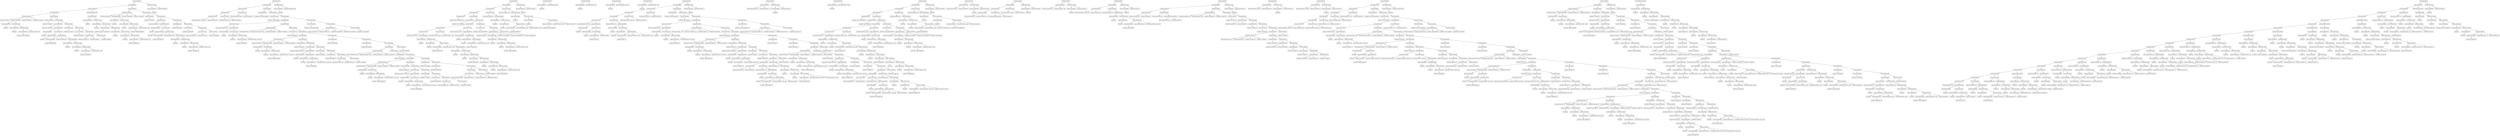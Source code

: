 digraph BinaryTree {
"0x60300014d1c0" [label="StatementSeqNode" shape=box]
"0x60300014d160" [label="StatementSeqNode" shape=box]
"0x60300014ce90" [label="StatementSeqNode" shape=box]
"0x60300014cda0" [label="StatementSeqNode" shape=box]
"0x604000139dd0" [label="StatementCJumpNode: 1" shape=box]
"0x6020000b63b0" [label="ExpressionConstNode: 0" shape=box]
"0x604000139dd0" -> "0x6020000b63b0"
"0x60300014cb60" [label="ExpressionESeqNode" shape=box]
"0x6020000b6410" [label="ExpressionTempNode" shape=box]
"0x604000139d10" [label="TempNode" shape=box]
"0x6020000b6410" -> "0x604000139d10"
"0x60300014cb60" -> "0x6020000b6410"
"0x60300014cb30" [label="StatementMoveNode" shape=box]
"0x6020000b6430" [label="ExpressionTempNode" shape=box]
"0x604000139d90" [label="TempNode" shape=box]
"0x6020000b6430" -> "0x604000139d90"
"0x60300014cb30" -> "0x6020000b6430"
"0x604000139d50" [label="ExpressionCallNode" shape=box]
"0x6020000b63d0" [label="ExpressionNameNode" shape=box]
"0x604000139210" [label="LabelNode: GetHas_Left@1868" shape=box]
"0x6020000b63d0" -> "0x604000139210"
"0x604000139d50" -> "0x6020000b63d0"
"0x604000139cd0" [label="ExpressionLocalNode: node" shape=box]
"0x604000139d50" -> "0x604000139cd0"
"0x60300014cb30" -> "0x604000139d50"
"0x60300014cb60" -> "0x60300014cb30"
"0x604000139dd0" -> "0x60300014cb60"
"0x604000139510" [label="LabelNode: if_false@1872" shape=box]
"0x604000139dd0" -> "0x604000139510"
"0x6040001394d0" [label="LabelNode: if_true@1871" shape=box]
"0x604000139dd0" -> "0x6040001394d0"
"0x60300014cda0" -> "0x604000139dd0"
"0x60300014cd70" [label="StatementSeqNode" shape=box]
"0x6020000b6450" [label="StatementLabelNode" shape=box]
"0x604000139590" [label="LabelNode: if_true@1871" shape=box]
"0x6020000b6450" -> "0x604000139590"
"0x60300014cd70" -> "0x6020000b6450"
"0x60300014cd40" [label="StatementSeqNode" shape=box]
"0x60300014cc50" [label="StatementMoveNode" shape=box]
"0x60400013a010" [label="ExpressionLocalNode: ntb" shape=box]
"0x60300014cc50" -> "0x60400013a010"
"0x60300014cc20" [label="ExpressionESeqNode" shape=box]
"0x6020000b6550" [label="ExpressionTempNode" shape=box]
"0x604000139f50" [label="TempNode" shape=box]
"0x6020000b6550" -> "0x604000139f50"
"0x60300014cc20" -> "0x6020000b6550"
"0x60300014cbf0" [label="StatementMoveNode" shape=box]
"0x6020000b6570" [label="ExpressionTempNode" shape=box]
"0x604000139fd0" [label="TempNode" shape=box]
"0x6020000b6570" -> "0x604000139fd0"
"0x60300014cbf0" -> "0x6020000b6570"
"0x604000139f90" [label="ExpressionCallNode" shape=box]
"0x6020000b6470" [label="ExpressionNameNode" shape=box]
"0x6040001392d0" [label="LabelNode: RecPrint@1869" shape=box]
"0x6020000b6470" -> "0x6040001392d0"
"0x604000139f90" -> "0x6020000b6470"
"0x604000139e10" [label="ExpressionLocalNode: this" shape=box]
"0x604000139f90" -> "0x604000139e10"
"0x60300014cbc0" [label="ExpressionESeqNode" shape=box]
"0x6020000b64f0" [label="ExpressionTempNode" shape=box]
"0x604000139e90" [label="TempNode" shape=box]
"0x6020000b64f0" -> "0x604000139e90"
"0x60300014cbc0" -> "0x6020000b64f0"
"0x60300014cb90" [label="StatementMoveNode" shape=box]
"0x6020000b6510" [label="ExpressionTempNode" shape=box]
"0x604000139f10" [label="TempNode" shape=box]
"0x6020000b6510" -> "0x604000139f10"
"0x60300014cb90" -> "0x6020000b6510"
"0x604000139ed0" [label="ExpressionCallNode" shape=box]
"0x6020000b64b0" [label="ExpressionNameNode" shape=box]
"0x604000139390" [label="LabelNode: GetLeft@1870" shape=box]
"0x6020000b64b0" -> "0x604000139390"
"0x604000139ed0" -> "0x6020000b64b0"
"0x604000139e50" [label="ExpressionLocalNode: node" shape=box]
"0x604000139ed0" -> "0x604000139e50"
"0x60300014cb90" -> "0x604000139ed0"
"0x60300014cbc0" -> "0x60300014cb90"
"0x604000139f90" -> "0x60300014cbc0"
"0x60300014cbf0" -> "0x604000139f90"
"0x60300014cc20" -> "0x60300014cbf0"
"0x60300014cc50" -> "0x60300014cc20"
"0x60300014cd40" -> "0x60300014cc50"
"0x60300014cd10" [label="StatementSeqNode" shape=box]
"0x6020000b6590" [label="StatementJumpNode" shape=box]
"0x604000139550" [label="LabelNode: if_end@1873" shape=box]
"0x6020000b6590" -> "0x604000139550"
"0x60300014cd10" -> "0x6020000b6590"
"0x60300014cce0" [label="StatementSeqNode" shape=box]
"0x6020000b65b0" [label="StatementLabelNode" shape=box]
"0x6040001395d0" [label="LabelNode: if_false@1872" shape=box]
"0x6020000b65b0" -> "0x6040001395d0"
"0x60300014cce0" -> "0x6020000b65b0"
"0x60300014ccb0" [label="StatementSeqNode" shape=box]
"0x60300014cc80" [label="StatementMoveNode" shape=box]
"0x60400013a050" [label="ExpressionLocalNode: ntb" shape=box]
"0x60300014cc80" -> "0x60400013a050"
"0x6020000b65d0" [label="ExpressionConstNode: 1" shape=box]
"0x60300014cc80" -> "0x6020000b65d0"
"0x60300014ccb0" -> "0x60300014cc80"
"0x6020000b65f0" [label="StatementLabelNode" shape=box]
"0x604000139610" [label="LabelNode: if_end@1873" shape=box]
"0x6020000b65f0" -> "0x604000139610"
"0x60300014ccb0" -> "0x6020000b65f0"
"0x60300014cce0" -> "0x60300014ccb0"
"0x60300014cd10" -> "0x60300014cce0"
"0x60300014cd40" -> "0x60300014cd10"
"0x60300014cd70" -> "0x60300014cd40"
"0x60300014cda0" -> "0x60300014cd70"
"0x60300014ce90" -> "0x60300014cda0"
"0x6020000b6710" [label="StatementExpressionNode" shape=box]
"0x60300014ce60" [label="ExpressionESeqNode" shape=box]
"0x6020000b66d0" [label="ExpressionTempNode" shape=box]
"0x60400013a190" [label="TempNode" shape=box]
"0x6020000b66d0" -> "0x60400013a190"
"0x60300014ce60" -> "0x6020000b66d0"
"0x60300014ce30" [label="StatementMoveNode" shape=box]
"0x6020000b66f0" [label="ExpressionTempNode" shape=box]
"0x60400013a210" [label="TempNode" shape=box]
"0x6020000b66f0" -> "0x60400013a210"
"0x60300014ce30" -> "0x6020000b66f0"
"0x60400013a1d0" [label="ExpressionCallNode" shape=box]
"0x6020000b6610" [label="ExpressionNameNode" shape=box]
"0x604000139750" [label="LabelNode: System.out.println@1875" shape=box]
"0x6020000b6610" -> "0x604000139750"
"0x60400013a1d0" -> "0x6020000b6610"
"0x60300014ce00" [label="ExpressionESeqNode" shape=box]
"0x6020000b6670" [label="ExpressionTempNode" shape=box]
"0x60400013a0d0" [label="TempNode" shape=box]
"0x6020000b6670" -> "0x60400013a0d0"
"0x60300014ce00" -> "0x6020000b6670"
"0x60300014cdd0" [label="StatementMoveNode" shape=box]
"0x6020000b6690" [label="ExpressionTempNode" shape=box]
"0x60400013a150" [label="TempNode" shape=box]
"0x6020000b6690" -> "0x60400013a150"
"0x60300014cdd0" -> "0x6020000b6690"
"0x60400013a110" [label="ExpressionCallNode" shape=box]
"0x6020000b6630" [label="ExpressionNameNode" shape=box]
"0x604000139690" [label="LabelNode: GetKey@1874" shape=box]
"0x6020000b6630" -> "0x604000139690"
"0x60400013a110" -> "0x6020000b6630"
"0x60400013a090" [label="ExpressionLocalNode: node" shape=box]
"0x60400013a110" -> "0x60400013a090"
"0x60300014cdd0" -> "0x60400013a110"
"0x60300014ce00" -> "0x60300014cdd0"
"0x60400013a1d0" -> "0x60300014ce00"
"0x60300014ce30" -> "0x60400013a1d0"
"0x60300014ce60" -> "0x60300014ce30"
"0x6020000b6710" -> "0x60300014ce60"
"0x60300014ce90" -> "0x6020000b6710"
"0x60300014d160" -> "0x60300014ce90"
"0x60300014d130" [label="StatementSeqNode" shape=box]
"0x60400013a350" [label="StatementCJumpNode: 1" shape=box]
"0x6020000b6730" [label="ExpressionConstNode: 0" shape=box]
"0x60400013a350" -> "0x6020000b6730"
"0x60300014cef0" [label="ExpressionESeqNode" shape=box]
"0x6020000b6790" [label="ExpressionTempNode" shape=box]
"0x60400013a290" [label="TempNode" shape=box]
"0x6020000b6790" -> "0x60400013a290"
"0x60300014cef0" -> "0x6020000b6790"
"0x60300014cec0" [label="StatementMoveNode" shape=box]
"0x6020000b67b0" [label="ExpressionTempNode" shape=box]
"0x60400013a310" [label="TempNode" shape=box]
"0x6020000b67b0" -> "0x60400013a310"
"0x60300014cec0" -> "0x6020000b67b0"
"0x60400013a2d0" [label="ExpressionCallNode" shape=box]
"0x6020000b6750" [label="ExpressionNameNode" shape=box]
"0x604000139810" [label="LabelNode: GetHas_Right@1876" shape=box]
"0x6020000b6750" -> "0x604000139810"
"0x60400013a2d0" -> "0x6020000b6750"
"0x60400013a250" [label="ExpressionLocalNode: node" shape=box]
"0x60400013a2d0" -> "0x60400013a250"
"0x60300014cec0" -> "0x60400013a2d0"
"0x60300014cef0" -> "0x60300014cec0"
"0x60400013a350" -> "0x60300014cef0"
"0x604000139b10" [label="LabelNode: if_false@1880" shape=box]
"0x60400013a350" -> "0x604000139b10"
"0x604000139ad0" [label="LabelNode: if_true@1879" shape=box]
"0x60400013a350" -> "0x604000139ad0"
"0x60300014d130" -> "0x60400013a350"
"0x60300014d100" [label="StatementSeqNode" shape=box]
"0x6020000b67d0" [label="StatementLabelNode" shape=box]
"0x604000139b90" [label="LabelNode: if_true@1879" shape=box]
"0x6020000b67d0" -> "0x604000139b90"
"0x60300014d100" -> "0x6020000b67d0"
"0x60300014d0d0" [label="StatementSeqNode" shape=box]
"0x60300014cfe0" [label="StatementMoveNode" shape=box]
"0x60400013a590" [label="ExpressionLocalNode: ntb" shape=box]
"0x60300014cfe0" -> "0x60400013a590"
"0x60300014cfb0" [label="ExpressionESeqNode" shape=box]
"0x6020000b68d0" [label="ExpressionTempNode" shape=box]
"0x60400013a4d0" [label="TempNode" shape=box]
"0x6020000b68d0" -> "0x60400013a4d0"
"0x60300014cfb0" -> "0x6020000b68d0"
"0x60300014cf80" [label="StatementMoveNode" shape=box]
"0x6020000b68f0" [label="ExpressionTempNode" shape=box]
"0x60400013a550" [label="TempNode" shape=box]
"0x6020000b68f0" -> "0x60400013a550"
"0x60300014cf80" -> "0x6020000b68f0"
"0x60400013a510" [label="ExpressionCallNode" shape=box]
"0x6020000b67f0" [label="ExpressionNameNode" shape=box]
"0x6040001398d0" [label="LabelNode: RecPrint@1877" shape=box]
"0x6020000b67f0" -> "0x6040001398d0"
"0x60400013a510" -> "0x6020000b67f0"
"0x60400013a390" [label="ExpressionLocalNode: this" shape=box]
"0x60400013a510" -> "0x60400013a390"
"0x60300014cf50" [label="ExpressionESeqNode" shape=box]
"0x6020000b6870" [label="ExpressionTempNode" shape=box]
"0x60400013a410" [label="TempNode" shape=box]
"0x6020000b6870" -> "0x60400013a410"
"0x60300014cf50" -> "0x6020000b6870"
"0x60300014cf20" [label="StatementMoveNode" shape=box]
"0x6020000b6890" [label="ExpressionTempNode" shape=box]
"0x60400013a490" [label="TempNode" shape=box]
"0x6020000b6890" -> "0x60400013a490"
"0x60300014cf20" -> "0x6020000b6890"
"0x60400013a450" [label="ExpressionCallNode" shape=box]
"0x6020000b6830" [label="ExpressionNameNode" shape=box]
"0x604000139990" [label="LabelNode: GetRight@1878" shape=box]
"0x6020000b6830" -> "0x604000139990"
"0x60400013a450" -> "0x6020000b6830"
"0x60400013a3d0" [label="ExpressionLocalNode: node" shape=box]
"0x60400013a450" -> "0x60400013a3d0"
"0x60300014cf20" -> "0x60400013a450"
"0x60300014cf50" -> "0x60300014cf20"
"0x60400013a510" -> "0x60300014cf50"
"0x60300014cf80" -> "0x60400013a510"
"0x60300014cfb0" -> "0x60300014cf80"
"0x60300014cfe0" -> "0x60300014cfb0"
"0x60300014d0d0" -> "0x60300014cfe0"
"0x60300014d0a0" [label="StatementSeqNode" shape=box]
"0x6020000b6910" [label="StatementJumpNode" shape=box]
"0x604000139b50" [label="LabelNode: if_end@1881" shape=box]
"0x6020000b6910" -> "0x604000139b50"
"0x60300014d0a0" -> "0x6020000b6910"
"0x60300014d070" [label="StatementSeqNode" shape=box]
"0x6020000b6930" [label="StatementLabelNode" shape=box]
"0x604000139bd0" [label="LabelNode: if_false@1880" shape=box]
"0x6020000b6930" -> "0x604000139bd0"
"0x60300014d070" -> "0x6020000b6930"
"0x60300014d040" [label="StatementSeqNode" shape=box]
"0x60300014d010" [label="StatementMoveNode" shape=box]
"0x60400013a5d0" [label="ExpressionLocalNode: ntb" shape=box]
"0x60300014d010" -> "0x60400013a5d0"
"0x6020000b6950" [label="ExpressionConstNode: 1" shape=box]
"0x60300014d010" -> "0x6020000b6950"
"0x60300014d040" -> "0x60300014d010"
"0x6020000b6970" [label="StatementLabelNode" shape=box]
"0x604000139c10" [label="LabelNode: if_end@1881" shape=box]
"0x6020000b6970" -> "0x604000139c10"
"0x60300014d040" -> "0x6020000b6970"
"0x60300014d070" -> "0x60300014d040"
"0x60300014d0a0" -> "0x60300014d070"
"0x60300014d0d0" -> "0x60300014d0a0"
"0x60300014d100" -> "0x60300014d0d0"
"0x60300014d130" -> "0x60300014d100"
"0x60300014d160" -> "0x60300014d130"
"0x60300014d1c0" -> "0x60300014d160"
"0x60300014d190" [label="StatementMoveNode" shape=box]
"0x6020000b69b0" [label="ExpressionTempNode" shape=box]
"0x604000139c90" [label="TempNode" shape=box]
"0x6020000b69b0" -> "0x604000139c90"
"0x60300014d190" -> "0x6020000b69b0"
"0x6020000b6990" [label="ExpressionConstNode: 1" shape=box]
"0x60300014d190" -> "0x6020000b6990"
"0x60300014d1c0" -> "0x60300014d190"
"0x60300014dc40" [label="StatementSeqNode" shape=box]
"0x60300014dbe0" [label="StatementSeqNode" shape=box]
"0x60300014d2b0" [label="StatementSeqNode" shape=box]
"0x60300014d250" [label="StatementSeqNode" shape=box]
"0x60300014d1f0" [label="StatementMoveNode" shape=box]
"0x60400013a650" [label="ExpressionLocalNode: current_node" shape=box]
"0x60300014d1f0" -> "0x60400013a650"
"0x60400013a610" [label="ExpressionLocalNode: this" shape=box]
"0x60300014d1f0" -> "0x60400013a610"
"0x60300014d250" -> "0x60300014d1f0"
"0x60300014d220" [label="StatementMoveNode" shape=box]
"0x60400013a690" [label="ExpressionLocalNode: cont" shape=box]
"0x60300014d220" -> "0x60400013a690"
"0x6020000b69d0" [label="ExpressionConstNode: 1" shape=box]
"0x60300014d220" -> "0x6020000b69d0"
"0x60300014d250" -> "0x60300014d220"
"0x60300014d2b0" -> "0x60300014d250"
"0x60300014d280" [label="StatementMoveNode" shape=box]
"0x60400013a6d0" [label="ExpressionLocalNode: ifound" shape=box]
"0x60300014d280" -> "0x60400013a6d0"
"0x6020000b69f0" [label="ExpressionConstNode: 0" shape=box]
"0x60300014d280" -> "0x6020000b69f0"
"0x60300014d2b0" -> "0x60300014d280"
"0x60300014dbe0" -> "0x60300014d2b0"
"0x60300014dbb0" [label="StatementSeqNode" shape=box]
"0x6020000b6a10" [label="StatementJumpNode" shape=box]
"0x604000138d90" [label="LabelNode: while_conditional@1864" shape=box]
"0x6020000b6a10" -> "0x604000138d90"
"0x60300014dbb0" -> "0x6020000b6a10"
"0x60300014db80" [label="StatementSeqNode" shape=box]
"0x6020000b6a30" [label="StatementLabelNode" shape=box]
"0x604000138ed0" [label="LabelNode: while_true@1865" shape=box]
"0x6020000b6a30" -> "0x604000138ed0"
"0x60300014db80" -> "0x6020000b6a30"
"0x60300014db50" [label="StatementSeqNode" shape=box]
"0x60300014dac0" [label="StatementSeqNode" shape=box]
"0x60300014d340" [label="StatementMoveNode" shape=box]
"0x60400013a810" [label="ExpressionLocalNode: key_aux" shape=box]
"0x60300014d340" -> "0x60400013a810"
"0x60300014d310" [label="ExpressionESeqNode" shape=box]
"0x6020000b6a90" [label="ExpressionTempNode" shape=box]
"0x60400013a750" [label="TempNode" shape=box]
"0x6020000b6a90" -> "0x60400013a750"
"0x60300014d310" -> "0x6020000b6a90"
"0x60300014d2e0" [label="StatementMoveNode" shape=box]
"0x6020000b6ab0" [label="ExpressionTempNode" shape=box]
"0x60400013a7d0" [label="TempNode" shape=box]
"0x6020000b6ab0" -> "0x60400013a7d0"
"0x60300014d2e0" -> "0x6020000b6ab0"
"0x60400013a790" [label="ExpressionCallNode" shape=box]
"0x6020000b6a50" [label="ExpressionNameNode" shape=box]
"0x604000138010" [label="LabelNode: GetKey@1847" shape=box]
"0x6020000b6a50" -> "0x604000138010"
"0x60400013a790" -> "0x6020000b6a50"
"0x60400013a710" [label="ExpressionLocalNode: current_node" shape=box]
"0x60400013a790" -> "0x60400013a710"
"0x60300014d2e0" -> "0x60400013a790"
"0x60300014d310" -> "0x60300014d2e0"
"0x60300014d340" -> "0x60300014d310"
"0x60300014dac0" -> "0x60300014d340"
"0x60300014da90" [label="StatementSeqNode" shape=box]
"0x60400013a8d0" [label="StatementCJumpNode: 2" shape=box]
"0x60400013a850" [label="ExpressionLocalNode: v_key" shape=box]
"0x60400013a8d0" -> "0x60400013a850"
"0x60400013a890" [label="ExpressionLocalNode: key_aux" shape=box]
"0x60400013a8d0" -> "0x60400013a890"
"0x604000138c10" [label="LabelNode: if_false@1862" shape=box]
"0x60400013a8d0" -> "0x604000138c10"
"0x604000138bd0" [label="LabelNode: if_true@1861" shape=box]
"0x60400013a8d0" -> "0x604000138bd0"
"0x60300014da90" -> "0x60400013a8d0"
"0x60300014da60" [label="StatementSeqNode" shape=box]
"0x6020000b6ad0" [label="StatementLabelNode" shape=box]
"0x604000138c90" [label="LabelNode: if_true@1861" shape=box]
"0x6020000b6ad0" -> "0x604000138c90"
"0x60300014da60" -> "0x6020000b6ad0"
"0x60300014da30" [label="StatementSeqNode" shape=box]
"0x60300014d580" [label="StatementSeqNode" shape=box]
"0x60400013aa10" [label="StatementCJumpNode: 1" shape=box]
"0x6020000b6af0" [label="ExpressionConstNode: 0" shape=box]
"0x60400013aa10" -> "0x6020000b6af0"
"0x60300014d3a0" [label="ExpressionESeqNode" shape=box]
"0x6020000b6b50" [label="ExpressionTempNode" shape=box]
"0x60400013a950" [label="TempNode" shape=box]
"0x6020000b6b50" -> "0x60400013a950"
"0x60300014d3a0" -> "0x6020000b6b50"
"0x60300014d370" [label="StatementMoveNode" shape=box]
"0x6020000b6b70" [label="ExpressionTempNode" shape=box]
"0x60400013a9d0" [label="TempNode" shape=box]
"0x6020000b6b70" -> "0x60400013a9d0"
"0x60300014d370" -> "0x6020000b6b70"
"0x60400013a990" [label="ExpressionCallNode" shape=box]
"0x6020000b6b10" [label="ExpressionNameNode" shape=box]
"0x604000138190" [label="LabelNode: GetHas_Left@1848" shape=box]
"0x6020000b6b10" -> "0x604000138190"
"0x60400013a990" -> "0x6020000b6b10"
"0x60400013a910" [label="ExpressionLocalNode: current_node" shape=box]
"0x60400013a990" -> "0x60400013a910"
"0x60300014d370" -> "0x60400013a990"
"0x60300014d3a0" -> "0x60300014d370"
"0x60400013aa10" -> "0x60300014d3a0"
"0x6040001383d0" [label="LabelNode: if_false@1851" shape=box]
"0x60400013aa10" -> "0x6040001383d0"
"0x604000138390" [label="LabelNode: if_true@1850" shape=box]
"0x60400013aa10" -> "0x604000138390"
"0x60300014d580" -> "0x60400013aa10"
"0x60300014d550" [label="StatementSeqNode" shape=box]
"0x6020000b6b90" [label="StatementLabelNode" shape=box]
"0x604000138450" [label="LabelNode: if_true@1850" shape=box]
"0x6020000b6b90" -> "0x604000138450"
"0x60300014d550" -> "0x6020000b6b90"
"0x60300014d520" [label="StatementSeqNode" shape=box]
"0x60300014d430" [label="StatementMoveNode" shape=box]
"0x60400013ab50" [label="ExpressionLocalNode: current_node" shape=box]
"0x60300014d430" -> "0x60400013ab50"
"0x60300014d400" [label="ExpressionESeqNode" shape=box]
"0x6020000b6bf0" [label="ExpressionTempNode" shape=box]
"0x60400013aa90" [label="TempNode" shape=box]
"0x6020000b6bf0" -> "0x60400013aa90"
"0x60300014d400" -> "0x6020000b6bf0"
"0x60300014d3d0" [label="StatementMoveNode" shape=box]
"0x6020000b6c10" [label="ExpressionTempNode" shape=box]
"0x60400013ab10" [label="TempNode" shape=box]
"0x6020000b6c10" -> "0x60400013ab10"
"0x60300014d3d0" -> "0x6020000b6c10"
"0x60400013aad0" [label="ExpressionCallNode" shape=box]
"0x6020000b6bb0" [label="ExpressionNameNode" shape=box]
"0x604000138250" [label="LabelNode: GetLeft@1849" shape=box]
"0x6020000b6bb0" -> "0x604000138250"
"0x60400013aad0" -> "0x6020000b6bb0"
"0x60400013aa50" [label="ExpressionLocalNode: current_node" shape=box]
"0x60400013aad0" -> "0x60400013aa50"
"0x60300014d3d0" -> "0x60400013aad0"
"0x60300014d400" -> "0x60300014d3d0"
"0x60300014d430" -> "0x60300014d400"
"0x60300014d520" -> "0x60300014d430"
"0x60300014d4f0" [label="StatementSeqNode" shape=box]
"0x6020000b6c30" [label="StatementJumpNode" shape=box]
"0x604000138410" [label="LabelNode: if_end@1852" shape=box]
"0x6020000b6c30" -> "0x604000138410"
"0x60300014d4f0" -> "0x6020000b6c30"
"0x60300014d4c0" [label="StatementSeqNode" shape=box]
"0x6020000b6c50" [label="StatementLabelNode" shape=box]
"0x604000138490" [label="LabelNode: if_false@1851" shape=box]
"0x6020000b6c50" -> "0x604000138490"
"0x60300014d4c0" -> "0x6020000b6c50"
"0x60300014d490" [label="StatementSeqNode" shape=box]
"0x60300014d460" [label="StatementMoveNode" shape=box]
"0x60400013ab90" [label="ExpressionLocalNode: cont" shape=box]
"0x60300014d460" -> "0x60400013ab90"
"0x6020000b6c70" [label="ExpressionConstNode: 0" shape=box]
"0x60300014d460" -> "0x6020000b6c70"
"0x60300014d490" -> "0x60300014d460"
"0x6020000b6c90" [label="StatementLabelNode" shape=box]
"0x6040001384d0" [label="LabelNode: if_end@1852" shape=box]
"0x6020000b6c90" -> "0x6040001384d0"
"0x60300014d490" -> "0x6020000b6c90"
"0x60300014d4c0" -> "0x60300014d490"
"0x60300014d4f0" -> "0x60300014d4c0"
"0x60300014d520" -> "0x60300014d4f0"
"0x60300014d550" -> "0x60300014d520"
"0x60300014d580" -> "0x60300014d550"
"0x60300014da30" -> "0x60300014d580"
"0x60300014da00" [label="StatementSeqNode" shape=box]
"0x6020000b6cb0" [label="StatementJumpNode" shape=box]
"0x604000138c50" [label="LabelNode: if_end@1863" shape=box]
"0x6020000b6cb0" -> "0x604000138c50"
"0x60300014da00" -> "0x6020000b6cb0"
"0x60300014d9d0" [label="StatementSeqNode" shape=box]
"0x6020000b6cd0" [label="StatementLabelNode" shape=box]
"0x604000138cd0" [label="LabelNode: if_false@1862" shape=box]
"0x6020000b6cd0" -> "0x604000138cd0"
"0x60300014d9d0" -> "0x6020000b6cd0"
"0x60300014d9a0" [label="StatementSeqNode" shape=box]
"0x60300014d970" [label="StatementSeqNode" shape=box]
"0x60400013ac50" [label="StatementCJumpNode: 2" shape=box]
"0x60400013abd0" [label="ExpressionLocalNode: key_aux" shape=box]
"0x60400013ac50" -> "0x60400013abd0"
"0x60400013ac10" [label="ExpressionLocalNode: v_key" shape=box]
"0x60400013ac50" -> "0x60400013ac10"
"0x604000138a50" [label="LabelNode: if_false@1859" shape=box]
"0x60400013ac50" -> "0x604000138a50"
"0x604000138a10" [label="LabelNode: if_true@1858" shape=box]
"0x60400013ac50" -> "0x604000138a10"
"0x60300014d970" -> "0x60400013ac50"
"0x60300014d940" [label="StatementSeqNode" shape=box]
"0x6020000b6cf0" [label="StatementLabelNode" shape=box]
"0x604000138ad0" [label="LabelNode: if_true@1858" shape=box]
"0x6020000b6cf0" -> "0x604000138ad0"
"0x60300014d940" -> "0x6020000b6cf0"
"0x60300014d910" [label="StatementSeqNode" shape=box]
"0x60300014d7c0" [label="StatementSeqNode" shape=box]
"0x60400013ad90" [label="StatementCJumpNode: 1" shape=box]
"0x6020000b6d10" [label="ExpressionConstNode: 0" shape=box]
"0x60400013ad90" -> "0x6020000b6d10"
"0x60300014d5e0" [label="ExpressionESeqNode" shape=box]
"0x6020000b6d70" [label="ExpressionTempNode" shape=box]
"0x60400013acd0" [label="TempNode" shape=box]
"0x6020000b6d70" -> "0x60400013acd0"
"0x60300014d5e0" -> "0x6020000b6d70"
"0x60300014d5b0" [label="StatementMoveNode" shape=box]
"0x6020000b6d90" [label="ExpressionTempNode" shape=box]
"0x60400013ad50" [label="TempNode" shape=box]
"0x6020000b6d90" -> "0x60400013ad50"
"0x60300014d5b0" -> "0x6020000b6d90"
"0x60400013ad10" [label="ExpressionCallNode" shape=box]
"0x6020000b6d30" [label="ExpressionNameNode" shape=box]
"0x6040001385d0" [label="LabelNode: GetHas_Right@1853" shape=box]
"0x6020000b6d30" -> "0x6040001385d0"
"0x60400013ad10" -> "0x6020000b6d30"
"0x60400013ac90" [label="ExpressionLocalNode: current_node" shape=box]
"0x60400013ad10" -> "0x60400013ac90"
"0x60300014d5b0" -> "0x60400013ad10"
"0x60300014d5e0" -> "0x60300014d5b0"
"0x60400013ad90" -> "0x60300014d5e0"
"0x604000138810" [label="LabelNode: if_false@1856" shape=box]
"0x60400013ad90" -> "0x604000138810"
"0x6040001387d0" [label="LabelNode: if_true@1855" shape=box]
"0x60400013ad90" -> "0x6040001387d0"
"0x60300014d7c0" -> "0x60400013ad90"
"0x60300014d790" [label="StatementSeqNode" shape=box]
"0x6020000b6db0" [label="StatementLabelNode" shape=box]
"0x604000138890" [label="LabelNode: if_true@1855" shape=box]
"0x6020000b6db0" -> "0x604000138890"
"0x60300014d790" -> "0x6020000b6db0"
"0x60300014d760" [label="StatementSeqNode" shape=box]
"0x60300014d670" [label="StatementMoveNode" shape=box]
"0x60400013aed0" [label="ExpressionLocalNode: current_node" shape=box]
"0x60300014d670" -> "0x60400013aed0"
"0x60300014d640" [label="ExpressionESeqNode" shape=box]
"0x6020000b6e10" [label="ExpressionTempNode" shape=box]
"0x60400013ae10" [label="TempNode" shape=box]
"0x6020000b6e10" -> "0x60400013ae10"
"0x60300014d640" -> "0x6020000b6e10"
"0x60300014d610" [label="StatementMoveNode" shape=box]
"0x6020000b6e30" [label="ExpressionTempNode" shape=box]
"0x60400013ae90" [label="TempNode" shape=box]
"0x6020000b6e30" -> "0x60400013ae90"
"0x60300014d610" -> "0x6020000b6e30"
"0x60400013ae50" [label="ExpressionCallNode" shape=box]
"0x6020000b6dd0" [label="ExpressionNameNode" shape=box]
"0x604000138690" [label="LabelNode: GetRight@1854" shape=box]
"0x6020000b6dd0" -> "0x604000138690"
"0x60400013ae50" -> "0x6020000b6dd0"
"0x60400013add0" [label="ExpressionLocalNode: current_node" shape=box]
"0x60400013ae50" -> "0x60400013add0"
"0x60300014d610" -> "0x60400013ae50"
"0x60300014d640" -> "0x60300014d610"
"0x60300014d670" -> "0x60300014d640"
"0x60300014d760" -> "0x60300014d670"
"0x60300014d730" [label="StatementSeqNode" shape=box]
"0x6020000b6e50" [label="StatementJumpNode" shape=box]
"0x604000138850" [label="LabelNode: if_end@1857" shape=box]
"0x6020000b6e50" -> "0x604000138850"
"0x60300014d730" -> "0x6020000b6e50"
"0x60300014d700" [label="StatementSeqNode" shape=box]
"0x6020000b6e70" [label="StatementLabelNode" shape=box]
"0x6040001388d0" [label="LabelNode: if_false@1856" shape=box]
"0x6020000b6e70" -> "0x6040001388d0"
"0x60300014d700" -> "0x6020000b6e70"
"0x60300014d6d0" [label="StatementSeqNode" shape=box]
"0x60300014d6a0" [label="StatementMoveNode" shape=box]
"0x60400013af10" [label="ExpressionLocalNode: cont" shape=box]
"0x60300014d6a0" -> "0x60400013af10"
"0x6020000b6e90" [label="ExpressionConstNode: 0" shape=box]
"0x60300014d6a0" -> "0x6020000b6e90"
"0x60300014d6d0" -> "0x60300014d6a0"
"0x6020000b6eb0" [label="StatementLabelNode" shape=box]
"0x604000138910" [label="LabelNode: if_end@1857" shape=box]
"0x6020000b6eb0" -> "0x604000138910"
"0x60300014d6d0" -> "0x6020000b6eb0"
"0x60300014d700" -> "0x60300014d6d0"
"0x60300014d730" -> "0x60300014d700"
"0x60300014d760" -> "0x60300014d730"
"0x60300014d790" -> "0x60300014d760"
"0x60300014d7c0" -> "0x60300014d790"
"0x60300014d910" -> "0x60300014d7c0"
"0x60300014d8e0" [label="StatementSeqNode" shape=box]
"0x6020000b6ed0" [label="StatementJumpNode" shape=box]
"0x604000138a90" [label="LabelNode: if_end@1860" shape=box]
"0x6020000b6ed0" -> "0x604000138a90"
"0x60300014d8e0" -> "0x6020000b6ed0"
"0x60300014d8b0" [label="StatementSeqNode" shape=box]
"0x6020000b6ef0" [label="StatementLabelNode" shape=box]
"0x604000138b10" [label="LabelNode: if_false@1859" shape=box]
"0x6020000b6ef0" -> "0x604000138b10"
"0x60300014d8b0" -> "0x6020000b6ef0"
"0x60300014d880" [label="StatementSeqNode" shape=box]
"0x60300014d850" [label="StatementSeqNode" shape=box]
"0x60300014d7f0" [label="StatementMoveNode" shape=box]
"0x60400013af50" [label="ExpressionLocalNode: ifound" shape=box]
"0x60300014d7f0" -> "0x60400013af50"
"0x6020000b6f10" [label="ExpressionConstNode: 1" shape=box]
"0x60300014d7f0" -> "0x6020000b6f10"
"0x60300014d850" -> "0x60300014d7f0"
"0x60300014d820" [label="StatementMoveNode" shape=box]
"0x60400013af90" [label="ExpressionLocalNode: cont" shape=box]
"0x60300014d820" -> "0x60400013af90"
"0x6020000b6f30" [label="ExpressionConstNode: 0" shape=box]
"0x60300014d820" -> "0x6020000b6f30"
"0x60300014d850" -> "0x60300014d820"
"0x60300014d880" -> "0x60300014d850"
"0x6020000b6f50" [label="StatementLabelNode" shape=box]
"0x604000138b50" [label="LabelNode: if_end@1860" shape=box]
"0x6020000b6f50" -> "0x604000138b50"
"0x60300014d880" -> "0x6020000b6f50"
"0x60300014d8b0" -> "0x60300014d880"
"0x60300014d8e0" -> "0x60300014d8b0"
"0x60300014d910" -> "0x60300014d8e0"
"0x60300014d940" -> "0x60300014d910"
"0x60300014d970" -> "0x60300014d940"
"0x60300014d9a0" -> "0x60300014d970"
"0x6020000b6f70" [label="StatementLabelNode" shape=box]
"0x604000138d10" [label="LabelNode: if_end@1863" shape=box]
"0x6020000b6f70" -> "0x604000138d10"
"0x60300014d9a0" -> "0x6020000b6f70"
"0x60300014d9d0" -> "0x60300014d9a0"
"0x60300014da00" -> "0x60300014d9d0"
"0x60300014da30" -> "0x60300014da00"
"0x60300014da60" -> "0x60300014da30"
"0x60300014da90" -> "0x60300014da60"
"0x60300014dac0" -> "0x60300014da90"
"0x60300014db50" -> "0x60300014dac0"
"0x60300014db20" [label="StatementSeqNode" shape=box]
"0x6020000b6f90" [label="StatementLabelNode" shape=box]
"0x604000138e90" [label="LabelNode: while_conditional@1864" shape=box]
"0x6020000b6f90" -> "0x604000138e90"
"0x60300014db20" -> "0x6020000b6f90"
"0x60300014daf0" [label="StatementSeqNode" shape=box]
"0x60400013b010" [label="StatementCJumpNode: 1" shape=box]
"0x6020000b6fb0" [label="ExpressionConstNode: 0" shape=box]
"0x60400013b010" -> "0x6020000b6fb0"
"0x60400013afd0" [label="ExpressionLocalNode: cont" shape=box]
"0x60400013b010" -> "0x60400013afd0"
"0x604000138e50" [label="LabelNode: while_end@1866" shape=box]
"0x60400013b010" -> "0x604000138e50"
"0x604000138e10" [label="LabelNode: while_true@1865" shape=box]
"0x60400013b010" -> "0x604000138e10"
"0x60300014daf0" -> "0x60400013b010"
"0x6020000b6fd0" [label="StatementLabelNode" shape=box]
"0x604000138f10" [label="LabelNode: while_end@1866" shape=box]
"0x6020000b6fd0" -> "0x604000138f10"
"0x60300014daf0" -> "0x6020000b6fd0"
"0x60300014db20" -> "0x60300014daf0"
"0x60300014db50" -> "0x60300014db20"
"0x60300014db80" -> "0x60300014db50"
"0x60300014dbb0" -> "0x60300014db80"
"0x60300014dbe0" -> "0x60300014dbb0"
"0x60300014dc40" -> "0x60300014dbe0"
"0x60300014dc10" [label="StatementMoveNode" shape=box]
"0x6020000b6ff0" [label="ExpressionTempNode" shape=box]
"0x604000138fd0" [label="TempNode" shape=box]
"0x6020000b6ff0" -> "0x604000138fd0"
"0x60300014dc10" -> "0x6020000b6ff0"
"0x60400013b050" [label="ExpressionLocalNode: ifound" shape=box]
"0x60300014dc10" -> "0x60400013b050"
"0x60300014dc40" -> "0x60300014dc10"
"0x60300014e1e0" [label="StatementSeqNode" shape=box]
"0x60300014e180" [label="StatementSeqNode" shape=box]
"0x60300014e0c0" [label="StatementSeqNode" shape=box]
"0x60300014e000" [label="StatementSeqNode" shape=box]
"0x6020000b7010" [label="StatementJumpNode" shape=box]
"0x604000137a10" [label="LabelNode: while_conditional@1842" shape=box]
"0x6020000b7010" -> "0x604000137a10"
"0x60300014e000" -> "0x6020000b7010"
"0x60300014dfd0" [label="StatementSeqNode" shape=box]
"0x6020000b7030" [label="StatementLabelNode" shape=box]
"0x604000137b50" [label="LabelNode: while_true@1843" shape=box]
"0x6020000b7030" -> "0x604000137b50"
"0x60300014dfd0" -> "0x6020000b7030"
"0x60300014dfa0" [label="StatementSeqNode" shape=box]
"0x60300014deb0" [label="StatementSeqNode" shape=box]
"0x60300014ddf0" [label="StatementSeqNode" shape=box]
"0x60300014dd90" [label="StatementMoveNode" shape=box]
"0x60400013b350" [label="ExpressionLocalNode: ntb" shape=box]
"0x60300014dd90" -> "0x60400013b350"
"0x60300014dd60" [label="ExpressionESeqNode" shape=box]
"0x6020000b71b0" [label="ExpressionTempNode" shape=box]
"0x60400013b290" [label="TempNode" shape=box]
"0x6020000b71b0" -> "0x60400013b290"
"0x60300014dd60" -> "0x6020000b71b0"
"0x60300014dd30" [label="StatementMoveNode" shape=box]
"0x6020000b71d0" [label="ExpressionTempNode" shape=box]
"0x60400013b310" [label="TempNode" shape=box]
"0x6020000b71d0" -> "0x60400013b310"
"0x60300014dd30" -> "0x6020000b71d0"
"0x60400013b2d0" [label="ExpressionCallNode" shape=box]
"0x6020000b7050" [label="ExpressionNameNode" shape=box]
"0x604000137650" [label="LabelNode: SetKey@1838" shape=box]
"0x6020000b7050" -> "0x604000137650"
"0x60400013b2d0" -> "0x6020000b7050"
"0x60400013b090" [label="ExpressionLocalNode: c_node" shape=box]
"0x60400013b2d0" -> "0x60400013b090"
"0x60300014dd00" [label="ExpressionESeqNode" shape=box]
"0x6020000b7150" [label="ExpressionTempNode" shape=box]
"0x60400013b1d0" [label="TempNode" shape=box]
"0x6020000b7150" -> "0x60400013b1d0"
"0x60300014dd00" -> "0x6020000b7150"
"0x60300014dcd0" [label="StatementMoveNode" shape=box]
"0x6020000b7170" [label="ExpressionTempNode" shape=box]
"0x60400013b250" [label="TempNode" shape=box]
"0x6020000b7170" -> "0x60400013b250"
"0x60300014dcd0" -> "0x6020000b7170"
"0x60400013b210" [label="ExpressionCallNode" shape=box]
"0x6020000b7090" [label="ExpressionNameNode" shape=box]
"0x604000137710" [label="LabelNode: GetKey@1839" shape=box]
"0x6020000b7090" -> "0x604000137710"
"0x60400013b210" -> "0x6020000b7090"
"0x60300014dca0" [label="ExpressionESeqNode" shape=box]
"0x6020000b70f0" [label="ExpressionTempNode" shape=box]
"0x60400013b110" [label="TempNode" shape=box]
"0x6020000b70f0" -> "0x60400013b110"
"0x60300014dca0" -> "0x6020000b70f0"
"0x60300014dc70" [label="StatementMoveNode" shape=box]
"0x6020000b7110" [label="ExpressionTempNode" shape=box]
"0x60400013b190" [label="TempNode" shape=box]
"0x6020000b7110" -> "0x60400013b190"
"0x60300014dc70" -> "0x6020000b7110"
"0x60400013b150" [label="ExpressionCallNode" shape=box]
"0x6020000b70b0" [label="ExpressionNameNode" shape=box]
"0x604000137790" [label="LabelNode: GetLeft@1840" shape=box]
"0x6020000b70b0" -> "0x604000137790"
"0x60400013b150" -> "0x6020000b70b0"
"0x60400013b0d0" [label="ExpressionLocalNode: c_node" shape=box]
"0x60400013b150" -> "0x60400013b0d0"
"0x60300014dc70" -> "0x60400013b150"
"0x60300014dca0" -> "0x60300014dc70"
"0x60400013b210" -> "0x60300014dca0"
"0x60300014dcd0" -> "0x60400013b210"
"0x60300014dd00" -> "0x60300014dcd0"
"0x60400013b2d0" -> "0x60300014dd00"
"0x60300014dd30" -> "0x60400013b2d0"
"0x60300014dd60" -> "0x60300014dd30"
"0x60300014dd90" -> "0x60300014dd60"
"0x60300014ddf0" -> "0x60300014dd90"
"0x60300014ddc0" [label="StatementMoveNode" shape=box]
"0x60400013b3d0" [label="ExpressionLocalNode: p_node" shape=box]
"0x60300014ddc0" -> "0x60400013b3d0"
"0x60400013b390" [label="ExpressionLocalNode: c_node" shape=box]
"0x60300014ddc0" -> "0x60400013b390"
"0x60300014ddf0" -> "0x60300014ddc0"
"0x60300014deb0" -> "0x60300014ddf0"
"0x60300014de80" [label="StatementMoveNode" shape=box]
"0x60400013b510" [label="ExpressionLocalNode: c_node" shape=box]
"0x60300014de80" -> "0x60400013b510"
"0x60300014de50" [label="ExpressionESeqNode" shape=box]
"0x6020000b7230" [label="ExpressionTempNode" shape=box]
"0x60400013b450" [label="TempNode" shape=box]
"0x6020000b7230" -> "0x60400013b450"
"0x60300014de50" -> "0x6020000b7230"
"0x60300014de20" [label="StatementMoveNode" shape=box]
"0x6020000b7250" [label="ExpressionTempNode" shape=box]
"0x60400013b4d0" [label="TempNode" shape=box]
"0x6020000b7250" -> "0x60400013b4d0"
"0x60300014de20" -> "0x6020000b7250"
"0x60400013b490" [label="ExpressionCallNode" shape=box]
"0x6020000b71f0" [label="ExpressionNameNode" shape=box]
"0x604000137910" [label="LabelNode: GetLeft@1841" shape=box]
"0x6020000b71f0" -> "0x604000137910"
"0x60400013b490" -> "0x6020000b71f0"
"0x60400013b410" [label="ExpressionLocalNode: c_node" shape=box]
"0x60400013b490" -> "0x60400013b410"
"0x60300014de20" -> "0x60400013b490"
"0x60300014de50" -> "0x60300014de20"
"0x60300014de80" -> "0x60300014de50"
"0x60300014deb0" -> "0x60300014de80"
"0x60300014dfa0" -> "0x60300014deb0"
"0x60300014df70" [label="StatementSeqNode" shape=box]
"0x6020000b7270" [label="StatementLabelNode" shape=box]
"0x604000137b10" [label="LabelNode: while_conditional@1842" shape=box]
"0x6020000b7270" -> "0x604000137b10"
"0x60300014df70" -> "0x6020000b7270"
"0x60300014df40" [label="StatementSeqNode" shape=box]
"0x60400013b650" [label="StatementCJumpNode: 1" shape=box]
"0x6020000b7290" [label="ExpressionConstNode: 0" shape=box]
"0x60400013b650" -> "0x6020000b7290"
"0x60300014df10" [label="ExpressionESeqNode" shape=box]
"0x6020000b72f0" [label="ExpressionTempNode" shape=box]
"0x60400013b590" [label="TempNode" shape=box]
"0x6020000b72f0" -> "0x60400013b590"
"0x60300014df10" -> "0x6020000b72f0"
"0x60300014dee0" [label="StatementMoveNode" shape=box]
"0x6020000b7310" [label="ExpressionTempNode" shape=box]
"0x60400013b610" [label="TempNode" shape=box]
"0x6020000b7310" -> "0x60400013b610"
"0x60300014dee0" -> "0x6020000b7310"
"0x60400013b5d0" [label="ExpressionCallNode" shape=box]
"0x6020000b72b0" [label="ExpressionNameNode" shape=box]
"0x604000137590" [label="LabelNode: GetHas_Left@1837" shape=box]
"0x6020000b72b0" -> "0x604000137590"
"0x60400013b5d0" -> "0x6020000b72b0"
"0x60400013b550" [label="ExpressionLocalNode: c_node" shape=box]
"0x60400013b5d0" -> "0x60400013b550"
"0x60300014dee0" -> "0x60400013b5d0"
"0x60300014df10" -> "0x60300014dee0"
"0x60400013b650" -> "0x60300014df10"
"0x604000137ad0" [label="LabelNode: while_end@1844" shape=box]
"0x60400013b650" -> "0x604000137ad0"
"0x604000137a90" [label="LabelNode: while_true@1843" shape=box]
"0x60400013b650" -> "0x604000137a90"
"0x60300014df40" -> "0x60400013b650"
"0x6020000b7330" [label="StatementLabelNode" shape=box]
"0x604000137b90" [label="LabelNode: while_end@1844" shape=box]
"0x6020000b7330" -> "0x604000137b90"
"0x60300014df40" -> "0x6020000b7330"
"0x60300014df70" -> "0x60300014df40"
"0x60300014dfa0" -> "0x60300014df70"
"0x60300014dfd0" -> "0x60300014dfa0"
"0x60300014e000" -> "0x60300014dfd0"
"0x60300014e0c0" -> "0x60300014e000"
"0x60300014e090" [label="StatementMoveNode" shape=box]
"0x60400013b7d0" [label="ExpressionLocalNode: ntb" shape=box]
"0x60300014e090" -> "0x60400013b7d0"
"0x60300014e060" [label="ExpressionESeqNode" shape=box]
"0x6020000b73b0" [label="ExpressionTempNode" shape=box]
"0x60400013b710" [label="TempNode" shape=box]
"0x6020000b73b0" -> "0x60400013b710"
"0x60300014e060" -> "0x6020000b73b0"
"0x60300014e030" [label="StatementMoveNode" shape=box]
"0x6020000b73d0" [label="ExpressionTempNode" shape=box]
"0x60400013b790" [label="TempNode" shape=box]
"0x6020000b73d0" -> "0x60400013b790"
"0x60300014e030" -> "0x6020000b73d0"
"0x60400013b750" [label="ExpressionCallNode" shape=box]
"0x6020000b7350" [label="ExpressionNameNode" shape=box]
"0x604000137c10" [label="LabelNode: SetLeft@1845" shape=box]
"0x6020000b7350" -> "0x604000137c10"
"0x60400013b750" -> "0x6020000b7350"
"0x60400013b690" [label="ExpressionLocalNode: p_node" shape=box]
"0x60400013b750" -> "0x60400013b690"
"0x60400013b6d0" [label="ExpressionLocalNode: my_null" shape=box]
"0x60400013b750" -> "0x60400013b6d0"
"0x60300014e030" -> "0x60400013b750"
"0x60300014e060" -> "0x60300014e030"
"0x60300014e090" -> "0x60300014e060"
"0x60300014e0c0" -> "0x60300014e090"
"0x60300014e180" -> "0x60300014e0c0"
"0x60300014e150" [label="StatementMoveNode" shape=box]
"0x60400013b910" [label="ExpressionLocalNode: ntb" shape=box]
"0x60300014e150" -> "0x60400013b910"
"0x60300014e120" [label="ExpressionESeqNode" shape=box]
"0x6020000b7470" [label="ExpressionTempNode" shape=box]
"0x60400013b850" [label="TempNode" shape=box]
"0x6020000b7470" -> "0x60400013b850"
"0x60300014e120" -> "0x6020000b7470"
"0x60300014e0f0" [label="StatementMoveNode" shape=box]
"0x6020000b7490" [label="ExpressionTempNode" shape=box]
"0x60400013b8d0" [label="TempNode" shape=box]
"0x6020000b7490" -> "0x60400013b8d0"
"0x60300014e0f0" -> "0x6020000b7490"
"0x60400013b890" [label="ExpressionCallNode" shape=box]
"0x6020000b73f0" [label="ExpressionNameNode" shape=box]
"0x604000137d50" [label="LabelNode: SetHas_Left@1846" shape=box]
"0x6020000b73f0" -> "0x604000137d50"
"0x60400013b890" -> "0x6020000b73f0"
"0x60400013b810" [label="ExpressionLocalNode: p_node" shape=box]
"0x60400013b890" -> "0x60400013b810"
"0x6020000b7430" [label="ExpressionConstNode: 0" shape=box]
"0x60400013b890" -> "0x6020000b7430"
"0x60300014e0f0" -> "0x60400013b890"
"0x60300014e120" -> "0x60300014e0f0"
"0x60300014e150" -> "0x60300014e120"
"0x60300014e180" -> "0x60300014e150"
"0x60300014e1e0" -> "0x60300014e180"
"0x60300014e1b0" [label="StatementMoveNode" shape=box]
"0x6020000b74d0" [label="ExpressionTempNode" shape=box]
"0x604000137e50" [label="TempNode" shape=box]
"0x6020000b74d0" -> "0x604000137e50"
"0x60300014e1b0" -> "0x6020000b74d0"
"0x6020000b74b0" [label="ExpressionConstNode: 1" shape=box]
"0x60300014e1b0" -> "0x6020000b74b0"
"0x60300014e1e0" -> "0x60300014e1b0"
"0x60300014e210" [label="StatementMoveNode" shape=box]
"0x6020000b74f0" [label="ExpressionTempNode" shape=box]
"0x604000131e50" [label="TempNode" shape=box]
"0x6020000b74f0" -> "0x604000131e50"
"0x60300014e210" -> "0x6020000b74f0"
"0x60400013b950" [label="ExpressionLocalNode: left" shape=box]
"0x60300014e210" -> "0x60400013b950"
"0x60300014e240" [label="StatementMoveNode" shape=box]
"0x6020000b7510" [label="ExpressionTempNode" shape=box]
"0x604000131ed0" [label="TempNode" shape=box]
"0x6020000b7510" -> "0x604000131ed0"
"0x60300014e240" -> "0x6020000b7510"
"0x60400013b990" [label="ExpressionLocalNode: key" shape=box]
"0x60300014e240" -> "0x60400013b990"
"0x60300014e270" [label="StatementMoveNode" shape=box]
"0x6020000b7530" [label="ExpressionTempNode" shape=box]
"0x604000132010" [label="TempNode" shape=box]
"0x6020000b7530" -> "0x604000132010"
"0x60300014e270" -> "0x6020000b7530"
"0x60400013b9d0" [label="ExpressionLocalNode: has_right" shape=box]
"0x60300014e270" -> "0x60400013b9d0"
"0x60300014e2a0" [label="StatementMoveNode" shape=box]
"0x6020000b7550" [label="ExpressionTempNode" shape=box]
"0x604000131dd0" [label="TempNode" shape=box]
"0x6020000b7550" -> "0x604000131dd0"
"0x60300014e2a0" -> "0x6020000b7550"
"0x60400013ba10" [label="ExpressionLocalNode: right" shape=box]
"0x60300014e2a0" -> "0x60400013ba10"
"0x60300014ef90" [label="StatementSeqNode" shape=box]
"0x60300014ef30" [label="StatementSeqNode" shape=box]
"0x60300014e4b0" [label="StatementSeqNode" shape=box]
"0x60300014e450" [label="StatementSeqNode" shape=box]
"0x60300014e3f0" [label="StatementSeqNode" shape=box]
"0x60300014e330" [label="StatementMoveNode" shape=box]
"0x60400013bb10" [label="ExpressionLocalNode: new_node" shape=box]
"0x60300014e330" -> "0x60400013bb10"
"0x60300014e300" [label="ExpressionESeqNode" shape=box]
"0x6020000b75d0" [label="ExpressionTempNode" shape=box]
"0x60400013ba50" [label="TempNode" shape=box]
"0x6020000b75d0" -> "0x60400013ba50"
"0x60300014e300" -> "0x6020000b75d0"
"0x60300014e2d0" [label="StatementMoveNode" shape=box]
"0x6020000b75f0" [label="ExpressionTempNode" shape=box]
"0x60400013bad0" [label="TempNode" shape=box]
"0x6020000b75f0" -> "0x60400013bad0"
"0x60300014e2d0" -> "0x6020000b75f0"
"0x60400013ba90" [label="ExpressionCallNode" shape=box]
"0x6020000b7570" [label="ExpressionNameNode" shape=box]
"0x6040001328d0" [label="LabelNode: new@1752" shape=box]
"0x6020000b7570" -> "0x6040001328d0"
"0x60400013ba90" -> "0x6020000b7570"
"0x6020000b7590" [label="ExpressionConstNode: 1" shape=box]
"0x60400013ba90" -> "0x6020000b7590"
"0x60300014e2d0" -> "0x60400013ba90"
"0x60300014e300" -> "0x60300014e2d0"
"0x60300014e330" -> "0x60300014e300"
"0x60300014e3f0" -> "0x60300014e330"
"0x60300014e3c0" [label="StatementMoveNode" shape=box]
"0x60400013bc90" [label="ExpressionLocalNode: ntb" shape=box]
"0x60300014e3c0" -> "0x60400013bc90"
"0x60300014e390" [label="ExpressionESeqNode" shape=box]
"0x6020000b7670" [label="ExpressionTempNode" shape=box]
"0x60400013bbd0" [label="TempNode" shape=box]
"0x6020000b7670" -> "0x60400013bbd0"
"0x60300014e390" -> "0x6020000b7670"
"0x60300014e360" [label="StatementMoveNode" shape=box]
"0x6020000b7690" [label="ExpressionTempNode" shape=box]
"0x60400013bc50" [label="TempNode" shape=box]
"0x6020000b7690" -> "0x60400013bc50"
"0x60300014e360" -> "0x6020000b7690"
"0x60400013bc10" [label="ExpressionCallNode" shape=box]
"0x6020000b7610" [label="ExpressionNameNode" shape=box]
"0x604000132990" [label="LabelNode: Init@1753" shape=box]
"0x6020000b7610" -> "0x604000132990"
"0x60400013bc10" -> "0x6020000b7610"
"0x60400013bb50" [label="ExpressionLocalNode: new_node" shape=box]
"0x60400013bc10" -> "0x60400013bb50"
"0x60400013bb90" [label="ExpressionLocalNode: v_key" shape=box]
"0x60400013bc10" -> "0x60400013bb90"
"0x60300014e360" -> "0x60400013bc10"
"0x60300014e390" -> "0x60300014e360"
"0x60300014e3c0" -> "0x60300014e390"
"0x60300014e3f0" -> "0x60300014e3c0"
"0x60300014e450" -> "0x60300014e3f0"
"0x60300014e420" [label="StatementMoveNode" shape=box]
"0x60400013bd10" [label="ExpressionLocalNode: current_node" shape=box]
"0x60300014e420" -> "0x60400013bd10"
"0x60400013bcd0" [label="ExpressionLocalNode: this" shape=box]
"0x60300014e420" -> "0x60400013bcd0"
"0x60300014e450" -> "0x60300014e420"
"0x60300014e4b0" -> "0x60300014e450"
"0x60300014e480" [label="StatementMoveNode" shape=box]
"0x60400013bd50" [label="ExpressionLocalNode: cont" shape=box]
"0x60300014e480" -> "0x60400013bd50"
"0x6020000b76b0" [label="ExpressionConstNode: 1" shape=box]
"0x60300014e480" -> "0x6020000b76b0"
"0x60300014e4b0" -> "0x60300014e480"
"0x60300014ef30" -> "0x60300014e4b0"
"0x60300014ef00" [label="StatementSeqNode" shape=box]
"0x6020000b76d0" [label="StatementJumpNode" shape=box]
"0x604000133b10" [label="LabelNode: while_conditional@1772" shape=box]
"0x6020000b76d0" -> "0x604000133b10"
"0x60300014ef00" -> "0x6020000b76d0"
"0x60300014eed0" [label="StatementSeqNode" shape=box]
"0x6020000b76f0" [label="StatementLabelNode" shape=box]
"0x604000133c50" [label="LabelNode: while_true@1773" shape=box]
"0x6020000b76f0" -> "0x604000133c50"
"0x60300014eed0" -> "0x6020000b76f0"
"0x60300014eea0" [label="StatementSeqNode" shape=box]
"0x60300014ee10" [label="StatementSeqNode" shape=box]
"0x60300014e540" [label="StatementMoveNode" shape=box]
"0x60400013be90" [label="ExpressionLocalNode: key_aux" shape=box]
"0x60300014e540" -> "0x60400013be90"
"0x60300014e510" [label="ExpressionESeqNode" shape=box]
"0x6020000b7750" [label="ExpressionTempNode" shape=box]
"0x60400013bdd0" [label="TempNode" shape=box]
"0x6020000b7750" -> "0x60400013bdd0"
"0x60300014e510" -> "0x6020000b7750"
"0x60300014e4e0" [label="StatementMoveNode" shape=box]
"0x6020000b7770" [label="ExpressionTempNode" shape=box]
"0x60400013be50" [label="TempNode" shape=box]
"0x6020000b7770" -> "0x60400013be50"
"0x60300014e4e0" -> "0x6020000b7770"
"0x60400013be10" [label="ExpressionCallNode" shape=box]
"0x6020000b7710" [label="ExpressionNameNode" shape=box]
"0x604000132bd0" [label="LabelNode: GetKey@1754" shape=box]
"0x6020000b7710" -> "0x604000132bd0"
"0x60400013be10" -> "0x6020000b7710"
"0x60400013bd90" [label="ExpressionLocalNode: current_node" shape=box]
"0x60400013be10" -> "0x60400013bd90"
"0x60300014e4e0" -> "0x60400013be10"
"0x60300014e510" -> "0x60300014e4e0"
"0x60300014e540" -> "0x60300014e510"
"0x60300014ee10" -> "0x60300014e540"
"0x60300014ede0" [label="StatementSeqNode" shape=box]
"0x60400013bf50" [label="StatementCJumpNode: 2" shape=box]
"0x60400013bed0" [label="ExpressionLocalNode: v_key" shape=box]
"0x60400013bf50" -> "0x60400013bed0"
"0x60400013bf10" [label="ExpressionLocalNode: key_aux" shape=box]
"0x60400013bf50" -> "0x60400013bf10"
"0x604000133990" [label="LabelNode: if_false@1770" shape=box]
"0x60400013bf50" -> "0x604000133990"
"0x604000133950" [label="LabelNode: if_true@1769" shape=box]
"0x60400013bf50" -> "0x604000133950"
"0x60300014ede0" -> "0x60400013bf50"
"0x60300014edb0" [label="StatementSeqNode" shape=box]
"0x6020000b7790" [label="StatementLabelNode" shape=box]
"0x604000133a10" [label="LabelNode: if_true@1769" shape=box]
"0x6020000b7790" -> "0x604000133a10"
"0x60300014edb0" -> "0x6020000b7790"
"0x60300014ed80" [label="StatementSeqNode" shape=box]
"0x60300014e900" [label="StatementSeqNode" shape=box]
"0x60400013c090" [label="StatementCJumpNode: 1" shape=box]
"0x6020000b77b0" [label="ExpressionConstNode: 0" shape=box]
"0x60400013c090" -> "0x6020000b77b0"
"0x60300014e5a0" [label="ExpressionESeqNode" shape=box]
"0x6020000b7810" [label="ExpressionTempNode" shape=box]
"0x60400013bfd0" [label="TempNode" shape=box]
"0x6020000b7810" -> "0x60400013bfd0"
"0x60300014e5a0" -> "0x6020000b7810"
"0x60300014e570" [label="StatementMoveNode" shape=box]
"0x6020000b7830" [label="ExpressionTempNode" shape=box]
"0x60400013c050" [label="TempNode" shape=box]
"0x6020000b7830" -> "0x60400013c050"
"0x60300014e570" -> "0x6020000b7830"
"0x60400013c010" [label="ExpressionCallNode" shape=box]
"0x6020000b77d0" [label="ExpressionNameNode" shape=box]
"0x604000132d50" [label="LabelNode: GetHas_Left@1755" shape=box]
"0x6020000b77d0" -> "0x604000132d50"
"0x60400013c010" -> "0x6020000b77d0"
"0x60400013bf90" [label="ExpressionLocalNode: current_node" shape=box]
"0x60400013c010" -> "0x60400013bf90"
"0x60300014e570" -> "0x60400013c010"
"0x60300014e5a0" -> "0x60300014e570"
"0x60400013c090" -> "0x60300014e5a0"
"0x6040001331d0" [label="LabelNode: if_false@1760" shape=box]
"0x60400013c090" -> "0x6040001331d0"
"0x604000133190" [label="LabelNode: if_true@1759" shape=box]
"0x60400013c090" -> "0x604000133190"
"0x60300014e900" -> "0x60400013c090"
"0x60300014e8d0" [label="StatementSeqNode" shape=box]
"0x6020000b7850" [label="StatementLabelNode" shape=box]
"0x604000133250" [label="LabelNode: if_true@1759" shape=box]
"0x6020000b7850" -> "0x604000133250"
"0x60300014e8d0" -> "0x6020000b7850"
"0x60300014e8a0" [label="StatementSeqNode" shape=box]
"0x60300014e630" [label="StatementMoveNode" shape=box]
"0x60400013c1d0" [label="ExpressionLocalNode: current_node" shape=box]
"0x60300014e630" -> "0x60400013c1d0"
"0x60300014e600" [label="ExpressionESeqNode" shape=box]
"0x6020000b78b0" [label="ExpressionTempNode" shape=box]
"0x60400013c110" [label="TempNode" shape=box]
"0x6020000b78b0" -> "0x60400013c110"
"0x60300014e600" -> "0x6020000b78b0"
"0x60300014e5d0" [label="StatementMoveNode" shape=box]
"0x6020000b78d0" [label="ExpressionTempNode" shape=box]
"0x60400013c190" [label="TempNode" shape=box]
"0x6020000b78d0" -> "0x60400013c190"
"0x60300014e5d0" -> "0x6020000b78d0"
"0x60400013c150" [label="ExpressionCallNode" shape=box]
"0x6020000b7870" [label="ExpressionNameNode" shape=box]
"0x604000132e10" [label="LabelNode: GetLeft@1756" shape=box]
"0x6020000b7870" -> "0x604000132e10"
"0x60400013c150" -> "0x6020000b7870"
"0x60400013c0d0" [label="ExpressionLocalNode: current_node" shape=box]
"0x60400013c150" -> "0x60400013c0d0"
"0x60300014e5d0" -> "0x60400013c150"
"0x60300014e600" -> "0x60300014e5d0"
"0x60300014e630" -> "0x60300014e600"
"0x60300014e8a0" -> "0x60300014e630"
"0x60300014e870" [label="StatementSeqNode" shape=box]
"0x6020000b78f0" [label="StatementJumpNode" shape=box]
"0x604000133210" [label="LabelNode: if_end@1761" shape=box]
"0x6020000b78f0" -> "0x604000133210"
"0x60300014e870" -> "0x6020000b78f0"
"0x60300014e840" [label="StatementSeqNode" shape=box]
"0x6020000b7910" [label="StatementLabelNode" shape=box]
"0x604000133290" [label="LabelNode: if_false@1760" shape=box]
"0x6020000b7910" -> "0x604000133290"
"0x60300014e840" -> "0x6020000b7910"
"0x60300014e810" [label="StatementSeqNode" shape=box]
"0x60300014e7e0" [label="StatementSeqNode" shape=box]
"0x60300014e720" [label="StatementSeqNode" shape=box]
"0x60300014e660" [label="StatementMoveNode" shape=box]
"0x60400013c210" [label="ExpressionLocalNode: cont" shape=box]
"0x60300014e660" -> "0x60400013c210"
"0x6020000b7930" [label="ExpressionConstNode: 0" shape=box]
"0x60300014e660" -> "0x6020000b7930"
"0x60300014e720" -> "0x60300014e660"
"0x60300014e6f0" [label="StatementMoveNode" shape=box]
"0x60400013c350" [label="ExpressionLocalNode: ntb" shape=box]
"0x60300014e6f0" -> "0x60400013c350"
"0x60300014e6c0" [label="ExpressionESeqNode" shape=box]
"0x6020000b79d0" [label="ExpressionTempNode" shape=box]
"0x60400013c290" [label="TempNode" shape=box]
"0x6020000b79d0" -> "0x60400013c290"
"0x60300014e6c0" -> "0x6020000b79d0"
"0x60300014e690" [label="StatementMoveNode" shape=box]
"0x6020000b79f0" [label="ExpressionTempNode" shape=box]
"0x60400013c310" [label="TempNode" shape=box]
"0x6020000b79f0" -> "0x60400013c310"
"0x60300014e690" -> "0x6020000b79f0"
"0x60400013c2d0" [label="ExpressionCallNode" shape=box]
"0x6020000b7950" [label="ExpressionNameNode" shape=box]
"0x604000132f50" [label="LabelNode: SetHas_Left@1757" shape=box]
"0x6020000b7950" -> "0x604000132f50"
"0x60400013c2d0" -> "0x6020000b7950"
"0x60400013c250" [label="ExpressionLocalNode: current_node" shape=box]
"0x60400013c2d0" -> "0x60400013c250"
"0x6020000b7990" [label="ExpressionConstNode: 1" shape=box]
"0x60400013c2d0" -> "0x6020000b7990"
"0x60300014e690" -> "0x60400013c2d0"
"0x60300014e6c0" -> "0x60300014e690"
"0x60300014e6f0" -> "0x60300014e6c0"
"0x60300014e720" -> "0x60300014e6f0"
"0x60300014e7e0" -> "0x60300014e720"
"0x60300014e7b0" [label="StatementMoveNode" shape=box]
"0x60400013c4d0" [label="ExpressionLocalNode: ntb" shape=box]
"0x60300014e7b0" -> "0x60400013c4d0"
"0x60300014e780" [label="ExpressionESeqNode" shape=box]
"0x6020000b7a70" [label="ExpressionTempNode" shape=box]
"0x60400013c410" [label="TempNode" shape=box]
"0x6020000b7a70" -> "0x60400013c410"
"0x60300014e780" -> "0x6020000b7a70"
"0x60300014e750" [label="StatementMoveNode" shape=box]
"0x6020000b7a90" [label="ExpressionTempNode" shape=box]
"0x60400013c490" [label="TempNode" shape=box]
"0x6020000b7a90" -> "0x60400013c490"
"0x60300014e750" -> "0x6020000b7a90"
"0x60400013c450" [label="ExpressionCallNode" shape=box]
"0x6020000b7a10" [label="ExpressionNameNode" shape=box]
"0x604000133050" [label="LabelNode: SetLeft@1758" shape=box]
"0x6020000b7a10" -> "0x604000133050"
"0x60400013c450" -> "0x6020000b7a10"
"0x60400013c390" [label="ExpressionLocalNode: current_node" shape=box]
"0x60400013c450" -> "0x60400013c390"
"0x60400013c3d0" [label="ExpressionLocalNode: new_node" shape=box]
"0x60400013c450" -> "0x60400013c3d0"
"0x60300014e750" -> "0x60400013c450"
"0x60300014e780" -> "0x60300014e750"
"0x60300014e7b0" -> "0x60300014e780"
"0x60300014e7e0" -> "0x60300014e7b0"
"0x60300014e810" -> "0x60300014e7e0"
"0x6020000b7ab0" [label="StatementLabelNode" shape=box]
"0x6040001332d0" [label="LabelNode: if_end@1761" shape=box]
"0x6020000b7ab0" -> "0x6040001332d0"
"0x60300014e810" -> "0x6020000b7ab0"
"0x60300014e840" -> "0x60300014e810"
"0x60300014e870" -> "0x60300014e840"
"0x60300014e8a0" -> "0x60300014e870"
"0x60300014e8d0" -> "0x60300014e8a0"
"0x60300014e900" -> "0x60300014e8d0"
"0x60300014ed80" -> "0x60300014e900"
"0x60300014ed50" [label="StatementSeqNode" shape=box]
"0x6020000b7ad0" [label="StatementJumpNode" shape=box]
"0x6040001339d0" [label="LabelNode: if_end@1771" shape=box]
"0x6020000b7ad0" -> "0x6040001339d0"
"0x60300014ed50" -> "0x6020000b7ad0"
"0x60300014ed20" [label="StatementSeqNode" shape=box]
"0x6020000b7af0" [label="StatementLabelNode" shape=box]
"0x604000133a50" [label="LabelNode: if_false@1770" shape=box]
"0x6020000b7af0" -> "0x604000133a50"
"0x60300014ed20" -> "0x6020000b7af0"
"0x60300014ecf0" [label="StatementSeqNode" shape=box]
"0x60300014ecc0" [label="StatementSeqNode" shape=box]
"0x60400013c610" [label="StatementCJumpNode: 1" shape=box]
"0x6020000b7b10" [label="ExpressionConstNode: 0" shape=box]
"0x60400013c610" -> "0x6020000b7b10"
"0x60300014e960" [label="ExpressionESeqNode" shape=box]
"0x6020000b7b70" [label="ExpressionTempNode" shape=box]
"0x60400013c550" [label="TempNode" shape=box]
"0x6020000b7b70" -> "0x60400013c550"
"0x60300014e960" -> "0x6020000b7b70"
"0x60300014e930" [label="StatementMoveNode" shape=box]
"0x6020000b7b90" [label="ExpressionTempNode" shape=box]
"0x60400013c5d0" [label="TempNode" shape=box]
"0x6020000b7b90" -> "0x60400013c5d0"
"0x60300014e930" -> "0x6020000b7b90"
"0x60400013c590" [label="ExpressionCallNode" shape=box]
"0x6020000b7b30" [label="ExpressionNameNode" shape=box]
"0x604000133350" [label="LabelNode: GetHas_Right@1762" shape=box]
"0x6020000b7b30" -> "0x604000133350"
"0x60400013c590" -> "0x6020000b7b30"
"0x60400013c510" [label="ExpressionLocalNode: current_node" shape=box]
"0x60400013c590" -> "0x60400013c510"
"0x60300014e930" -> "0x60400013c590"
"0x60300014e960" -> "0x60300014e930"
"0x60400013c610" -> "0x60300014e960"
"0x6040001337d0" [label="LabelNode: if_false@1767" shape=box]
"0x60400013c610" -> "0x6040001337d0"
"0x604000133790" [label="LabelNode: if_true@1766" shape=box]
"0x60400013c610" -> "0x604000133790"
"0x60300014ecc0" -> "0x60400013c610"
"0x60300014ec90" [label="StatementSeqNode" shape=box]
"0x6020000b7bb0" [label="StatementLabelNode" shape=box]
"0x604000133850" [label="LabelNode: if_true@1766" shape=box]
"0x6020000b7bb0" -> "0x604000133850"
"0x60300014ec90" -> "0x6020000b7bb0"
"0x60300014ec60" [label="StatementSeqNode" shape=box]
"0x60300014e9f0" [label="StatementMoveNode" shape=box]
"0x60400013c750" [label="ExpressionLocalNode: current_node" shape=box]
"0x60300014e9f0" -> "0x60400013c750"
"0x60300014e9c0" [label="ExpressionESeqNode" shape=box]
"0x6020000b7c10" [label="ExpressionTempNode" shape=box]
"0x60400013c690" [label="TempNode" shape=box]
"0x6020000b7c10" -> "0x60400013c690"
"0x60300014e9c0" -> "0x6020000b7c10"
"0x60300014e990" [label="StatementMoveNode" shape=box]
"0x6020000b7c30" [label="ExpressionTempNode" shape=box]
"0x60400013c710" [label="TempNode" shape=box]
"0x6020000b7c30" -> "0x60400013c710"
"0x60300014e990" -> "0x6020000b7c30"
"0x60400013c6d0" [label="ExpressionCallNode" shape=box]
"0x6020000b7bd0" [label="ExpressionNameNode" shape=box]
"0x604000133410" [label="LabelNode: GetRight@1763" shape=box]
"0x6020000b7bd0" -> "0x604000133410"
"0x60400013c6d0" -> "0x6020000b7bd0"
"0x60400013c650" [label="ExpressionLocalNode: current_node" shape=box]
"0x60400013c6d0" -> "0x60400013c650"
"0x60300014e990" -> "0x60400013c6d0"
"0x60300014e9c0" -> "0x60300014e990"
"0x60300014e9f0" -> "0x60300014e9c0"
"0x60300014ec60" -> "0x60300014e9f0"
"0x60300014ec30" [label="StatementSeqNode" shape=box]
"0x6020000b7c50" [label="StatementJumpNode" shape=box]
"0x604000133810" [label="LabelNode: if_end@1768" shape=box]
"0x6020000b7c50" -> "0x604000133810"
"0x60300014ec30" -> "0x6020000b7c50"
"0x60300014ec00" [label="StatementSeqNode" shape=box]
"0x6020000b7c70" [label="StatementLabelNode" shape=box]
"0x604000133890" [label="LabelNode: if_false@1767" shape=box]
"0x6020000b7c70" -> "0x604000133890"
"0x60300014ec00" -> "0x6020000b7c70"
"0x60300014ebd0" [label="StatementSeqNode" shape=box]
"0x60300014eba0" [label="StatementSeqNode" shape=box]
"0x60300014eae0" [label="StatementSeqNode" shape=box]
"0x60300014ea20" [label="StatementMoveNode" shape=box]
"0x60400013c790" [label="ExpressionLocalNode: cont" shape=box]
"0x60300014ea20" -> "0x60400013c790"
"0x6020000b7c90" [label="ExpressionConstNode: 0" shape=box]
"0x60300014ea20" -> "0x6020000b7c90"
"0x60300014eae0" -> "0x60300014ea20"
"0x60300014eab0" [label="StatementMoveNode" shape=box]
"0x60400013c8d0" [label="ExpressionLocalNode: ntb" shape=box]
"0x60300014eab0" -> "0x60400013c8d0"
"0x60300014ea80" [label="ExpressionESeqNode" shape=box]
"0x6020000b7d30" [label="ExpressionTempNode" shape=box]
"0x60400013c810" [label="TempNode" shape=box]
"0x6020000b7d30" -> "0x60400013c810"
"0x60300014ea80" -> "0x6020000b7d30"
"0x60300014ea50" [label="StatementMoveNode" shape=box]
"0x6020000b7d50" [label="ExpressionTempNode" shape=box]
"0x60400013c890" [label="TempNode" shape=box]
"0x6020000b7d50" -> "0x60400013c890"
"0x60300014ea50" -> "0x6020000b7d50"
"0x60400013c850" [label="ExpressionCallNode" shape=box]
"0x6020000b7cb0" [label="ExpressionNameNode" shape=box]
"0x604000133550" [label="LabelNode: SetHas_Right@1764" shape=box]
"0x6020000b7cb0" -> "0x604000133550"
"0x60400013c850" -> "0x6020000b7cb0"
"0x60400013c7d0" [label="ExpressionLocalNode: current_node" shape=box]
"0x60400013c850" -> "0x60400013c7d0"
"0x6020000b7cf0" [label="ExpressionConstNode: 1" shape=box]
"0x60400013c850" -> "0x6020000b7cf0"
"0x60300014ea50" -> "0x60400013c850"
"0x60300014ea80" -> "0x60300014ea50"
"0x60300014eab0" -> "0x60300014ea80"
"0x60300014eae0" -> "0x60300014eab0"
"0x60300014eba0" -> "0x60300014eae0"
"0x60300014eb70" [label="StatementMoveNode" shape=box]
"0x60400013ca50" [label="ExpressionLocalNode: ntb" shape=box]
"0x60300014eb70" -> "0x60400013ca50"
"0x60300014eb40" [label="ExpressionESeqNode" shape=box]
"0x6020000b7dd0" [label="ExpressionTempNode" shape=box]
"0x60400013c990" [label="TempNode" shape=box]
"0x6020000b7dd0" -> "0x60400013c990"
"0x60300014eb40" -> "0x6020000b7dd0"
"0x60300014eb10" [label="StatementMoveNode" shape=box]
"0x6020000b7df0" [label="ExpressionTempNode" shape=box]
"0x60400013ca10" [label="TempNode" shape=box]
"0x6020000b7df0" -> "0x60400013ca10"
"0x60300014eb10" -> "0x6020000b7df0"
"0x60400013c9d0" [label="ExpressionCallNode" shape=box]
"0x6020000b7d70" [label="ExpressionNameNode" shape=box]
"0x604000133650" [label="LabelNode: SetRight@1765" shape=box]
"0x6020000b7d70" -> "0x604000133650"
"0x60400013c9d0" -> "0x6020000b7d70"
"0x60400013c910" [label="ExpressionLocalNode: current_node" shape=box]
"0x60400013c9d0" -> "0x60400013c910"
"0x60400013c950" [label="ExpressionLocalNode: new_node" shape=box]
"0x60400013c9d0" -> "0x60400013c950"
"0x60300014eb10" -> "0x60400013c9d0"
"0x60300014eb40" -> "0x60300014eb10"
"0x60300014eb70" -> "0x60300014eb40"
"0x60300014eba0" -> "0x60300014eb70"
"0x60300014ebd0" -> "0x60300014eba0"
"0x6020000b7e10" [label="StatementLabelNode" shape=box]
"0x6040001338d0" [label="LabelNode: if_end@1768" shape=box]
"0x6020000b7e10" -> "0x6040001338d0"
"0x60300014ebd0" -> "0x6020000b7e10"
"0x60300014ec00" -> "0x60300014ebd0"
"0x60300014ec30" -> "0x60300014ec00"
"0x60300014ec60" -> "0x60300014ec30"
"0x60300014ec90" -> "0x60300014ec60"
"0x60300014ecc0" -> "0x60300014ec90"
"0x60300014ecf0" -> "0x60300014ecc0"
"0x6020000b7e30" [label="StatementLabelNode" shape=box]
"0x604000133a90" [label="LabelNode: if_end@1771" shape=box]
"0x6020000b7e30" -> "0x604000133a90"
"0x60300014ecf0" -> "0x6020000b7e30"
"0x60300014ed20" -> "0x60300014ecf0"
"0x60300014ed50" -> "0x60300014ed20"
"0x60300014ed80" -> "0x60300014ed50"
"0x60300014edb0" -> "0x60300014ed80"
"0x60300014ede0" -> "0x60300014edb0"
"0x60300014ee10" -> "0x60300014ede0"
"0x60300014eea0" -> "0x60300014ee10"
"0x60300014ee70" [label="StatementSeqNode" shape=box]
"0x6020000b7e50" [label="StatementLabelNode" shape=box]
"0x604000133c10" [label="LabelNode: while_conditional@1772" shape=box]
"0x6020000b7e50" -> "0x604000133c10"
"0x60300014ee70" -> "0x6020000b7e50"
"0x60300014ee40" [label="StatementSeqNode" shape=box]
"0x60400013cad0" [label="StatementCJumpNode: 1" shape=box]
"0x6020000b7e70" [label="ExpressionConstNode: 0" shape=box]
"0x60400013cad0" -> "0x6020000b7e70"
"0x60400013ca90" [label="ExpressionLocalNode: cont" shape=box]
"0x60400013cad0" -> "0x60400013ca90"
"0x604000133bd0" [label="LabelNode: while_end@1774" shape=box]
"0x60400013cad0" -> "0x604000133bd0"
"0x604000133b90" [label="LabelNode: while_true@1773" shape=box]
"0x60400013cad0" -> "0x604000133b90"
"0x60300014ee40" -> "0x60400013cad0"
"0x6020000b7e90" [label="StatementLabelNode" shape=box]
"0x604000133c90" [label="LabelNode: while_end@1774" shape=box]
"0x6020000b7e90" -> "0x604000133c90"
"0x60300014ee40" -> "0x6020000b7e90"
"0x60300014ee70" -> "0x60300014ee40"
"0x60300014eea0" -> "0x60300014ee70"
"0x60300014eed0" -> "0x60300014eea0"
"0x60300014ef00" -> "0x60300014eed0"
"0x60300014ef30" -> "0x60300014ef00"
"0x60300014ef90" -> "0x60300014ef30"
"0x60300014ef60" [label="StatementMoveNode" shape=box]
"0x6020000b7ed0" [label="ExpressionTempNode" shape=box]
"0x604000133d10" [label="TempNode" shape=box]
"0x6020000b7ed0" -> "0x604000133d10"
"0x60300014ef60" -> "0x6020000b7ed0"
"0x6020000b7eb0" [label="ExpressionConstNode: 1" shape=box]
"0x60300014ef60" -> "0x6020000b7eb0"
"0x60300014ef90" -> "0x60300014ef60"
"0x60300014f020" [label="StatementSeqNode" shape=box]
"0x60300014efc0" [label="StatementMoveNode" shape=box]
"0x60400013cb50" [label="ExpressionLocalNode: right" shape=box]
"0x60300014efc0" -> "0x60400013cb50"
"0x60400013cb10" [label="ExpressionLocalNode: rn" shape=box]
"0x60300014efc0" -> "0x60400013cb10"
"0x60300014f020" -> "0x60300014efc0"
"0x60300014eff0" [label="StatementMoveNode" shape=box]
"0x6020000b7f10" [label="ExpressionTempNode" shape=box]
"0x604000131c90" [label="TempNode" shape=box]
"0x6020000b7f10" -> "0x604000131c90"
"0x60300014eff0" -> "0x6020000b7f10"
"0x6020000b7ef0" [label="ExpressionConstNode: 1" shape=box]
"0x60300014eff0" -> "0x6020000b7ef0"
"0x60300014f020" -> "0x60300014eff0"
"0x60300014f050" [label="StatementMoveNode" shape=box]
"0x6020000b7f30" [label="ExpressionTempNode" shape=box]
"0x604000132090" [label="TempNode" shape=box]
"0x6020000b7f30" -> "0x604000132090"
"0x60300014f050" -> "0x6020000b7f30"
"0x60400013cb90" [label="ExpressionLocalNode: has_left" shape=box]
"0x60300014f050" -> "0x60400013cb90"
"0x60300014f5f0" [label="StatementSeqNode" shape=box]
"0x60300014f590" [label="StatementSeqNode" shape=box]
"0x60300014f4d0" [label="StatementSeqNode" shape=box]
"0x60300014f410" [label="StatementSeqNode" shape=box]
"0x6020000b7f50" [label="StatementJumpNode" shape=box]
"0x6040001370d0" [label="LabelNode: while_conditional@1832" shape=box]
"0x6020000b7f50" -> "0x6040001370d0"
"0x60300014f410" -> "0x6020000b7f50"
"0x60300014f3e0" [label="StatementSeqNode" shape=box]
"0x6020000b7f70" [label="StatementLabelNode" shape=box]
"0x604000137210" [label="LabelNode: while_true@1833" shape=box]
"0x6020000b7f70" -> "0x604000137210"
"0x60300014f3e0" -> "0x6020000b7f70"
"0x60300014f3b0" [label="StatementSeqNode" shape=box]
"0x60300014f2c0" [label="StatementSeqNode" shape=box]
"0x60300014f200" [label="StatementSeqNode" shape=box]
"0x60300014f1a0" [label="StatementMoveNode" shape=box]
"0x60400013ce90" [label="ExpressionLocalNode: ntb" shape=box]
"0x60300014f1a0" -> "0x60400013ce90"
"0x60300014f170" [label="ExpressionESeqNode" shape=box]
"0x6020000b80f0" [label="ExpressionTempNode" shape=box]
"0x60400013cdd0" [label="TempNode" shape=box]
"0x6020000b80f0" -> "0x60400013cdd0"
"0x60300014f170" -> "0x6020000b80f0"
"0x60300014f140" [label="StatementMoveNode" shape=box]
"0x6020000b8110" [label="ExpressionTempNode" shape=box]
"0x60400013ce50" [label="TempNode" shape=box]
"0x6020000b8110" -> "0x60400013ce50"
"0x60300014f140" -> "0x6020000b8110"
"0x60400013ce10" [label="ExpressionCallNode" shape=box]
"0x6020000b7f90" [label="ExpressionNameNode" shape=box]
"0x604000136d10" [label="LabelNode: SetKey@1828" shape=box]
"0x6020000b7f90" -> "0x604000136d10"
"0x60400013ce10" -> "0x6020000b7f90"
"0x60400013cbd0" [label="ExpressionLocalNode: c_node" shape=box]
"0x60400013ce10" -> "0x60400013cbd0"
"0x60300014f110" [label="ExpressionESeqNode" shape=box]
"0x6020000b8090" [label="ExpressionTempNode" shape=box]
"0x60400013cd10" [label="TempNode" shape=box]
"0x6020000b8090" -> "0x60400013cd10"
"0x60300014f110" -> "0x6020000b8090"
"0x60300014f0e0" [label="StatementMoveNode" shape=box]
"0x6020000b80b0" [label="ExpressionTempNode" shape=box]
"0x60400013cd90" [label="TempNode" shape=box]
"0x6020000b80b0" -> "0x60400013cd90"
"0x60300014f0e0" -> "0x6020000b80b0"
"0x60400013cd50" [label="ExpressionCallNode" shape=box]
"0x6020000b7fd0" [label="ExpressionNameNode" shape=box]
"0x604000136dd0" [label="LabelNode: GetKey@1829" shape=box]
"0x6020000b7fd0" -> "0x604000136dd0"
"0x60400013cd50" -> "0x6020000b7fd0"
"0x60300014f0b0" [label="ExpressionESeqNode" shape=box]
"0x6020000b8030" [label="ExpressionTempNode" shape=box]
"0x60400013cc50" [label="TempNode" shape=box]
"0x6020000b8030" -> "0x60400013cc50"
"0x60300014f0b0" -> "0x6020000b8030"
"0x60300014f080" [label="StatementMoveNode" shape=box]
"0x6020000b8050" [label="ExpressionTempNode" shape=box]
"0x60400013ccd0" [label="TempNode" shape=box]
"0x6020000b8050" -> "0x60400013ccd0"
"0x60300014f080" -> "0x6020000b8050"
"0x60400013cc90" [label="ExpressionCallNode" shape=box]
"0x6020000b7ff0" [label="ExpressionNameNode" shape=box]
"0x604000136e50" [label="LabelNode: GetRight@1830" shape=box]
"0x6020000b7ff0" -> "0x604000136e50"
"0x60400013cc90" -> "0x6020000b7ff0"
"0x60400013cc10" [label="ExpressionLocalNode: c_node" shape=box]
"0x60400013cc90" -> "0x60400013cc10"
"0x60300014f080" -> "0x60400013cc90"
"0x60300014f0b0" -> "0x60300014f080"
"0x60400013cd50" -> "0x60300014f0b0"
"0x60300014f0e0" -> "0x60400013cd50"
"0x60300014f110" -> "0x60300014f0e0"
"0x60400013ce10" -> "0x60300014f110"
"0x60300014f140" -> "0x60400013ce10"
"0x60300014f170" -> "0x60300014f140"
"0x60300014f1a0" -> "0x60300014f170"
"0x60300014f200" -> "0x60300014f1a0"
"0x60300014f1d0" [label="StatementMoveNode" shape=box]
"0x60400013cf10" [label="ExpressionLocalNode: p_node" shape=box]
"0x60300014f1d0" -> "0x60400013cf10"
"0x60400013ced0" [label="ExpressionLocalNode: c_node" shape=box]
"0x60300014f1d0" -> "0x60400013ced0"
"0x60300014f200" -> "0x60300014f1d0"
"0x60300014f2c0" -> "0x60300014f200"
"0x60300014f290" [label="StatementMoveNode" shape=box]
"0x60400013d050" [label="ExpressionLocalNode: c_node" shape=box]
"0x60300014f290" -> "0x60400013d050"
"0x60300014f260" [label="ExpressionESeqNode" shape=box]
"0x6020000b8170" [label="ExpressionTempNode" shape=box]
"0x60400013cf90" [label="TempNode" shape=box]
"0x6020000b8170" -> "0x60400013cf90"
"0x60300014f260" -> "0x6020000b8170"
"0x60300014f230" [label="StatementMoveNode" shape=box]
"0x6020000b8190" [label="ExpressionTempNode" shape=box]
"0x60400013d010" [label="TempNode" shape=box]
"0x6020000b8190" -> "0x60400013d010"
"0x60300014f230" -> "0x6020000b8190"
"0x60400013cfd0" [label="ExpressionCallNode" shape=box]
"0x6020000b8130" [label="ExpressionNameNode" shape=box]
"0x604000136fd0" [label="LabelNode: GetRight@1831" shape=box]
"0x6020000b8130" -> "0x604000136fd0"
"0x60400013cfd0" -> "0x6020000b8130"
"0x60400013cf50" [label="ExpressionLocalNode: c_node" shape=box]
"0x60400013cfd0" -> "0x60400013cf50"
"0x60300014f230" -> "0x60400013cfd0"
"0x60300014f260" -> "0x60300014f230"
"0x60300014f290" -> "0x60300014f260"
"0x60300014f2c0" -> "0x60300014f290"
"0x60300014f3b0" -> "0x60300014f2c0"
"0x60300014f380" [label="StatementSeqNode" shape=box]
"0x6020000b81b0" [label="StatementLabelNode" shape=box]
"0x6040001371d0" [label="LabelNode: while_conditional@1832" shape=box]
"0x6020000b81b0" -> "0x6040001371d0"
"0x60300014f380" -> "0x6020000b81b0"
"0x60300014f350" [label="StatementSeqNode" shape=box]
"0x60400013d190" [label="StatementCJumpNode: 1" shape=box]
"0x6020000b81d0" [label="ExpressionConstNode: 0" shape=box]
"0x60400013d190" -> "0x6020000b81d0"
"0x60300014f320" [label="ExpressionESeqNode" shape=box]
"0x6020000b8230" [label="ExpressionTempNode" shape=box]
"0x60400013d0d0" [label="TempNode" shape=box]
"0x6020000b8230" -> "0x60400013d0d0"
"0x60300014f320" -> "0x6020000b8230"
"0x60300014f2f0" [label="StatementMoveNode" shape=box]
"0x6020000b8250" [label="ExpressionTempNode" shape=box]
"0x60400013d150" [label="TempNode" shape=box]
"0x6020000b8250" -> "0x60400013d150"
"0x60300014f2f0" -> "0x6020000b8250"
"0x60400013d110" [label="ExpressionCallNode" shape=box]
"0x6020000b81f0" [label="ExpressionNameNode" shape=box]
"0x604000136c50" [label="LabelNode: GetHas_Right@1827" shape=box]
"0x6020000b81f0" -> "0x604000136c50"
"0x60400013d110" -> "0x6020000b81f0"
"0x60400013d090" [label="ExpressionLocalNode: c_node" shape=box]
"0x60400013d110" -> "0x60400013d090"
"0x60300014f2f0" -> "0x60400013d110"
"0x60300014f320" -> "0x60300014f2f0"
"0x60400013d190" -> "0x60300014f320"
"0x604000137190" [label="LabelNode: while_end@1834" shape=box]
"0x60400013d190" -> "0x604000137190"
"0x604000137150" [label="LabelNode: while_true@1833" shape=box]
"0x60400013d190" -> "0x604000137150"
"0x60300014f350" -> "0x60400013d190"
"0x6020000b8270" [label="StatementLabelNode" shape=box]
"0x604000137250" [label="LabelNode: while_end@1834" shape=box]
"0x6020000b8270" -> "0x604000137250"
"0x60300014f350" -> "0x6020000b8270"
"0x60300014f380" -> "0x60300014f350"
"0x60300014f3b0" -> "0x60300014f380"
"0x60300014f3e0" -> "0x60300014f3b0"
"0x60300014f410" -> "0x60300014f3e0"
"0x60300014f4d0" -> "0x60300014f410"
"0x60300014f4a0" [label="StatementMoveNode" shape=box]
"0x60400013d310" [label="ExpressionLocalNode: ntb" shape=box]
"0x60300014f4a0" -> "0x60400013d310"
"0x60300014f470" [label="ExpressionESeqNode" shape=box]
"0x6020000b82f0" [label="ExpressionTempNode" shape=box]
"0x60400013d250" [label="TempNode" shape=box]
"0x6020000b82f0" -> "0x60400013d250"
"0x60300014f470" -> "0x6020000b82f0"
"0x60300014f440" [label="StatementMoveNode" shape=box]
"0x6020000b8310" [label="ExpressionTempNode" shape=box]
"0x60400013d2d0" [label="TempNode" shape=box]
"0x6020000b8310" -> "0x60400013d2d0"
"0x60300014f440" -> "0x6020000b8310"
"0x60400013d290" [label="ExpressionCallNode" shape=box]
"0x6020000b8290" [label="ExpressionNameNode" shape=box]
"0x6040001372d0" [label="LabelNode: SetRight@1835" shape=box]
"0x6020000b8290" -> "0x6040001372d0"
"0x60400013d290" -> "0x6020000b8290"
"0x60400013d1d0" [label="ExpressionLocalNode: p_node" shape=box]
"0x60400013d290" -> "0x60400013d1d0"
"0x60400013d210" [label="ExpressionLocalNode: my_null" shape=box]
"0x60400013d290" -> "0x60400013d210"
"0x60300014f440" -> "0x60400013d290"
"0x60300014f470" -> "0x60300014f440"
"0x60300014f4a0" -> "0x60300014f470"
"0x60300014f4d0" -> "0x60300014f4a0"
"0x60300014f590" -> "0x60300014f4d0"
"0x60300014f560" [label="StatementMoveNode" shape=box]
"0x60400013d450" [label="ExpressionLocalNode: ntb" shape=box]
"0x60300014f560" -> "0x60400013d450"
"0x60300014f530" [label="ExpressionESeqNode" shape=box]
"0x6020000b83b0" [label="ExpressionTempNode" shape=box]
"0x60400013d390" [label="TempNode" shape=box]
"0x6020000b83b0" -> "0x60400013d390"
"0x60300014f530" -> "0x6020000b83b0"
"0x60300014f500" [label="StatementMoveNode" shape=box]
"0x6020000b83d0" [label="ExpressionTempNode" shape=box]
"0x60400013d410" [label="TempNode" shape=box]
"0x6020000b83d0" -> "0x60400013d410"
"0x60300014f500" -> "0x6020000b83d0"
"0x60400013d3d0" [label="ExpressionCallNode" shape=box]
"0x6020000b8330" [label="ExpressionNameNode" shape=box]
"0x604000137410" [label="LabelNode: SetHas_Right@1836" shape=box]
"0x6020000b8330" -> "0x604000137410"
"0x60400013d3d0" -> "0x6020000b8330"
"0x60400013d350" [label="ExpressionLocalNode: p_node" shape=box]
"0x60400013d3d0" -> "0x60400013d350"
"0x6020000b8370" [label="ExpressionConstNode: 0" shape=box]
"0x60400013d3d0" -> "0x6020000b8370"
"0x60300014f500" -> "0x60400013d3d0"
"0x60300014f530" -> "0x60300014f500"
"0x60300014f560" -> "0x60300014f530"
"0x60300014f590" -> "0x60300014f560"
"0x60300014f5f0" -> "0x60300014f590"
"0x60300014f5c0" [label="StatementMoveNode" shape=box]
"0x6020000b8410" [label="ExpressionTempNode" shape=box]
"0x604000137510" [label="TempNode" shape=box]
"0x6020000b8410" -> "0x604000137510"
"0x60300014f5c0" -> "0x6020000b8410"
"0x6020000b83f0" [label="ExpressionConstNode: 1" shape=box]
"0x60300014f5c0" -> "0x6020000b83f0"
"0x60300014f5f0" -> "0x60300014f5c0"
"0x60300014f680" [label="StatementSeqNode" shape=box]
"0x60300014f620" [label="StatementMoveNode" shape=box]
"0x60400013d4d0" [label="ExpressionLocalNode: left" shape=box]
"0x60300014f620" -> "0x60400013d4d0"
"0x60400013d490" [label="ExpressionLocalNode: ln" shape=box]
"0x60300014f620" -> "0x60400013d490"
"0x60300014f680" -> "0x60300014f620"
"0x60300014f650" [label="StatementMoveNode" shape=box]
"0x6020000b8450" [label="ExpressionTempNode" shape=box]
"0x604000131d50" [label="TempNode" shape=box]
"0x6020000b8450" -> "0x604000131d50"
"0x60300014f650" -> "0x6020000b8450"
"0x6020000b8430" [label="ExpressionConstNode: 1" shape=box]
"0x60300014f650" -> "0x6020000b8430"
"0x60300014f680" -> "0x60300014f650"
"0x60300014f7d0" [label="StatementSeqNode" shape=box]
"0x60300014f770" [label="StatementSeqNode" shape=box]
"0x60300014f710" [label="StatementSeqNode" shape=box]
"0x60300014f6b0" [label="StatementMoveNode" shape=box]
"0x60400013d550" [label="ExpressionLocalNode: key" shape=box]
"0x60300014f6b0" -> "0x60400013d550"
"0x60400013d510" [label="ExpressionLocalNode: v_key" shape=box]
"0x60300014f6b0" -> "0x60400013d510"
"0x60300014f710" -> "0x60300014f6b0"
"0x60300014f6e0" [label="StatementMoveNode" shape=box]
"0x60400013d590" [label="ExpressionLocalNode: has_left" shape=box]
"0x60300014f6e0" -> "0x60400013d590"
"0x6020000b8470" [label="ExpressionConstNode: 0" shape=box]
"0x60300014f6e0" -> "0x6020000b8470"
"0x60300014f710" -> "0x60300014f6e0"
"0x60300014f770" -> "0x60300014f710"
"0x60300014f740" [label="StatementMoveNode" shape=box]
"0x60400013d5d0" [label="ExpressionLocalNode: has_right" shape=box]
"0x60300014f740" -> "0x60400013d5d0"
"0x6020000b8490" [label="ExpressionConstNode: 0" shape=box]
"0x60300014f740" -> "0x6020000b8490"
"0x60300014f770" -> "0x60300014f740"
"0x60300014f7d0" -> "0x60300014f770"
"0x60300014f7a0" [label="StatementMoveNode" shape=box]
"0x6020000b84d0" [label="ExpressionTempNode" shape=box]
"0x604000131bd0" [label="TempNode" shape=box]
"0x6020000b84d0" -> "0x604000131bd0"
"0x60300014f7a0" -> "0x6020000b84d0"
"0x6020000b84b0" [label="ExpressionConstNode: 1" shape=box]
"0x60300014f7a0" -> "0x6020000b84b0"
"0x60300014f7d0" -> "0x60300014f7a0"
"0x60300014f860" [label="StatementSeqNode" shape=box]
"0x60300014f800" [label="StatementMoveNode" shape=box]
"0x60400013d650" [label="ExpressionLocalNode: key" shape=box]
"0x60300014f800" -> "0x60400013d650"
"0x60400013d610" [label="ExpressionLocalNode: v_key" shape=box]
"0x60300014f800" -> "0x60400013d610"
"0x60300014f860" -> "0x60300014f800"
"0x60300014f830" [label="StatementMoveNode" shape=box]
"0x6020000b8510" [label="ExpressionTempNode" shape=box]
"0x604000131f90" [label="TempNode" shape=box]
"0x6020000b8510" -> "0x604000131f90"
"0x60300014f830" -> "0x6020000b8510"
"0x6020000b84f0" [label="ExpressionConstNode: 1" shape=box]
"0x60300014f830" -> "0x6020000b84f0"
"0x60300014f860" -> "0x60300014f830"
"0x60300014f9b0" [label="StatementSeqNode" shape=box]
"0x60300014f950" [label="StatementSeqNode" shape=box]
"0x60300014f890" [label="StatementMoveNode" shape=box]
"0x60400013d6d0" [label="ExpressionLocalNode: current_node" shape=box]
"0x60300014f890" -> "0x60400013d6d0"
"0x60400013d690" [label="ExpressionLocalNode: this" shape=box]
"0x60300014f890" -> "0x60400013d690"
"0x60300014f950" -> "0x60300014f890"
"0x60300014f920" [label="StatementMoveNode" shape=box]
"0x60400013d850" [label="ExpressionLocalNode: ntb" shape=box]
"0x60300014f920" -> "0x60400013d850"
"0x60300014f8f0" [label="ExpressionESeqNode" shape=box]
"0x6020000b8590" [label="ExpressionTempNode" shape=box]
"0x60400013d790" [label="TempNode" shape=box]
"0x6020000b8590" -> "0x60400013d790"
"0x60300014f8f0" -> "0x6020000b8590"
"0x60300014f8c0" [label="StatementMoveNode" shape=box]
"0x6020000b85b0" [label="ExpressionTempNode" shape=box]
"0x60400013d810" [label="TempNode" shape=box]
"0x6020000b85b0" -> "0x60400013d810"
"0x60300014f8c0" -> "0x6020000b85b0"
"0x60400013d7d0" [label="ExpressionCallNode" shape=box]
"0x6020000b8530" [label="ExpressionNameNode" shape=box]
"0x604000139090" [label="LabelNode: RecPrint@1867" shape=box]
"0x6020000b8530" -> "0x604000139090"
"0x60400013d7d0" -> "0x6020000b8530"
"0x60400013d710" [label="ExpressionLocalNode: this" shape=box]
"0x60400013d7d0" -> "0x60400013d710"
"0x60400013d750" [label="ExpressionLocalNode: current_node" shape=box]
"0x60400013d7d0" -> "0x60400013d750"
"0x60300014f8c0" -> "0x60400013d7d0"
"0x60300014f8f0" -> "0x60300014f8c0"
"0x60300014f920" -> "0x60300014f8f0"
"0x60300014f950" -> "0x60300014f920"
"0x60300014f9b0" -> "0x60300014f950"
"0x60300014f980" [label="StatementMoveNode" shape=box]
"0x6020000b85f0" [label="ExpressionTempNode" shape=box]
"0x6040001391d0" [label="TempNode" shape=box]
"0x6020000b85f0" -> "0x6040001391d0"
"0x60300014f980" -> "0x6020000b85f0"
"0x6020000b85d0" [label="ExpressionConstNode: 1" shape=box]
"0x60300014f980" -> "0x6020000b85d0"
"0x60300014f9b0" -> "0x60300014f980"
"0x60300014fdd0" [label="StatementSeqNode" shape=box]
"0x60300014fd70" [label="StatementSeqNode" shape=box]
"0x60300014fa70" [label="StatementSeqNode" shape=box]
"0x60300014f9e0" [label="StatementMoveNode" shape=box]
"0x60400013d890" [label="ExpressionLocalNode: ntb" shape=box]
"0x60300014f9e0" -> "0x60400013d890"
"0x6020000b8610" [label="ExpressionConstNode: 0" shape=box]
"0x60300014f9e0" -> "0x6020000b8610"
"0x60300014fa70" -> "0x60300014f9e0"
"0x60300014fa40" [label="StatementMoveNode" shape=box]
"0x60400013d910" [label="ExpressionLocalNode: nti" shape=box]
"0x60300014fa40" -> "0x60400013d910"
"0x60300014fa10" [label="ExpressionBinaryOperationNode: 0" shape=box]
"0x60400013d8d0" [label="ExpressionLocalNode: num2" shape=box]
"0x60300014fa10" -> "0x60400013d8d0"
"0x6020000b8630" [label="ExpressionConstNode: 1" shape=box]
"0x60300014fa10" -> "0x6020000b8630"
"0x60300014fa40" -> "0x60300014fa10"
"0x60300014fa70" -> "0x60300014fa40"
"0x60300014fd70" -> "0x60300014fa70"
"0x60300014fd40" [label="StatementSeqNode" shape=box]
"0x60400013d9d0" [label="StatementCJumpNode: 2" shape=box]
"0x60400013d950" [label="ExpressionLocalNode: num1" shape=box]
"0x60400013d9d0" -> "0x60400013d950"
"0x60400013d990" [label="ExpressionLocalNode: num2" shape=box]
"0x60400013d9d0" -> "0x60400013d990"
"0x6040001326d0" [label="LabelNode: if_false@1750" shape=box]
"0x60400013d9d0" -> "0x6040001326d0"
"0x604000132690" [label="LabelNode: if_true@1749" shape=box]
"0x60400013d9d0" -> "0x604000132690"
"0x60300014fd40" -> "0x60400013d9d0"
"0x60300014fd10" [label="StatementSeqNode" shape=box]
"0x6020000b8650" [label="StatementLabelNode" shape=box]
"0x604000132750" [label="LabelNode: if_true@1749" shape=box]
"0x6020000b8650" -> "0x604000132750"
"0x60300014fd10" -> "0x6020000b8650"
"0x60300014fce0" [label="StatementSeqNode" shape=box]
"0x60300014faa0" [label="StatementMoveNode" shape=box]
"0x60400013da10" [label="ExpressionLocalNode: ntb" shape=box]
"0x60300014faa0" -> "0x60400013da10"
"0x6020000b8670" [label="ExpressionConstNode: 0" shape=box]
"0x60300014faa0" -> "0x6020000b8670"
"0x60300014fce0" -> "0x60300014faa0"
"0x60300014fcb0" [label="StatementSeqNode" shape=box]
"0x6020000b8690" [label="StatementJumpNode" shape=box]
"0x604000132710" [label="LabelNode: if_end@1751" shape=box]
"0x6020000b8690" -> "0x604000132710"
"0x60300014fcb0" -> "0x6020000b8690"
"0x60300014fc80" [label="StatementSeqNode" shape=box]
"0x6020000b86b0" [label="StatementLabelNode" shape=box]
"0x604000132790" [label="LabelNode: if_false@1750" shape=box]
"0x6020000b86b0" -> "0x604000132790"
"0x60300014fc80" -> "0x6020000b86b0"
"0x60300014fc50" [label="StatementSeqNode" shape=box]
"0x60300014fc20" [label="StatementSeqNode" shape=box]
"0x60400013dad0" [label="StatementCJumpNode: 2" shape=box]
"0x60400013da50" [label="ExpressionLocalNode: num1" shape=box]
"0x60400013dad0" -> "0x60400013da50"
"0x60400013da90" [label="ExpressionLocalNode: nti" shape=box]
"0x60400013dad0" -> "0x60400013da90"
"0x6040001324d0" [label="LabelNode: if_true@1746" shape=box]
"0x60400013dad0" -> "0x6040001324d0"
"0x604000132510" [label="LabelNode: if_false@1747" shape=box]
"0x60400013dad0" -> "0x604000132510"
"0x60300014fc20" -> "0x60400013dad0"
"0x60300014fbf0" [label="StatementSeqNode" shape=box]
"0x6020000b86d0" [label="StatementLabelNode" shape=box]
"0x604000132590" [label="LabelNode: if_true@1746" shape=box]
"0x6020000b86d0" -> "0x604000132590"
"0x60300014fbf0" -> "0x6020000b86d0"
"0x60300014fbc0" [label="StatementSeqNode" shape=box]
"0x60300014fad0" [label="StatementMoveNode" shape=box]
"0x60400013db10" [label="ExpressionLocalNode: ntb" shape=box]
"0x60300014fad0" -> "0x60400013db10"
"0x6020000b86f0" [label="ExpressionConstNode: 0" shape=box]
"0x60300014fad0" -> "0x6020000b86f0"
"0x60300014fbc0" -> "0x60300014fad0"
"0x60300014fb90" [label="StatementSeqNode" shape=box]
"0x6020000b8710" [label="StatementJumpNode" shape=box]
"0x604000132550" [label="LabelNode: if_end@1748" shape=box]
"0x6020000b8710" -> "0x604000132550"
"0x60300014fb90" -> "0x6020000b8710"
"0x60300014fb60" [label="StatementSeqNode" shape=box]
"0x6020000b8730" [label="StatementLabelNode" shape=box]
"0x6040001325d0" [label="LabelNode: if_false@1747" shape=box]
"0x6020000b8730" -> "0x6040001325d0"
"0x60300014fb60" -> "0x6020000b8730"
"0x60300014fb30" [label="StatementSeqNode" shape=box]
"0x60300014fb00" [label="StatementMoveNode" shape=box]
"0x60400013db50" [label="ExpressionLocalNode: ntb" shape=box]
"0x60300014fb00" -> "0x60400013db50"
"0x6020000b8750" [label="ExpressionConstNode: 1" shape=box]
"0x60300014fb00" -> "0x6020000b8750"
"0x60300014fb30" -> "0x60300014fb00"
"0x6020000b8770" [label="StatementLabelNode" shape=box]
"0x604000132610" [label="LabelNode: if_end@1748" shape=box]
"0x6020000b8770" -> "0x604000132610"
"0x60300014fb30" -> "0x6020000b8770"
"0x60300014fb60" -> "0x60300014fb30"
"0x60300014fb90" -> "0x60300014fb60"
"0x60300014fbc0" -> "0x60300014fb90"
"0x60300014fbf0" -> "0x60300014fbc0"
"0x60300014fc20" -> "0x60300014fbf0"
"0x60300014fc50" -> "0x60300014fc20"
"0x6020000b8790" [label="StatementLabelNode" shape=box]
"0x6040001327d0" [label="LabelNode: if_end@1751" shape=box]
"0x6020000b8790" -> "0x6040001327d0"
"0x60300014fc50" -> "0x6020000b8790"
"0x60300014fc80" -> "0x60300014fc50"
"0x60300014fcb0" -> "0x60300014fc80"
"0x60300014fce0" -> "0x60300014fcb0"
"0x60300014fd10" -> "0x60300014fce0"
"0x60300014fd40" -> "0x60300014fd10"
"0x60300014fd70" -> "0x60300014fd40"
"0x60300014fdd0" -> "0x60300014fd70"
"0x60300014fda0" [label="StatementMoveNode" shape=box]
"0x6020000b87b0" [label="ExpressionTempNode" shape=box]
"0x604000132890" [label="TempNode" shape=box]
"0x6020000b87b0" -> "0x604000132890"
"0x60300014fda0" -> "0x6020000b87b0"
"0x60400013db90" [label="ExpressionLocalNode: ntb" shape=box]
"0x60300014fda0" -> "0x60400013db90"
"0x60300014fdd0" -> "0x60300014fda0"
"0x60300014fe60" [label="StatementSeqNode" shape=box]
"0x60300014fe00" [label="StatementMoveNode" shape=box]
"0x60400013dc10" [label="ExpressionLocalNode: has_left" shape=box]
"0x60300014fe00" -> "0x60400013dc10"
"0x60400013dbd0" [label="ExpressionLocalNode: val" shape=box]
"0x60300014fe00" -> "0x60400013dbd0"
"0x60300014fe60" -> "0x60300014fe00"
"0x60300014fe30" [label="StatementMoveNode" shape=box]
"0x6020000b87f0" [label="ExpressionTempNode" shape=box]
"0x604000132150" [label="TempNode" shape=box]
"0x6020000b87f0" -> "0x604000132150"
"0x60300014fe30" -> "0x6020000b87f0"
"0x6020000b87d0" [label="ExpressionConstNode: 1" shape=box]
"0x60300014fe30" -> "0x6020000b87d0"
"0x60300014fe60" -> "0x60300014fe30"
"0x60300014fef0" [label="StatementSeqNode" shape=box]
"0x60300014fe90" [label="StatementMoveNode" shape=box]
"0x60400013dc90" [label="ExpressionLocalNode: has_right" shape=box]
"0x60300014fe90" -> "0x60400013dc90"
"0x60400013dc50" [label="ExpressionLocalNode: val" shape=box]
"0x60300014fe90" -> "0x60400013dc50"
"0x60300014fef0" -> "0x60300014fe90"
"0x60300014fec0" [label="StatementMoveNode" shape=box]
"0x6020000b8830" [label="ExpressionTempNode" shape=box]
"0x604000132210" [label="TempNode" shape=box]
"0x6020000b8830" -> "0x604000132210"
"0x60300014fec0" -> "0x6020000b8830"
"0x6020000b8810" [label="ExpressionConstNode: 1" shape=box]
"0x60300014fec0" -> "0x6020000b8810"
"0x60300014fef0" -> "0x60300014fec0"
"0x6030001508b0" [label="StatementSeqNode" shape=box]
"0x603000150850" [label="StatementSeqNode" shape=box]
"0x60300012f8b0" [label="StatementSeqNode" shape=box]
"0x60300012f850" [label="StatementSeqNode" shape=box]
"0x60300014ffe0" [label="StatementSeqNode" shape=box]
"0x60300014ff80" [label="StatementSeqNode" shape=box]
"0x60300014ff20" [label="StatementMoveNode" shape=box]
"0x60400013dd10" [label="ExpressionLocalNode: current_node" shape=box]
"0x60300014ff20" -> "0x60400013dd10"
"0x60400013dcd0" [label="ExpressionLocalNode: this" shape=box]
"0x60300014ff20" -> "0x60400013dcd0"
"0x60300014ff80" -> "0x60300014ff20"
"0x60300014ff50" [label="StatementMoveNode" shape=box]
"0x60400013dd90" [label="ExpressionLocalNode: parent_node" shape=box]
"0x60300014ff50" -> "0x60400013dd90"
"0x60400013dd50" [label="ExpressionLocalNode: this" shape=box]
"0x60300014ff50" -> "0x60400013dd50"
"0x60300014ff80" -> "0x60300014ff50"
"0x60300014ffe0" -> "0x60300014ff80"
"0x60300014ffb0" [label="StatementMoveNode" shape=box]
"0x60400013ddd0" [label="ExpressionLocalNode: cont" shape=box]
"0x60300014ffb0" -> "0x60400013ddd0"
"0x6020000b8850" [label="ExpressionConstNode: 1" shape=box]
"0x60300014ffb0" -> "0x6020000b8850"
"0x60300014ffe0" -> "0x60300014ffb0"
"0x60300012f850" -> "0x60300014ffe0"
"0x60300012f820" [label="StatementMoveNode" shape=box]
"0x60400013de10" [label="ExpressionLocalNode: found" shape=box]
"0x60300012f820" -> "0x60400013de10"
"0x6020000b8870" [label="ExpressionConstNode: 0" shape=box]
"0x60300012f820" -> "0x6020000b8870"
"0x60300012f850" -> "0x60300012f820"
"0x60300012f8b0" -> "0x60300012f850"
"0x60300012f880" [label="StatementMoveNode" shape=box]
"0x60400013de50" [label="ExpressionLocalNode: is_root" shape=box]
"0x60300012f880" -> "0x60400013de50"
"0x6020000b8890" [label="ExpressionConstNode: 1" shape=box]
"0x60300012f880" -> "0x6020000b8890"
"0x60300012f8b0" -> "0x60300012f880"
"0x603000150850" -> "0x60300012f8b0"
"0x603000150820" [label="StatementSeqNode" shape=box]
"0x6020000b88b0" [label="StatementJumpNode" shape=box]
"0x604000135790" [label="LabelNode: while_conditional@1803" shape=box]
"0x6020000b88b0" -> "0x604000135790"
"0x603000150820" -> "0x6020000b88b0"
"0x6030001507f0" [label="StatementSeqNode" shape=box]
"0x6020000b88d0" [label="StatementLabelNode" shape=box]
"0x6040001358d0" [label="LabelNode: while_true@1804" shape=box]
"0x6020000b88d0" -> "0x6040001358d0"
"0x6030001507f0" -> "0x6020000b88d0"
"0x6030001507c0" [label="StatementSeqNode" shape=box]
"0x603000150730" [label="StatementSeqNode" shape=box]
"0x6030001506d0" [label="StatementSeqNode" shape=box]
"0x60300012f940" [label="StatementMoveNode" shape=box]
"0x60400013df90" [label="ExpressionLocalNode: key_aux" shape=box]
"0x60300012f940" -> "0x60400013df90"
"0x60300012f910" [label="ExpressionESeqNode" shape=box]
"0x6020000b8930" [label="ExpressionTempNode" shape=box]
"0x60400013ded0" [label="TempNode" shape=box]
"0x6020000b8930" -> "0x60400013ded0"
"0x60300012f910" -> "0x6020000b8930"
"0x60300012f8e0" [label="StatementMoveNode" shape=box]
"0x6020000b8950" [label="ExpressionTempNode" shape=box]
"0x60400013df50" [label="TempNode" shape=box]
"0x6020000b8950" -> "0x60400013df50"
"0x60300012f8e0" -> "0x6020000b8950"
"0x60400013df10" [label="ExpressionCallNode" shape=box]
"0x6020000b88f0" [label="ExpressionNameNode" shape=box]
"0x604000133f50" [label="LabelNode: GetKey@1775" shape=box]
"0x6020000b88f0" -> "0x604000133f50"
"0x60400013df10" -> "0x6020000b88f0"
"0x60400013de90" [label="ExpressionLocalNode: current_node" shape=box]
"0x60400013df10" -> "0x60400013de90"
"0x60300012f8e0" -> "0x60400013df10"
"0x60300012f910" -> "0x60300012f8e0"
"0x60300012f940" -> "0x60300012f910"
"0x6030001506d0" -> "0x60300012f940"
"0x6030001506a0" [label="StatementSeqNode" shape=box]
"0x60400013e050" [label="StatementCJumpNode: 2" shape=box]
"0x60400013dfd0" [label="ExpressionLocalNode: v_key" shape=box]
"0x60400013e050" -> "0x60400013dfd0"
"0x60400013e010" [label="ExpressionLocalNode: key_aux" shape=box]
"0x60400013e050" -> "0x60400013e010"
"0x6040001355d0" [label="LabelNode: if_false@1801" shape=box]
"0x60400013e050" -> "0x6040001355d0"
"0x604000135590" [label="LabelNode: if_true@1800" shape=box]
"0x60400013e050" -> "0x604000135590"
"0x6030001506a0" -> "0x60400013e050"
"0x603000150670" [label="StatementSeqNode" shape=box]
"0x6020000b8970" [label="StatementLabelNode" shape=box]
"0x604000135650" [label="LabelNode: if_true@1800" shape=box]
"0x6020000b8970" -> "0x604000135650"
"0x603000150670" -> "0x6020000b8970"
"0x603000150640" [label="StatementSeqNode" shape=box]
"0x60300012fbe0" [label="StatementSeqNode" shape=box]
"0x60400013e190" [label="StatementCJumpNode: 1" shape=box]
"0x6020000b8990" [label="ExpressionConstNode: 0" shape=box]
"0x60400013e190" -> "0x6020000b8990"
"0x60300012f9a0" [label="ExpressionESeqNode" shape=box]
"0x6020000b89f0" [label="ExpressionTempNode" shape=box]
"0x60400013e0d0" [label="TempNode" shape=box]
"0x6020000b89f0" -> "0x60400013e0d0"
"0x60300012f9a0" -> "0x6020000b89f0"
"0x60300012f970" [label="StatementMoveNode" shape=box]
"0x6020000b8a10" [label="ExpressionTempNode" shape=box]
"0x60400013e150" [label="TempNode" shape=box]
"0x6020000b8a10" -> "0x60400013e150"
"0x60300012f970" -> "0x6020000b8a10"
"0x60400013e110" [label="ExpressionCallNode" shape=box]
"0x6020000b89b0" [label="ExpressionNameNode" shape=box]
"0x6040001340d0" [label="LabelNode: GetHas_Left@1776" shape=box]
"0x6020000b89b0" -> "0x6040001340d0"
"0x60400013e110" -> "0x6020000b89b0"
"0x60400013e090" [label="ExpressionLocalNode: current_node" shape=box]
"0x60400013e110" -> "0x60400013e090"
"0x60300012f970" -> "0x60400013e110"
"0x60300012f9a0" -> "0x60300012f970"
"0x60400013e190" -> "0x60300012f9a0"
"0x604000134390" [label="LabelNode: if_false@1779" shape=box]
"0x60400013e190" -> "0x604000134390"
"0x604000134350" [label="LabelNode: if_true@1778" shape=box]
"0x60400013e190" -> "0x604000134350"
"0x60300012fbe0" -> "0x60400013e190"
"0x60300012fbb0" [label="StatementSeqNode" shape=box]
"0x6020000b8a30" [label="StatementLabelNode" shape=box]
"0x604000134410" [label="LabelNode: if_true@1778" shape=box]
"0x6020000b8a30" -> "0x604000134410"
"0x60300012fbb0" -> "0x6020000b8a30"
"0x60300012fb80" [label="StatementSeqNode" shape=box]
"0x60300012fa90" [label="StatementSeqNode" shape=box]
"0x60300012f9d0" [label="StatementMoveNode" shape=box]
"0x60400013e210" [label="ExpressionLocalNode: parent_node" shape=box]
"0x60300012f9d0" -> "0x60400013e210"
"0x60400013e1d0" [label="ExpressionLocalNode: current_node" shape=box]
"0x60300012f9d0" -> "0x60400013e1d0"
"0x60300012fa90" -> "0x60300012f9d0"
"0x60300012fa60" [label="StatementMoveNode" shape=box]
"0x60400013e350" [label="ExpressionLocalNode: current_node" shape=box]
"0x60300012fa60" -> "0x60400013e350"
"0x60300012fa30" [label="ExpressionESeqNode" shape=box]
"0x6020000b8a90" [label="ExpressionTempNode" shape=box]
"0x60400013e290" [label="TempNode" shape=box]
"0x6020000b8a90" -> "0x60400013e290"
"0x60300012fa30" -> "0x6020000b8a90"
"0x60300012fa00" [label="StatementMoveNode" shape=box]
"0x6020000b8ab0" [label="ExpressionTempNode" shape=box]
"0x60400013e310" [label="TempNode" shape=box]
"0x6020000b8ab0" -> "0x60400013e310"
"0x60300012fa00" -> "0x6020000b8ab0"
"0x60400013e2d0" [label="ExpressionCallNode" shape=box]
"0x6020000b8a50" [label="ExpressionNameNode" shape=box]
"0x604000134210" [label="LabelNode: GetLeft@1777" shape=box]
"0x6020000b8a50" -> "0x604000134210"
"0x60400013e2d0" -> "0x6020000b8a50"
"0x60400013e250" [label="ExpressionLocalNode: current_node" shape=box]
"0x60400013e2d0" -> "0x60400013e250"
"0x60300012fa00" -> "0x60400013e2d0"
"0x60300012fa30" -> "0x60300012fa00"
"0x60300012fa60" -> "0x60300012fa30"
"0x60300012fa90" -> "0x60300012fa60"
"0x60300012fb80" -> "0x60300012fa90"
"0x60300012fb50" [label="StatementSeqNode" shape=box]
"0x6020000b8ad0" [label="StatementJumpNode" shape=box]
"0x6040001343d0" [label="LabelNode: if_end@1780" shape=box]
"0x6020000b8ad0" -> "0x6040001343d0"
"0x60300012fb50" -> "0x6020000b8ad0"
"0x60300012fb20" [label="StatementSeqNode" shape=box]
"0x6020000b8af0" [label="StatementLabelNode" shape=box]
"0x604000134450" [label="LabelNode: if_false@1779" shape=box]
"0x6020000b8af0" -> "0x604000134450"
"0x60300012fb20" -> "0x6020000b8af0"
"0x60300012faf0" [label="StatementSeqNode" shape=box]
"0x60300012fac0" [label="StatementMoveNode" shape=box]
"0x60400013e390" [label="ExpressionLocalNode: cont" shape=box]
"0x60300012fac0" -> "0x60400013e390"
"0x6020000b8b10" [label="ExpressionConstNode: 0" shape=box]
"0x60300012fac0" -> "0x6020000b8b10"
"0x60300012faf0" -> "0x60300012fac0"
"0x6020000b8b30" [label="StatementLabelNode" shape=box]
"0x604000134490" [label="LabelNode: if_end@1780" shape=box]
"0x6020000b8b30" -> "0x604000134490"
"0x60300012faf0" -> "0x6020000b8b30"
"0x60300012fb20" -> "0x60300012faf0"
"0x60300012fb50" -> "0x60300012fb20"
"0x60300012fb80" -> "0x60300012fb50"
"0x60300012fbb0" -> "0x60300012fb80"
"0x60300012fbe0" -> "0x60300012fbb0"
"0x603000150640" -> "0x60300012fbe0"
"0x603000150610" [label="StatementSeqNode" shape=box]
"0x6020000b8b50" [label="StatementJumpNode" shape=box]
"0x604000135610" [label="LabelNode: if_end@1802" shape=box]
"0x6020000b8b50" -> "0x604000135610"
"0x603000150610" -> "0x6020000b8b50"
"0x6030001505e0" [label="StatementSeqNode" shape=box]
"0x6020000b8b70" [label="StatementLabelNode" shape=box]
"0x604000135690" [label="LabelNode: if_false@1801" shape=box]
"0x6020000b8b70" -> "0x604000135690"
"0x6030001505e0" -> "0x6020000b8b70"
"0x6030001505b0" [label="StatementSeqNode" shape=box]
"0x603000150580" [label="StatementSeqNode" shape=box]
"0x60400013e450" [label="StatementCJumpNode: 2" shape=box]
"0x60400013e3d0" [label="ExpressionLocalNode: key_aux" shape=box]
"0x60400013e450" -> "0x60400013e3d0"
"0x60400013e410" [label="ExpressionLocalNode: v_key" shape=box]
"0x60400013e450" -> "0x60400013e410"
"0x604000135410" [label="LabelNode: if_false@1798" shape=box]
"0x60400013e450" -> "0x604000135410"
"0x6040001353d0" [label="LabelNode: if_true@1797" shape=box]
"0x60400013e450" -> "0x6040001353d0"
"0x603000150580" -> "0x60400013e450"
"0x603000150550" [label="StatementSeqNode" shape=box]
"0x6020000b8b90" [label="StatementLabelNode" shape=box]
"0x604000135490" [label="LabelNode: if_true@1797" shape=box]
"0x6020000b8b90" -> "0x604000135490"
"0x603000150550" -> "0x6020000b8b90"
"0x603000150520" [label="StatementSeqNode" shape=box]
"0x60300012fe80" [label="StatementSeqNode" shape=box]
"0x60400013e590" [label="StatementCJumpNode: 1" shape=box]
"0x6020000b8bb0" [label="ExpressionConstNode: 0" shape=box]
"0x60400013e590" -> "0x6020000b8bb0"
"0x60300012fc40" [label="ExpressionESeqNode" shape=box]
"0x6020000b8c10" [label="ExpressionTempNode" shape=box]
"0x60400013e4d0" [label="TempNode" shape=box]
"0x6020000b8c10" -> "0x60400013e4d0"
"0x60300012fc40" -> "0x6020000b8c10"
"0x60300012fc10" [label="StatementMoveNode" shape=box]
"0x6020000b8c30" [label="ExpressionTempNode" shape=box]
"0x60400013e550" [label="TempNode" shape=box]
"0x6020000b8c30" -> "0x60400013e550"
"0x60300012fc10" -> "0x6020000b8c30"
"0x60400013e510" [label="ExpressionCallNode" shape=box]
"0x6020000b8bd0" [label="ExpressionNameNode" shape=box]
"0x604000134590" [label="LabelNode: GetHas_Right@1781" shape=box]
"0x6020000b8bd0" -> "0x604000134590"
"0x60400013e510" -> "0x6020000b8bd0"
"0x60400013e490" [label="ExpressionLocalNode: current_node" shape=box]
"0x60400013e510" -> "0x60400013e490"
"0x60300012fc10" -> "0x60400013e510"
"0x60300012fc40" -> "0x60300012fc10"
"0x60400013e590" -> "0x60300012fc40"
"0x604000134850" [label="LabelNode: if_false@1784" shape=box]
"0x60400013e590" -> "0x604000134850"
"0x604000134810" [label="LabelNode: if_true@1783" shape=box]
"0x60400013e590" -> "0x604000134810"
"0x60300012fe80" -> "0x60400013e590"
"0x60300012fe50" [label="StatementSeqNode" shape=box]
"0x6020000b8c50" [label="StatementLabelNode" shape=box]
"0x6040001348d0" [label="LabelNode: if_true@1783" shape=box]
"0x6020000b8c50" -> "0x6040001348d0"
"0x60300012fe50" -> "0x6020000b8c50"
"0x60300012fe20" [label="StatementSeqNode" shape=box]
"0x60300012fd30" [label="StatementSeqNode" shape=box]
"0x60300012fc70" [label="StatementMoveNode" shape=box]
"0x60400013e610" [label="ExpressionLocalNode: parent_node" shape=box]
"0x60300012fc70" -> "0x60400013e610"
"0x60400013e5d0" [label="ExpressionLocalNode: current_node" shape=box]
"0x60300012fc70" -> "0x60400013e5d0"
"0x60300012fd30" -> "0x60300012fc70"
"0x60300012fd00" [label="StatementMoveNode" shape=box]
"0x60400013e750" [label="ExpressionLocalNode: current_node" shape=box]
"0x60300012fd00" -> "0x60400013e750"
"0x60300012fcd0" [label="ExpressionESeqNode" shape=box]
"0x6020000b8cb0" [label="ExpressionTempNode" shape=box]
"0x60400013e690" [label="TempNode" shape=box]
"0x6020000b8cb0" -> "0x60400013e690"
"0x60300012fcd0" -> "0x6020000b8cb0"
"0x60300012fca0" [label="StatementMoveNode" shape=box]
"0x6020000b8cd0" [label="ExpressionTempNode" shape=box]
"0x60400013e710" [label="TempNode" shape=box]
"0x6020000b8cd0" -> "0x60400013e710"
"0x60300012fca0" -> "0x6020000b8cd0"
"0x60400013e6d0" [label="ExpressionCallNode" shape=box]
"0x6020000b8c70" [label="ExpressionNameNode" shape=box]
"0x6040001346d0" [label="LabelNode: GetRight@1782" shape=box]
"0x6020000b8c70" -> "0x6040001346d0"
"0x60400013e6d0" -> "0x6020000b8c70"
"0x60400013e650" [label="ExpressionLocalNode: current_node" shape=box]
"0x60400013e6d0" -> "0x60400013e650"
"0x60300012fca0" -> "0x60400013e6d0"
"0x60300012fcd0" -> "0x60300012fca0"
"0x60300012fd00" -> "0x60300012fcd0"
"0x60300012fd30" -> "0x60300012fd00"
"0x60300012fe20" -> "0x60300012fd30"
"0x60300012fdf0" [label="StatementSeqNode" shape=box]
"0x6020000b8cf0" [label="StatementJumpNode" shape=box]
"0x604000134890" [label="LabelNode: if_end@1785" shape=box]
"0x6020000b8cf0" -> "0x604000134890"
"0x60300012fdf0" -> "0x6020000b8cf0"
"0x60300012fdc0" [label="StatementSeqNode" shape=box]
"0x6020000b8d10" [label="StatementLabelNode" shape=box]
"0x604000134910" [label="LabelNode: if_false@1784" shape=box]
"0x6020000b8d10" -> "0x604000134910"
"0x60300012fdc0" -> "0x6020000b8d10"
"0x60300012fd90" [label="StatementSeqNode" shape=box]
"0x60300012fd60" [label="StatementMoveNode" shape=box]
"0x60400013e790" [label="ExpressionLocalNode: cont" shape=box]
"0x60300012fd60" -> "0x60400013e790"
"0x6020000b8d30" [label="ExpressionConstNode: 0" shape=box]
"0x60300012fd60" -> "0x6020000b8d30"
"0x60300012fd90" -> "0x60300012fd60"
"0x6020000b8d50" [label="StatementLabelNode" shape=box]
"0x604000134950" [label="LabelNode: if_end@1785" shape=box]
"0x6020000b8d50" -> "0x604000134950"
"0x60300012fd90" -> "0x6020000b8d50"
"0x60300012fdc0" -> "0x60300012fd90"
"0x60300012fdf0" -> "0x60300012fdc0"
"0x60300012fe20" -> "0x60300012fdf0"
"0x60300012fe50" -> "0x60300012fe20"
"0x60300012fe80" -> "0x60300012fe50"
"0x603000150520" -> "0x60300012fe80"
"0x6030001504f0" [label="StatementSeqNode" shape=box]
"0x6020000b8d70" [label="StatementJumpNode" shape=box]
"0x604000135450" [label="LabelNode: if_end@1799" shape=box]
"0x6020000b8d70" -> "0x604000135450"
"0x6030001504f0" -> "0x6020000b8d70"
"0x6030001504c0" [label="StatementSeqNode" shape=box]
"0x6020000b8d90" [label="StatementLabelNode" shape=box]
"0x6040001354d0" [label="LabelNode: if_false@1798" shape=box]
"0x6020000b8d90" -> "0x6040001354d0"
"0x6030001504c0" -> "0x6020000b8d90"
"0x603000150490" [label="StatementSeqNode" shape=box]
"0x603000150460" [label="StatementSeqNode" shape=box]
"0x603000150400" [label="StatementSeqNode" shape=box]
"0x6030001503a0" [label="StatementSeqNode" shape=box]
"0x60400013e810" [label="StatementCJumpNode: 1" shape=box]
"0x6020000b8db0" [label="ExpressionConstNode: 0" shape=box]
"0x60400013e810" -> "0x6020000b8db0"
"0x60400013e7d0" [label="ExpressionLocalNode: is_root" shape=box]
"0x60400013e810" -> "0x60400013e7d0"
"0x6040001351d0" [label="LabelNode: if_false@1795" shape=box]
"0x60400013e810" -> "0x6040001351d0"
"0x604000135190" [label="LabelNode: if_true@1794" shape=box]
"0x60400013e810" -> "0x604000135190"
"0x6030001503a0" -> "0x60400013e810"
"0x603000150370" [label="StatementSeqNode" shape=box]
"0x6020000b8dd0" [label="StatementLabelNode" shape=box]
"0x604000135250" [label="LabelNode: if_true@1794" shape=box]
"0x6020000b8dd0" -> "0x604000135250"
"0x603000150370" -> "0x6020000b8dd0"
"0x603000150340" [label="StatementSeqNode" shape=box]
"0x6030001501c0" [label="StatementSeqNode" shape=box]
"0x60300012ffa0" [label="StatementSeqNode" shape=box]
"0x60400013e950" [label="StatementCJumpNode: 1" shape=box]
"0x6020000b8df0" [label="ExpressionConstNode: 0" shape=box]
"0x60400013e950" -> "0x6020000b8df0"
"0x60300012fee0" [label="ExpressionESeqNode" shape=box]
"0x6020000b8e50" [label="ExpressionTempNode" shape=box]
"0x60400013e890" [label="TempNode" shape=box]
"0x6020000b8e50" -> "0x60400013e890"
"0x60300012fee0" -> "0x6020000b8e50"
"0x60300012feb0" [label="StatementMoveNode" shape=box]
"0x6020000b8e70" [label="ExpressionTempNode" shape=box]
"0x60400013e910" [label="TempNode" shape=box]
"0x6020000b8e70" -> "0x60400013e910"
"0x60300012feb0" -> "0x6020000b8e70"
"0x60400013e8d0" [label="ExpressionCallNode" shape=box]
"0x6020000b8e10" [label="ExpressionNameNode" shape=box]
"0x604000134a10" [label="LabelNode: GetHas_Right@1786" shape=box]
"0x6020000b8e10" -> "0x604000134a10"
"0x60400013e8d0" -> "0x6020000b8e10"
"0x60400013e850" [label="ExpressionLocalNode: current_node" shape=box]
"0x60400013e8d0" -> "0x60400013e850"
"0x60300012feb0" -> "0x60400013e8d0"
"0x60300012fee0" -> "0x60300012feb0"
"0x60400013e950" -> "0x60300012fee0"
"0x604000134ed0" [label="LabelNode: first_true@1792" shape=box]
"0x60400013e950" -> "0x604000134ed0"
"0x604000134f50" [label="LabelNode: if_false@1790" shape=box]
"0x60400013e950" -> "0x604000134f50"
"0x60300012ffa0" -> "0x60400013e950"
"0x60300012ff70" [label="StatementSeqNode" shape=box]
"0x6020000b8e90" [label="StatementLabelNode" shape=box]
"0x604000134f10" [label="LabelNode: first_true@1792" shape=box]
"0x6020000b8e90" -> "0x604000134f10"
"0x60300012ff70" -> "0x6020000b8e90"
"0x60400013ea90" [label="StatementCJumpNode: 1" shape=box]
"0x6020000b8eb0" [label="ExpressionConstNode: 0" shape=box]
"0x60400013ea90" -> "0x6020000b8eb0"
"0x60300012ff40" [label="ExpressionESeqNode" shape=box]
"0x6020000b8f10" [label="ExpressionTempNode" shape=box]
"0x60400013e9d0" [label="TempNode" shape=box]
"0x6020000b8f10" -> "0x60400013e9d0"
"0x60300012ff40" -> "0x6020000b8f10"
"0x60300012ff10" [label="StatementMoveNode" shape=box]
"0x6020000b8f30" [label="ExpressionTempNode" shape=box]
"0x60400013ea50" [label="TempNode" shape=box]
"0x6020000b8f30" -> "0x60400013ea50"
"0x60300012ff10" -> "0x6020000b8f30"
"0x60400013ea10" [label="ExpressionCallNode" shape=box]
"0x6020000b8ed0" [label="ExpressionNameNode" shape=box]
"0x604000134ad0" [label="LabelNode: GetHas_Left@1787" shape=box]
"0x6020000b8ed0" -> "0x604000134ad0"
"0x60400013ea10" -> "0x6020000b8ed0"
"0x60400013e990" [label="ExpressionLocalNode: current_node" shape=box]
"0x60400013ea10" -> "0x60400013e990"
"0x60300012ff10" -> "0x60400013ea10"
"0x60300012ff40" -> "0x60300012ff10"
"0x60400013ea90" -> "0x60300012ff40"
"0x604000134d50" [label="LabelNode: if_true@1789" shape=box]
"0x60400013ea90" -> "0x604000134d50"
"0x604000134d90" [label="LabelNode: if_false@1790" shape=box]
"0x60400013ea90" -> "0x604000134d90"
"0x60300012ff70" -> "0x60400013ea90"
"0x60300012ffa0" -> "0x60300012ff70"
"0x6030001501c0" -> "0x60300012ffa0"
"0x603000150190" [label="StatementSeqNode" shape=box]
"0x6020000b8f50" [label="StatementLabelNode" shape=box]
"0x604000134e10" [label="LabelNode: if_true@1789" shape=box]
"0x6020000b8f50" -> "0x604000134e10"
"0x603000150190" -> "0x6020000b8f50"
"0x603000150160" [label="StatementSeqNode" shape=box]
"0x60300012ffd0" [label="StatementMoveNode" shape=box]
"0x60400013ead0" [label="ExpressionLocalNode: ntb" shape=box]
"0x60300012ffd0" -> "0x60400013ead0"
"0x6020000b8f70" [label="ExpressionConstNode: 1" shape=box]
"0x60300012ffd0" -> "0x6020000b8f70"
"0x603000150160" -> "0x60300012ffd0"
"0x603000150130" [label="StatementSeqNode" shape=box]
"0x6020000b8f90" [label="StatementJumpNode" shape=box]
"0x604000134dd0" [label="LabelNode: if_end@1791" shape=box]
"0x6020000b8f90" -> "0x604000134dd0"
"0x603000150130" -> "0x6020000b8f90"
"0x603000150100" [label="StatementSeqNode" shape=box]
"0x6020000b8fb0" [label="StatementLabelNode" shape=box]
"0x604000134e50" [label="LabelNode: if_false@1790" shape=box]
"0x6020000b8fb0" -> "0x604000134e50"
"0x603000150100" -> "0x6020000b8fb0"
"0x6030001500d0" [label="StatementSeqNode" shape=box]
"0x6030001500a0" [label="StatementMoveNode" shape=box]
"0x60400013ec90" [label="ExpressionLocalNode: ntb" shape=box]
"0x6030001500a0" -> "0x60400013ec90"
"0x603000150070" [label="ExpressionESeqNode" shape=box]
"0x6020000b9030" [label="ExpressionTempNode" shape=box]
"0x60400013ebd0" [label="TempNode" shape=box]
"0x6020000b9030" -> "0x60400013ebd0"
"0x603000150070" -> "0x6020000b9030"
"0x603000150040" [label="StatementMoveNode" shape=box]
"0x6020000b9050" [label="ExpressionTempNode" shape=box]
"0x60400013ec50" [label="TempNode" shape=box]
"0x6020000b9050" -> "0x60400013ec50"
"0x603000150040" -> "0x6020000b9050"
"0x60400013ec10" [label="ExpressionCallNode" shape=box]
"0x6020000b8fd0" [label="ExpressionNameNode" shape=box]
"0x604000134bd0" [label="LabelNode: Remove@1788" shape=box]
"0x6020000b8fd0" -> "0x604000134bd0"
"0x60400013ec10" -> "0x6020000b8fd0"
"0x60400013eb10" [label="ExpressionLocalNode: this" shape=box]
"0x60400013ec10" -> "0x60400013eb10"
"0x60400013eb50" [label="ExpressionLocalNode: parent_node" shape=box]
"0x60400013ec10" -> "0x60400013eb50"
"0x60400013eb90" [label="ExpressionLocalNode: current_node" shape=box]
"0x60400013ec10" -> "0x60400013eb90"
"0x603000150040" -> "0x60400013ec10"
"0x603000150070" -> "0x603000150040"
"0x6030001500a0" -> "0x603000150070"
"0x6030001500d0" -> "0x6030001500a0"
"0x6020000b9070" [label="StatementLabelNode" shape=box]
"0x604000134e90" [label="LabelNode: if_end@1791" shape=box]
"0x6020000b9070" -> "0x604000134e90"
"0x6030001500d0" -> "0x6020000b9070"
"0x603000150100" -> "0x6030001500d0"
"0x603000150130" -> "0x603000150100"
"0x603000150160" -> "0x603000150130"
"0x603000150190" -> "0x603000150160"
"0x6030001501c0" -> "0x603000150190"
"0x603000150340" -> "0x6030001501c0"
"0x603000150310" [label="StatementSeqNode" shape=box]
"0x6020000b9090" [label="StatementJumpNode" shape=box]
"0x604000135210" [label="LabelNode: if_end@1796" shape=box]
"0x6020000b9090" -> "0x604000135210"
"0x603000150310" -> "0x6020000b9090"
"0x6030001502e0" [label="StatementSeqNode" shape=box]
"0x6020000b90b0" [label="StatementLabelNode" shape=box]
"0x604000135290" [label="LabelNode: if_false@1795" shape=box]
"0x6020000b90b0" -> "0x604000135290"
"0x6030001502e0" -> "0x6020000b90b0"
"0x6030001502b0" [label="StatementSeqNode" shape=box]
"0x603000150280" [label="StatementMoveNode" shape=box]
"0x60400013ee50" [label="ExpressionLocalNode: ntb" shape=box]
"0x603000150280" -> "0x60400013ee50"
"0x603000150250" [label="ExpressionESeqNode" shape=box]
"0x6020000b9130" [label="ExpressionTempNode" shape=box]
"0x60400013ed90" [label="TempNode" shape=box]
"0x6020000b9130" -> "0x60400013ed90"
"0x603000150250" -> "0x6020000b9130"
"0x603000150220" [label="StatementMoveNode" shape=box]
"0x6020000b9150" [label="ExpressionTempNode" shape=box]
"0x60400013ee10" [label="TempNode" shape=box]
"0x6020000b9150" -> "0x60400013ee10"
"0x603000150220" -> "0x6020000b9150"
"0x60400013edd0" [label="ExpressionCallNode" shape=box]
"0x6020000b90d0" [label="ExpressionNameNode" shape=box]
"0x604000135010" [label="LabelNode: Remove@1793" shape=box]
"0x6020000b90d0" -> "0x604000135010"
"0x60400013edd0" -> "0x6020000b90d0"
"0x60400013ecd0" [label="ExpressionLocalNode: this" shape=box]
"0x60400013edd0" -> "0x60400013ecd0"
"0x60400013ed10" [label="ExpressionLocalNode: parent_node" shape=box]
"0x60400013edd0" -> "0x60400013ed10"
"0x60400013ed50" [label="ExpressionLocalNode: current_node" shape=box]
"0x60400013edd0" -> "0x60400013ed50"
"0x603000150220" -> "0x60400013edd0"
"0x603000150250" -> "0x603000150220"
"0x603000150280" -> "0x603000150250"
"0x6030001502b0" -> "0x603000150280"
"0x6020000b9170" [label="StatementLabelNode" shape=box]
"0x6040001352d0" [label="LabelNode: if_end@1796" shape=box]
"0x6020000b9170" -> "0x6040001352d0"
"0x6030001502b0" -> "0x6020000b9170"
"0x6030001502e0" -> "0x6030001502b0"
"0x603000150310" -> "0x6030001502e0"
"0x603000150340" -> "0x603000150310"
"0x603000150370" -> "0x603000150340"
"0x6030001503a0" -> "0x603000150370"
"0x603000150400" -> "0x6030001503a0"
"0x6030001503d0" [label="StatementMoveNode" shape=box]
"0x60400013ee90" [label="ExpressionLocalNode: found" shape=box]
"0x6030001503d0" -> "0x60400013ee90"
"0x6020000b9190" [label="ExpressionConstNode: 1" shape=box]
"0x6030001503d0" -> "0x6020000b9190"
"0x603000150400" -> "0x6030001503d0"
"0x603000150460" -> "0x603000150400"
"0x603000150430" [label="StatementMoveNode" shape=box]
"0x60400013eed0" [label="ExpressionLocalNode: cont" shape=box]
"0x603000150430" -> "0x60400013eed0"
"0x6020000b91b0" [label="ExpressionConstNode: 0" shape=box]
"0x603000150430" -> "0x6020000b91b0"
"0x603000150460" -> "0x603000150430"
"0x603000150490" -> "0x603000150460"
"0x6020000b91d0" [label="StatementLabelNode" shape=box]
"0x604000135510" [label="LabelNode: if_end@1799" shape=box]
"0x6020000b91d0" -> "0x604000135510"
"0x603000150490" -> "0x6020000b91d0"
"0x6030001504c0" -> "0x603000150490"
"0x6030001504f0" -> "0x6030001504c0"
"0x603000150520" -> "0x6030001504f0"
"0x603000150550" -> "0x603000150520"
"0x603000150580" -> "0x603000150550"
"0x6030001505b0" -> "0x603000150580"
"0x6020000b91f0" [label="StatementLabelNode" shape=box]
"0x6040001356d0" [label="LabelNode: if_end@1802" shape=box]
"0x6020000b91f0" -> "0x6040001356d0"
"0x6030001505b0" -> "0x6020000b91f0"
"0x6030001505e0" -> "0x6030001505b0"
"0x603000150610" -> "0x6030001505e0"
"0x603000150640" -> "0x603000150610"
"0x603000150670" -> "0x603000150640"
"0x6030001506a0" -> "0x603000150670"
"0x6030001506d0" -> "0x6030001506a0"
"0x603000150730" -> "0x6030001506d0"
"0x603000150700" [label="StatementMoveNode" shape=box]
"0x60400013ef10" [label="ExpressionLocalNode: is_root" shape=box]
"0x603000150700" -> "0x60400013ef10"
"0x6020000b9210" [label="ExpressionConstNode: 0" shape=box]
"0x603000150700" -> "0x6020000b9210"
"0x603000150730" -> "0x603000150700"
"0x6030001507c0" -> "0x603000150730"
"0x603000150790" [label="StatementSeqNode" shape=box]
"0x6020000b9230" [label="StatementLabelNode" shape=box]
"0x604000135890" [label="LabelNode: while_conditional@1803" shape=box]
"0x6020000b9230" -> "0x604000135890"
"0x603000150790" -> "0x6020000b9230"
"0x603000150760" [label="StatementSeqNode" shape=box]
"0x60400013ef90" [label="StatementCJumpNode: 1" shape=box]
"0x6020000b9250" [label="ExpressionConstNode: 0" shape=box]
"0x60400013ef90" -> "0x6020000b9250"
"0x60400013ef50" [label="ExpressionLocalNode: cont" shape=box]
"0x60400013ef90" -> "0x60400013ef50"
"0x604000135850" [label="LabelNode: while_end@1805" shape=box]
"0x60400013ef90" -> "0x604000135850"
"0x604000135810" [label="LabelNode: while_true@1804" shape=box]
"0x60400013ef90" -> "0x604000135810"
"0x603000150760" -> "0x60400013ef90"
"0x6020000b9270" [label="StatementLabelNode" shape=box]
"0x604000135910" [label="LabelNode: while_end@1805" shape=box]
"0x6020000b9270" -> "0x604000135910"
"0x603000150760" -> "0x6020000b9270"
"0x603000150790" -> "0x603000150760"
"0x6030001507c0" -> "0x603000150790"
"0x6030001507f0" -> "0x6030001507c0"
"0x603000150820" -> "0x6030001507f0"
"0x603000150850" -> "0x603000150820"
"0x6030001508b0" -> "0x603000150850"
"0x603000150880" [label="StatementMoveNode" shape=box]
"0x6020000b9290" [label="ExpressionTempNode" shape=box]
"0x6040001359d0" [label="TempNode" shape=box]
"0x6020000b9290" -> "0x6040001359d0"
"0x603000150880" -> "0x6020000b9290"
"0x60400013efd0" [label="ExpressionLocalNode: found" shape=box]
"0x603000150880" -> "0x60400013efd0"
"0x6030001508b0" -> "0x603000150880"
"0x6030001513c0" [label="StatementSeqNode" shape=box]
"0x603000151360" [label="StatementSeqNode" shape=box]
"0x60400013f110" [label="StatementCJumpNode: 1" shape=box]
"0x6020000b92b0" [label="ExpressionConstNode: 0" shape=box]
"0x60400013f110" -> "0x6020000b92b0"
"0x603000150910" [label="ExpressionESeqNode" shape=box]
"0x6020000b9310" [label="ExpressionTempNode" shape=box]
"0x60400013f050" [label="TempNode" shape=box]
"0x6020000b9310" -> "0x60400013f050"
"0x603000150910" -> "0x6020000b9310"
"0x6030001508e0" [label="StatementMoveNode" shape=box]
"0x6020000b9330" [label="ExpressionTempNode" shape=box]
"0x60400013f0d0" [label="TempNode" shape=box]
"0x6020000b9330" -> "0x60400013f0d0"
"0x6030001508e0" -> "0x6020000b9330"
"0x60400013f090" [label="ExpressionCallNode" shape=box]
"0x6020000b92d0" [label="ExpressionNameNode" shape=box]
"0x604000135a10" [label="LabelNode: GetHas_Left@1806" shape=box]
"0x6020000b92d0" -> "0x604000135a10"
"0x60400013f090" -> "0x6020000b92d0"
"0x60400013f010" [label="ExpressionLocalNode: c_node" shape=box]
"0x60400013f090" -> "0x60400013f010"
"0x6030001508e0" -> "0x60400013f090"
"0x603000150910" -> "0x6030001508e0"
"0x60400013f110" -> "0x603000150910"
"0x604000136a90" [label="LabelNode: if_false@1825" shape=box]
"0x60400013f110" -> "0x604000136a90"
"0x604000136a50" [label="LabelNode: if_true@1824" shape=box]
"0x60400013f110" -> "0x604000136a50"
"0x603000151360" -> "0x60400013f110"
"0x603000151330" [label="StatementSeqNode" shape=box]
"0x6020000b9350" [label="StatementLabelNode" shape=box]
"0x604000136b10" [label="LabelNode: if_true@1824" shape=box]
"0x6020000b9350" -> "0x604000136b10"
"0x603000151330" -> "0x6020000b9350"
"0x603000151300" [label="StatementSeqNode" shape=box]
"0x6030001509d0" [label="StatementMoveNode" shape=box]
"0x60400013f2d0" [label="ExpressionLocalNode: ntb" shape=box]
"0x6030001509d0" -> "0x60400013f2d0"
"0x6030001509a0" [label="ExpressionESeqNode" shape=box]
"0x6020000b93d0" [label="ExpressionTempNode" shape=box]
"0x60400013f210" [label="TempNode" shape=box]
"0x6020000b93d0" -> "0x60400013f210"
"0x6030001509a0" -> "0x6020000b93d0"
"0x603000150970" [label="StatementMoveNode" shape=box]
"0x6020000b93f0" [label="ExpressionTempNode" shape=box]
"0x60400013f290" [label="TempNode" shape=box]
"0x6020000b93f0" -> "0x60400013f290"
"0x603000150970" -> "0x6020000b93f0"
"0x60400013f250" [label="ExpressionCallNode" shape=box]
"0x6020000b9370" [label="ExpressionNameNode" shape=box]
"0x604000135ad0" [label="LabelNode: RemoveLeft@1807" shape=box]
"0x6020000b9370" -> "0x604000135ad0"
"0x60400013f250" -> "0x6020000b9370"
"0x60400013f150" [label="ExpressionLocalNode: this" shape=box]
"0x60400013f250" -> "0x60400013f150"
"0x60400013f190" [label="ExpressionLocalNode: p_node" shape=box]
"0x60400013f250" -> "0x60400013f190"
"0x60400013f1d0" [label="ExpressionLocalNode: c_node" shape=box]
"0x60400013f250" -> "0x60400013f1d0"
"0x603000150970" -> "0x60400013f250"
"0x6030001509a0" -> "0x603000150970"
"0x6030001509d0" -> "0x6030001509a0"
"0x603000151300" -> "0x6030001509d0"
"0x6030001512d0" [label="StatementSeqNode" shape=box]
"0x6020000b9410" [label="StatementJumpNode" shape=box]
"0x604000136ad0" [label="LabelNode: if_end@1826" shape=box]
"0x6020000b9410" -> "0x604000136ad0"
"0x6030001512d0" -> "0x6020000b9410"
"0x6030001512a0" [label="StatementSeqNode" shape=box]
"0x6020000b9430" [label="StatementLabelNode" shape=box]
"0x604000136b50" [label="LabelNode: if_false@1825" shape=box]
"0x6020000b9430" -> "0x604000136b50"
"0x6030001512a0" -> "0x6020000b9430"
"0x603000151270" [label="StatementSeqNode" shape=box]
"0x603000151240" [label="StatementSeqNode" shape=box]
"0x60400013f410" [label="StatementCJumpNode: 1" shape=box]
"0x6020000b9450" [label="ExpressionConstNode: 0" shape=box]
"0x60400013f410" -> "0x6020000b9450"
"0x603000150a30" [label="ExpressionESeqNode" shape=box]
"0x6020000b94b0" [label="ExpressionTempNode" shape=box]
"0x60400013f350" [label="TempNode" shape=box]
"0x6020000b94b0" -> "0x60400013f350"
"0x603000150a30" -> "0x6020000b94b0"
"0x603000150a00" [label="StatementMoveNode" shape=box]
"0x6020000b94d0" [label="ExpressionTempNode" shape=box]
"0x60400013f3d0" [label="TempNode" shape=box]
"0x6020000b94d0" -> "0x60400013f3d0"
"0x603000150a00" -> "0x6020000b94d0"
"0x60400013f390" [label="ExpressionCallNode" shape=box]
"0x6020000b9470" [label="ExpressionNameNode" shape=box]
"0x604000135c50" [label="LabelNode: GetHas_Right@1808" shape=box]
"0x6020000b9470" -> "0x604000135c50"
"0x60400013f390" -> "0x6020000b9470"
"0x60400013f310" [label="ExpressionLocalNode: c_node" shape=box]
"0x60400013f390" -> "0x60400013f310"
"0x603000150a00" -> "0x60400013f390"
"0x603000150a30" -> "0x603000150a00"
"0x60400013f410" -> "0x603000150a30"
"0x6040001368d0" [label="LabelNode: if_false@1822" shape=box]
"0x60400013f410" -> "0x6040001368d0"
"0x604000136890" [label="LabelNode: if_true@1821" shape=box]
"0x60400013f410" -> "0x604000136890"
"0x603000151240" -> "0x60400013f410"
"0x603000151210" [label="StatementSeqNode" shape=box]
"0x6020000b94f0" [label="StatementLabelNode" shape=box]
"0x604000136950" [label="LabelNode: if_true@1821" shape=box]
"0x6020000b94f0" -> "0x604000136950"
"0x603000151210" -> "0x6020000b94f0"
"0x6030001511e0" [label="StatementSeqNode" shape=box]
"0x603000150af0" [label="StatementMoveNode" shape=box]
"0x60400013f5d0" [label="ExpressionLocalNode: ntb" shape=box]
"0x603000150af0" -> "0x60400013f5d0"
"0x603000150ac0" [label="ExpressionESeqNode" shape=box]
"0x6020000b9570" [label="ExpressionTempNode" shape=box]
"0x60400013f510" [label="TempNode" shape=box]
"0x6020000b9570" -> "0x60400013f510"
"0x603000150ac0" -> "0x6020000b9570"
"0x603000150a90" [label="StatementMoveNode" shape=box]
"0x6020000b9590" [label="ExpressionTempNode" shape=box]
"0x60400013f590" [label="TempNode" shape=box]
"0x6020000b9590" -> "0x60400013f590"
"0x603000150a90" -> "0x6020000b9590"
"0x60400013f550" [label="ExpressionCallNode" shape=box]
"0x6020000b9510" [label="ExpressionNameNode" shape=box]
"0x604000135d10" [label="LabelNode: RemoveRight@1809" shape=box]
"0x6020000b9510" -> "0x604000135d10"
"0x60400013f550" -> "0x6020000b9510"
"0x60400013f450" [label="ExpressionLocalNode: this" shape=box]
"0x60400013f550" -> "0x60400013f450"
"0x60400013f490" [label="ExpressionLocalNode: p_node" shape=box]
"0x60400013f550" -> "0x60400013f490"
"0x60400013f4d0" [label="ExpressionLocalNode: c_node" shape=box]
"0x60400013f550" -> "0x60400013f4d0"
"0x603000150a90" -> "0x60400013f550"
"0x603000150ac0" -> "0x603000150a90"
"0x603000150af0" -> "0x603000150ac0"
"0x6030001511e0" -> "0x603000150af0"
"0x6030001511b0" [label="StatementSeqNode" shape=box]
"0x6020000b95b0" [label="StatementJumpNode" shape=box]
"0x604000136910" [label="LabelNode: if_end@1823" shape=box]
"0x6020000b95b0" -> "0x604000136910"
"0x6030001511b0" -> "0x6020000b95b0"
"0x603000151180" [label="StatementSeqNode" shape=box]
"0x6020000b95d0" [label="StatementLabelNode" shape=box]
"0x604000136990" [label="LabelNode: if_false@1822" shape=box]
"0x6020000b95d0" -> "0x604000136990"
"0x603000151180" -> "0x6020000b95d0"
"0x603000151150" [label="StatementSeqNode" shape=box]
"0x603000151120" [label="StatementSeqNode" shape=box]
"0x603000150ca0" [label="StatementSeqNode" shape=box]
"0x603000150b80" [label="StatementMoveNode" shape=box]
"0x60400013f710" [label="ExpressionLocalNode: auxkey1" shape=box]
"0x603000150b80" -> "0x60400013f710"
"0x603000150b50" [label="ExpressionESeqNode" shape=box]
"0x6020000b9630" [label="ExpressionTempNode" shape=box]
"0x60400013f650" [label="TempNode" shape=box]
"0x6020000b9630" -> "0x60400013f650"
"0x603000150b50" -> "0x6020000b9630"
"0x603000150b20" [label="StatementMoveNode" shape=box]
"0x6020000b9650" [label="ExpressionTempNode" shape=box]
"0x60400013f6d0" [label="TempNode" shape=box]
"0x6020000b9650" -> "0x60400013f6d0"
"0x603000150b20" -> "0x6020000b9650"
"0x60400013f690" [label="ExpressionCallNode" shape=box]
"0x6020000b95f0" [label="ExpressionNameNode" shape=box]
"0x604000135e90" [label="LabelNode: GetKey@1810" shape=box]
"0x6020000b95f0" -> "0x604000135e90"
"0x60400013f690" -> "0x6020000b95f0"
"0x60400013f610" [label="ExpressionLocalNode: c_node" shape=box]
"0x60400013f690" -> "0x60400013f610"
"0x603000150b20" -> "0x60400013f690"
"0x603000150b50" -> "0x603000150b20"
"0x603000150b80" -> "0x603000150b50"
"0x603000150ca0" -> "0x603000150b80"
"0x603000150c70" [label="StatementMoveNode" shape=box]
"0x60400013f910" [label="ExpressionLocalNode: auxkey2" shape=box]
"0x603000150c70" -> "0x60400013f910"
"0x603000150c40" [label="ExpressionESeqNode" shape=box]
"0x6020000b9730" [label="ExpressionTempNode" shape=box]
"0x60400013f850" [label="TempNode" shape=box]
"0x6020000b9730" -> "0x60400013f850"
"0x603000150c40" -> "0x6020000b9730"
"0x603000150c10" [label="StatementMoveNode" shape=box]
"0x6020000b9750" [label="ExpressionTempNode" shape=box]
"0x60400013f8d0" [label="TempNode" shape=box]
"0x6020000b9750" -> "0x60400013f8d0"
"0x603000150c10" -> "0x6020000b9750"
"0x60400013f890" [label="ExpressionCallNode" shape=box]
"0x6020000b9670" [label="ExpressionNameNode" shape=box]
"0x604000135f90" [label="LabelNode: GetKey@1811" shape=box]
"0x6020000b9670" -> "0x604000135f90"
"0x60400013f890" -> "0x6020000b9670"
"0x603000150be0" [label="ExpressionESeqNode" shape=box]
"0x6020000b96d0" [label="ExpressionTempNode" shape=box]
"0x60400013f790" [label="TempNode" shape=box]
"0x6020000b96d0" -> "0x60400013f790"
"0x603000150be0" -> "0x6020000b96d0"
"0x603000150bb0" [label="StatementMoveNode" shape=box]
"0x6020000b96f0" [label="ExpressionTempNode" shape=box]
"0x60400013f810" [label="TempNode" shape=box]
"0x6020000b96f0" -> "0x60400013f810"
"0x603000150bb0" -> "0x6020000b96f0"
"0x60400013f7d0" [label="ExpressionCallNode" shape=box]
"0x6020000b9690" [label="ExpressionNameNode" shape=box]
"0x604000136010" [label="LabelNode: GetLeft@1812" shape=box]
"0x6020000b9690" -> "0x604000136010"
"0x60400013f7d0" -> "0x6020000b9690"
"0x60400013f750" [label="ExpressionLocalNode: p_node" shape=box]
"0x60400013f7d0" -> "0x60400013f750"
"0x603000150bb0" -> "0x60400013f7d0"
"0x603000150be0" -> "0x603000150bb0"
"0x60400013f890" -> "0x603000150be0"
"0x603000150c10" -> "0x60400013f890"
"0x603000150c40" -> "0x603000150c10"
"0x603000150c70" -> "0x603000150c40"
"0x603000150ca0" -> "0x603000150c70"
"0x603000151120" -> "0x603000150ca0"
"0x6030001510f0" [label="StatementSeqNode" shape=box]
"0x60400013fad0" [label="StatementCJumpNode: 1" shape=box]
"0x6020000b9770" [label="ExpressionConstNode: 0" shape=box]
"0x60400013fad0" -> "0x6020000b9770"
"0x603000150d30" [label="ExpressionESeqNode" shape=box]
"0x6020000b97f0" [label="ExpressionTempNode" shape=box]
"0x60400013fa10" [label="TempNode" shape=box]
"0x6020000b97f0" -> "0x60400013fa10"
"0x603000150d30" -> "0x6020000b97f0"
"0x603000150d00" [label="StatementMoveNode" shape=box]
"0x6020000b9810" [label="ExpressionTempNode" shape=box]
"0x60400013fa90" [label="TempNode" shape=box]
"0x6020000b9810" -> "0x60400013fa90"
"0x603000150d00" -> "0x6020000b9810"
"0x60400013fa50" [label="ExpressionCallNode" shape=box]
"0x6020000b9790" [label="ExpressionNameNode" shape=box]
"0x604000136110" [label="LabelNode: Compare@1813" shape=box]
"0x6020000b9790" -> "0x604000136110"
"0x60400013fa50" -> "0x6020000b9790"
"0x60400013f950" [label="ExpressionLocalNode: this" shape=box]
"0x60400013fa50" -> "0x60400013f950"
"0x60400013f990" [label="ExpressionLocalNode: auxkey1" shape=box]
"0x60400013fa50" -> "0x60400013f990"
"0x60400013f9d0" [label="ExpressionLocalNode: auxkey2" shape=box]
"0x60400013fa50" -> "0x60400013f9d0"
"0x603000150d00" -> "0x60400013fa50"
"0x603000150d30" -> "0x603000150d00"
"0x60400013fad0" -> "0x603000150d30"
"0x604000136710" [label="LabelNode: if_false@1819" shape=box]
"0x60400013fad0" -> "0x604000136710"
"0x6040001366d0" [label="LabelNode: if_true@1818" shape=box]
"0x60400013fad0" -> "0x6040001366d0"
"0x6030001510f0" -> "0x60400013fad0"
"0x6030001510c0" [label="StatementSeqNode" shape=box]
"0x6020000b9830" [label="StatementLabelNode" shape=box]
"0x604000136790" [label="LabelNode: if_true@1818" shape=box]
"0x6020000b9830" -> "0x604000136790"
"0x6030001510c0" -> "0x6020000b9830"
"0x603000151090" [label="StatementSeqNode" shape=box]
"0x603000150e80" [label="StatementSeqNode" shape=box]
"0x603000150dc0" [label="StatementMoveNode" shape=box]
"0x60400013fc50" [label="ExpressionLocalNode: ntb" shape=box]
"0x603000150dc0" -> "0x60400013fc50"
"0x603000150d90" [label="ExpressionESeqNode" shape=box]
"0x6020000b98b0" [label="ExpressionTempNode" shape=box]
"0x60400013fb90" [label="TempNode" shape=box]
"0x6020000b98b0" -> "0x60400013fb90"
"0x603000150d90" -> "0x6020000b98b0"
"0x603000150d60" [label="StatementMoveNode" shape=box]
"0x6020000b98d0" [label="ExpressionTempNode" shape=box]
"0x60400013fc10" [label="TempNode" shape=box]
"0x6020000b98d0" -> "0x60400013fc10"
"0x603000150d60" -> "0x6020000b98d0"
"0x60400013fbd0" [label="ExpressionCallNode" shape=box]
"0x6020000b9850" [label="ExpressionNameNode" shape=box]
"0x604000136250" [label="LabelNode: SetLeft@1814" shape=box]
"0x6020000b9850" -> "0x604000136250"
"0x60400013fbd0" -> "0x6020000b9850"
"0x60400013fb10" [label="ExpressionLocalNode: p_node" shape=box]
"0x60400013fbd0" -> "0x60400013fb10"
"0x60400013fb50" [label="ExpressionLocalNode: my_null" shape=box]
"0x60400013fbd0" -> "0x60400013fb50"
"0x603000150d60" -> "0x60400013fbd0"
"0x603000150d90" -> "0x603000150d60"
"0x603000150dc0" -> "0x603000150d90"
"0x603000150e80" -> "0x603000150dc0"
"0x603000150e50" [label="StatementMoveNode" shape=box]
"0x60400013fd90" [label="ExpressionLocalNode: ntb" shape=box]
"0x603000150e50" -> "0x60400013fd90"
"0x603000150e20" [label="ExpressionESeqNode" shape=box]
"0x6020000b9970" [label="ExpressionTempNode" shape=box]
"0x60400013fcd0" [label="TempNode" shape=box]
"0x6020000b9970" -> "0x60400013fcd0"
"0x603000150e20" -> "0x6020000b9970"
"0x603000150df0" [label="StatementMoveNode" shape=box]
"0x6020000b9990" [label="ExpressionTempNode" shape=box]
"0x60400013fd50" [label="TempNode" shape=box]
"0x6020000b9990" -> "0x60400013fd50"
"0x603000150df0" -> "0x6020000b9990"
"0x60400013fd10" [label="ExpressionCallNode" shape=box]
"0x6020000b98f0" [label="ExpressionNameNode" shape=box]
"0x604000136390" [label="LabelNode: SetHas_Left@1815" shape=box]
"0x6020000b98f0" -> "0x604000136390"
"0x60400013fd10" -> "0x6020000b98f0"
"0x60400013fc90" [label="ExpressionLocalNode: p_node" shape=box]
"0x60400013fd10" -> "0x60400013fc90"
"0x6020000b9930" [label="ExpressionConstNode: 0" shape=box]
"0x60400013fd10" -> "0x6020000b9930"
"0x603000150df0" -> "0x60400013fd10"
"0x603000150e20" -> "0x603000150df0"
"0x603000150e50" -> "0x603000150e20"
"0x603000150e80" -> "0x603000150e50"
"0x603000151090" -> "0x603000150e80"
"0x603000151060" [label="StatementSeqNode" shape=box]
"0x6020000b99b0" [label="StatementJumpNode" shape=box]
"0x604000136750" [label="LabelNode: if_end@1820" shape=box]
"0x6020000b99b0" -> "0x604000136750"
"0x603000151060" -> "0x6020000b99b0"
"0x603000151030" [label="StatementSeqNode" shape=box]
"0x6020000b99d0" [label="StatementLabelNode" shape=box]
"0x6040001367d0" [label="LabelNode: if_false@1819" shape=box]
"0x6020000b99d0" -> "0x6040001367d0"
"0x603000151030" -> "0x6020000b99d0"
"0x603000151000" [label="StatementSeqNode" shape=box]
"0x603000150fd0" [label="StatementSeqNode" shape=box]
"0x603000150f10" [label="StatementMoveNode" shape=box]
"0x60400013ff10" [label="ExpressionLocalNode: ntb" shape=box]
"0x603000150f10" -> "0x60400013ff10"
"0x603000150ee0" [label="ExpressionESeqNode" shape=box]
"0x6020000b9a50" [label="ExpressionTempNode" shape=box]
"0x60400013fe50" [label="TempNode" shape=box]
"0x6020000b9a50" -> "0x60400013fe50"
"0x603000150ee0" -> "0x6020000b9a50"
"0x603000150eb0" [label="StatementMoveNode" shape=box]
"0x6020000b9a70" [label="ExpressionTempNode" shape=box]
"0x60400013fed0" [label="TempNode" shape=box]
"0x6020000b9a70" -> "0x60400013fed0"
"0x603000150eb0" -> "0x6020000b9a70"
"0x60400013fe90" [label="ExpressionCallNode" shape=box]
"0x6020000b99f0" [label="ExpressionNameNode" shape=box]
"0x604000136490" [label="LabelNode: SetRight@1816" shape=box]
"0x6020000b99f0" -> "0x604000136490"
"0x60400013fe90" -> "0x6020000b99f0"
"0x60400013fdd0" [label="ExpressionLocalNode: p_node" shape=box]
"0x60400013fe90" -> "0x60400013fdd0"
"0x60400013fe10" [label="ExpressionLocalNode: my_null" shape=box]
"0x60400013fe90" -> "0x60400013fe10"
"0x603000150eb0" -> "0x60400013fe90"
"0x603000150ee0" -> "0x603000150eb0"
"0x603000150f10" -> "0x603000150ee0"
"0x603000150fd0" -> "0x603000150f10"
"0x603000150fa0" [label="StatementMoveNode" shape=box]
"0x604000140050" [label="ExpressionLocalNode: ntb" shape=box]
"0x603000150fa0" -> "0x604000140050"
"0x603000150f70" [label="ExpressionESeqNode" shape=box]
"0x6020000b9b10" [label="ExpressionTempNode" shape=box]
"0x60400013ff90" [label="TempNode" shape=box]
"0x6020000b9b10" -> "0x60400013ff90"
"0x603000150f70" -> "0x6020000b9b10"
"0x603000150f40" [label="StatementMoveNode" shape=box]
"0x6020000b9b30" [label="ExpressionTempNode" shape=box]
"0x604000140010" [label="TempNode" shape=box]
"0x6020000b9b30" -> "0x604000140010"
"0x603000150f40" -> "0x6020000b9b30"
"0x60400013ffd0" [label="ExpressionCallNode" shape=box]
"0x6020000b9a90" [label="ExpressionNameNode" shape=box]
"0x6040001365d0" [label="LabelNode: SetHas_Right@1817" shape=box]
"0x6020000b9a90" -> "0x6040001365d0"
"0x60400013ffd0" -> "0x6020000b9a90"
"0x60400013ff50" [label="ExpressionLocalNode: p_node" shape=box]
"0x60400013ffd0" -> "0x60400013ff50"
"0x6020000b9ad0" [label="ExpressionConstNode: 0" shape=box]
"0x60400013ffd0" -> "0x6020000b9ad0"
"0x603000150f40" -> "0x60400013ffd0"
"0x603000150f70" -> "0x603000150f40"
"0x603000150fa0" -> "0x603000150f70"
"0x603000150fd0" -> "0x603000150fa0"
"0x603000151000" -> "0x603000150fd0"
"0x6020000b9b50" [label="StatementLabelNode" shape=box]
"0x604000136810" [label="LabelNode: if_end@1820" shape=box]
"0x6020000b9b50" -> "0x604000136810"
"0x603000151000" -> "0x6020000b9b50"
"0x603000151030" -> "0x603000151000"
"0x603000151060" -> "0x603000151030"
"0x603000151090" -> "0x603000151060"
"0x6030001510c0" -> "0x603000151090"
"0x6030001510f0" -> "0x6030001510c0"
"0x603000151120" -> "0x6030001510f0"
"0x603000151150" -> "0x603000151120"
"0x6020000b9b70" [label="StatementLabelNode" shape=box]
"0x6040001369d0" [label="LabelNode: if_end@1823" shape=box]
"0x6020000b9b70" -> "0x6040001369d0"
"0x603000151150" -> "0x6020000b9b70"
"0x603000151180" -> "0x603000151150"
"0x6030001511b0" -> "0x603000151180"
"0x6030001511e0" -> "0x6030001511b0"
"0x603000151210" -> "0x6030001511e0"
"0x603000151240" -> "0x603000151210"
"0x603000151270" -> "0x603000151240"
"0x6020000b9b90" [label="StatementLabelNode" shape=box]
"0x604000136b90" [label="LabelNode: if_end@1826" shape=box]
"0x6020000b9b90" -> "0x604000136b90"
"0x603000151270" -> "0x6020000b9b90"
"0x6030001512a0" -> "0x603000151270"
"0x6030001512d0" -> "0x6030001512a0"
"0x603000151300" -> "0x6030001512d0"
"0x603000151330" -> "0x603000151300"
"0x603000151360" -> "0x603000151330"
"0x6030001513c0" -> "0x603000151360"
"0x603000151390" [label="StatementMoveNode" shape=box]
"0x6020000b9bd0" [label="ExpressionTempNode" shape=box]
"0x604000136c10" [label="TempNode" shape=box]
"0x6020000b9bd0" -> "0x604000136c10"
"0x603000151390" -> "0x6020000b9bd0"
"0x6020000b9bb0" [label="ExpressionConstNode: 1" shape=box]
"0x603000151390" -> "0x6020000b9bb0"
"0x6030001513c0" -> "0x603000151390"
"0x6020000b9d90" [label="StatementExpressionNode" shape=box]
"0x6030001514e0" [label="ExpressionESeqNode" shape=box]
"0x6020000b9d50" [label="ExpressionTempNode" shape=box]
"0x604000140210" [label="TempNode" shape=box]
"0x6020000b9d50" -> "0x604000140210"
"0x6030001514e0" -> "0x6020000b9d50"
"0x6030001514b0" [label="StatementMoveNode" shape=box]
"0x6020000b9d70" [label="ExpressionTempNode" shape=box]
"0x604000140290" [label="TempNode" shape=box]
"0x6020000b9d70" -> "0x604000140290"
"0x6030001514b0" -> "0x6020000b9d70"
"0x604000140250" [label="ExpressionCallNode" shape=box]
"0x6020000b9bf0" [label="ExpressionNameNode" shape=box]
"0x604000130250" [label="LabelNode: System.out.println@1718" shape=box]
"0x6020000b9bf0" -> "0x604000130250"
"0x604000140250" -> "0x6020000b9bf0"
"0x603000151480" [label="ExpressionESeqNode" shape=box]
"0x6020000b9cf0" [label="ExpressionTempNode" shape=box]
"0x604000140150" [label="TempNode" shape=box]
"0x6020000b9cf0" -> "0x604000140150"
"0x603000151480" -> "0x6020000b9cf0"
"0x603000151450" [label="StatementMoveNode" shape=box]
"0x6020000b9d10" [label="ExpressionTempNode" shape=box]
"0x6040001401d0" [label="TempNode" shape=box]
"0x6020000b9d10" -> "0x6040001401d0"
"0x603000151450" -> "0x6020000b9d10"
"0x604000140190" [label="ExpressionCallNode" shape=box]
"0x6020000b9c10" [label="ExpressionNameNode" shape=box]
"0x604000130150" [label="LabelNode: Start@1716" shape=box]
"0x6020000b9c10" -> "0x604000130150"
"0x604000140190" -> "0x6020000b9c10"
"0x603000151420" [label="ExpressionESeqNode" shape=box]
"0x6020000b9c90" [label="ExpressionTempNode" shape=box]
"0x604000140090" [label="TempNode" shape=box]
"0x6020000b9c90" -> "0x604000140090"
"0x603000151420" -> "0x6020000b9c90"
"0x6030001513f0" [label="StatementMoveNode" shape=box]
"0x6020000b9cb0" [label="ExpressionTempNode" shape=box]
"0x604000140110" [label="TempNode" shape=box]
"0x6020000b9cb0" -> "0x604000140110"
"0x6030001513f0" -> "0x6020000b9cb0"
"0x6040001400d0" [label="ExpressionCallNode" shape=box]
"0x6020000b9c30" [label="ExpressionNameNode" shape=box]
"0x6040001301d0" [label="LabelNode: new@1717" shape=box]
"0x6020000b9c30" -> "0x6040001301d0"
"0x6040001400d0" -> "0x6020000b9c30"
"0x6020000b9c50" [label="ExpressionConstNode: 1" shape=box]
"0x6040001400d0" -> "0x6020000b9c50"
"0x6030001513f0" -> "0x6040001400d0"
"0x603000151420" -> "0x6030001513f0"
"0x604000140190" -> "0x603000151420"
"0x603000151450" -> "0x604000140190"
"0x603000151480" -> "0x603000151450"
"0x604000140250" -> "0x603000151480"
"0x6030001514b0" -> "0x604000140250"
"0x6030001514e0" -> "0x6030001514b0"
"0x6020000b9d90" -> "0x6030001514e0"
"0x6030001525c0" [label="StatementSeqNode" shape=box]
"0x603000152560" [label="StatementSeqNode" shape=box]
"0x603000152470" [label="StatementSeqNode" shape=box]
"0x6030001523b0" [label="StatementSeqNode" shape=box]
"0x6030001522f0" [label="StatementSeqNode" shape=box]
"0x603000152200" [label="StatementSeqNode" shape=box]
"0x603000152110" [label="StatementSeqNode" shape=box]
"0x603000152020" [label="StatementSeqNode" shape=box]
"0x603000151f30" [label="StatementSeqNode" shape=box]
"0x603000151e40" [label="StatementSeqNode" shape=box]
"0x603000151d80" [label="StatementSeqNode" shape=box]
"0x603000151cc0" [label="StatementSeqNode" shape=box]
"0x603000151c00" [label="StatementSeqNode" shape=box]
"0x603000151b40" [label="StatementSeqNode" shape=box]
"0x603000151a80" [label="StatementSeqNode" shape=box]
"0x6030001519c0" [label="StatementSeqNode" shape=box]
"0x603000151900" [label="StatementSeqNode" shape=box]
"0x603000151840" [label="StatementSeqNode" shape=box]
"0x603000151780" [label="StatementSeqNode" shape=box]
"0x6030001516f0" [label="StatementSeqNode" shape=box]
"0x603000151630" [label="StatementSeqNode" shape=box]
"0x603000151570" [label="StatementMoveNode" shape=box]
"0x604000140390" [label="ExpressionLocalNode: root" shape=box]
"0x603000151570" -> "0x604000140390"
"0x603000151540" [label="ExpressionESeqNode" shape=box]
"0x6020000b9e10" [label="ExpressionTempNode" shape=box]
"0x6040001402d0" [label="TempNode" shape=box]
"0x6020000b9e10" -> "0x6040001402d0"
"0x603000151540" -> "0x6020000b9e10"
"0x603000151510" [label="StatementMoveNode" shape=box]
"0x6020000b9e30" [label="ExpressionTempNode" shape=box]
"0x604000140350" [label="TempNode" shape=box]
"0x6020000b9e30" -> "0x604000140350"
"0x603000151510" -> "0x6020000b9e30"
"0x604000140310" [label="ExpressionCallNode" shape=box]
"0x6020000b9db0" [label="ExpressionNameNode" shape=box]
"0x604000130310" [label="LabelNode: new@1719" shape=box]
"0x6020000b9db0" -> "0x604000130310"
"0x604000140310" -> "0x6020000b9db0"
"0x6020000b9dd0" [label="ExpressionConstNode: 1" shape=box]
"0x604000140310" -> "0x6020000b9dd0"
"0x603000151510" -> "0x604000140310"
"0x603000151540" -> "0x603000151510"
"0x603000151570" -> "0x603000151540"
"0x603000151630" -> "0x603000151570"
"0x603000151600" [label="StatementMoveNode" shape=box]
"0x6040001404d0" [label="ExpressionLocalNode: ntb" shape=box]
"0x603000151600" -> "0x6040001404d0"
"0x6030001515d0" [label="ExpressionESeqNode" shape=box]
"0x6020000b9ed0" [label="ExpressionTempNode" shape=box]
"0x604000140410" [label="TempNode" shape=box]
"0x6020000b9ed0" -> "0x604000140410"
"0x6030001515d0" -> "0x6020000b9ed0"
"0x6030001515a0" [label="StatementMoveNode" shape=box]
"0x6020000b9ef0" [label="ExpressionTempNode" shape=box]
"0x604000140490" [label="TempNode" shape=box]
"0x6020000b9ef0" -> "0x604000140490"
"0x6030001515a0" -> "0x6020000b9ef0"
"0x604000140450" [label="ExpressionCallNode" shape=box]
"0x6020000b9e50" [label="ExpressionNameNode" shape=box]
"0x6040001303d0" [label="LabelNode: Init@1720" shape=box]
"0x6020000b9e50" -> "0x6040001303d0"
"0x604000140450" -> "0x6020000b9e50"
"0x6040001403d0" [label="ExpressionLocalNode: root" shape=box]
"0x604000140450" -> "0x6040001403d0"
"0x6020000b9e90" [label="ExpressionConstNode: 16" shape=box]
"0x604000140450" -> "0x6020000b9e90"
"0x6030001515a0" -> "0x604000140450"
"0x6030001515d0" -> "0x6030001515a0"
"0x603000151600" -> "0x6030001515d0"
"0x603000151630" -> "0x603000151600"
"0x6030001516f0" -> "0x603000151630"
"0x6030001516c0" [label="StatementMoveNode" shape=box]
"0x604000140610" [label="ExpressionLocalNode: ntb" shape=box]
"0x6030001516c0" -> "0x604000140610"
"0x603000151690" [label="ExpressionESeqNode" shape=box]
"0x6020000b9f50" [label="ExpressionTempNode" shape=box]
"0x604000140550" [label="TempNode" shape=box]
"0x6020000b9f50" -> "0x604000140550"
"0x603000151690" -> "0x6020000b9f50"
"0x603000151660" [label="StatementMoveNode" shape=box]
"0x6020000b9f70" [label="ExpressionTempNode" shape=box]
"0x6040001405d0" [label="TempNode" shape=box]
"0x6020000b9f70" -> "0x6040001405d0"
"0x603000151660" -> "0x6020000b9f70"
"0x604000140590" [label="ExpressionCallNode" shape=box]
"0x6020000b9f10" [label="ExpressionNameNode" shape=box]
"0x6040001304d0" [label="LabelNode: Print@1721" shape=box]
"0x6020000b9f10" -> "0x6040001304d0"
"0x604000140590" -> "0x6020000b9f10"
"0x604000140510" [label="ExpressionLocalNode: root" shape=box]
"0x604000140590" -> "0x604000140510"
"0x603000151660" -> "0x604000140590"
"0x603000151690" -> "0x603000151660"
"0x6030001516c0" -> "0x603000151690"
"0x6030001516f0" -> "0x6030001516c0"
"0x603000151780" -> "0x6030001516f0"
"0x6020000ba030" [label="StatementExpressionNode" shape=box]
"0x603000151750" [label="ExpressionESeqNode" shape=box]
"0x6020000b9ff0" [label="ExpressionTempNode" shape=box]
"0x604000140650" [label="TempNode" shape=box]
"0x6020000b9ff0" -> "0x604000140650"
"0x603000151750" -> "0x6020000b9ff0"
"0x603000151720" [label="StatementMoveNode" shape=box]
"0x6020000ba010" [label="ExpressionTempNode" shape=box]
"0x6040001406d0" [label="TempNode" shape=box]
"0x6020000ba010" -> "0x6040001406d0"
"0x603000151720" -> "0x6020000ba010"
"0x604000140690" [label="ExpressionCallNode" shape=box]
"0x6020000b9f90" [label="ExpressionNameNode" shape=box]
"0x6040001305d0" [label="LabelNode: System.out.println@1722" shape=box]
"0x6020000b9f90" -> "0x6040001305d0"
"0x604000140690" -> "0x6020000b9f90"
"0x6020000b9fb0" [label="ExpressionConstNode: 100000000" shape=box]
"0x604000140690" -> "0x6020000b9fb0"
"0x603000151720" -> "0x604000140690"
"0x603000151750" -> "0x603000151720"
"0x6020000ba030" -> "0x603000151750"
"0x603000151780" -> "0x6020000ba030"
"0x603000151840" -> "0x603000151780"
"0x603000151810" [label="StatementMoveNode" shape=box]
"0x604000140810" [label="ExpressionLocalNode: ntb" shape=box]
"0x603000151810" -> "0x604000140810"
"0x6030001517e0" [label="ExpressionESeqNode" shape=box]
"0x6020000ba0d0" [label="ExpressionTempNode" shape=box]
"0x604000140750" [label="TempNode" shape=box]
"0x6020000ba0d0" -> "0x604000140750"
"0x6030001517e0" -> "0x6020000ba0d0"
"0x6030001517b0" [label="StatementMoveNode" shape=box]
"0x6020000ba0f0" [label="ExpressionTempNode" shape=box]
"0x6040001407d0" [label="TempNode" shape=box]
"0x6020000ba0f0" -> "0x6040001407d0"
"0x6030001517b0" -> "0x6020000ba0f0"
"0x604000140790" [label="ExpressionCallNode" shape=box]
"0x6020000ba050" [label="ExpressionNameNode" shape=box]
"0x604000130690" [label="LabelNode: Insert@1723" shape=box]
"0x6020000ba050" -> "0x604000130690"
"0x604000140790" -> "0x6020000ba050"
"0x604000140710" [label="ExpressionLocalNode: root" shape=box]
"0x604000140790" -> "0x604000140710"
"0x6020000ba090" [label="ExpressionConstNode: 8" shape=box]
"0x604000140790" -> "0x6020000ba090"
"0x6030001517b0" -> "0x604000140790"
"0x6030001517e0" -> "0x6030001517b0"
"0x603000151810" -> "0x6030001517e0"
"0x603000151840" -> "0x603000151810"
"0x603000151900" -> "0x603000151840"
"0x6030001518d0" [label="StatementMoveNode" shape=box]
"0x604000140950" [label="ExpressionLocalNode: ntb" shape=box]
"0x6030001518d0" -> "0x604000140950"
"0x6030001518a0" [label="ExpressionESeqNode" shape=box]
"0x6020000ba150" [label="ExpressionTempNode" shape=box]
"0x604000140890" [label="TempNode" shape=box]
"0x6020000ba150" -> "0x604000140890"
"0x6030001518a0" -> "0x6020000ba150"
"0x603000151870" [label="StatementMoveNode" shape=box]
"0x6020000ba170" [label="ExpressionTempNode" shape=box]
"0x604000140910" [label="TempNode" shape=box]
"0x6020000ba170" -> "0x604000140910"
"0x603000151870" -> "0x6020000ba170"
"0x6040001408d0" [label="ExpressionCallNode" shape=box]
"0x6020000ba110" [label="ExpressionNameNode" shape=box]
"0x604000130790" [label="LabelNode: Print@1724" shape=box]
"0x6020000ba110" -> "0x604000130790"
"0x6040001408d0" -> "0x6020000ba110"
"0x604000140850" [label="ExpressionLocalNode: root" shape=box]
"0x6040001408d0" -> "0x604000140850"
"0x603000151870" -> "0x6040001408d0"
"0x6030001518a0" -> "0x603000151870"
"0x6030001518d0" -> "0x6030001518a0"
"0x603000151900" -> "0x6030001518d0"
"0x6030001519c0" -> "0x603000151900"
"0x603000151990" [label="StatementMoveNode" shape=box]
"0x604000140a90" [label="ExpressionLocalNode: ntb" shape=box]
"0x603000151990" -> "0x604000140a90"
"0x603000151960" [label="ExpressionESeqNode" shape=box]
"0x6020000ba210" [label="ExpressionTempNode" shape=box]
"0x6040001409d0" [label="TempNode" shape=box]
"0x6020000ba210" -> "0x6040001409d0"
"0x603000151960" -> "0x6020000ba210"
"0x603000151930" [label="StatementMoveNode" shape=box]
"0x6020000ba230" [label="ExpressionTempNode" shape=box]
"0x604000140a50" [label="TempNode" shape=box]
"0x6020000ba230" -> "0x604000140a50"
"0x603000151930" -> "0x6020000ba230"
"0x604000140a10" [label="ExpressionCallNode" shape=box]
"0x6020000ba190" [label="ExpressionNameNode" shape=box]
"0x604000130890" [label="LabelNode: Insert@1725" shape=box]
"0x6020000ba190" -> "0x604000130890"
"0x604000140a10" -> "0x6020000ba190"
"0x604000140990" [label="ExpressionLocalNode: root" shape=box]
"0x604000140a10" -> "0x604000140990"
"0x6020000ba1d0" [label="ExpressionConstNode: 24" shape=box]
"0x604000140a10" -> "0x6020000ba1d0"
"0x603000151930" -> "0x604000140a10"
"0x603000151960" -> "0x603000151930"
"0x603000151990" -> "0x603000151960"
"0x6030001519c0" -> "0x603000151990"
"0x603000151a80" -> "0x6030001519c0"
"0x603000151a50" [label="StatementMoveNode" shape=box]
"0x604000140bd0" [label="ExpressionLocalNode: ntb" shape=box]
"0x603000151a50" -> "0x604000140bd0"
"0x603000151a20" [label="ExpressionESeqNode" shape=box]
"0x6020000ba2d0" [label="ExpressionTempNode" shape=box]
"0x604000140b10" [label="TempNode" shape=box]
"0x6020000ba2d0" -> "0x604000140b10"
"0x603000151a20" -> "0x6020000ba2d0"
"0x6030001519f0" [label="StatementMoveNode" shape=box]
"0x6020000ba2f0" [label="ExpressionTempNode" shape=box]
"0x604000140b90" [label="TempNode" shape=box]
"0x6020000ba2f0" -> "0x604000140b90"
"0x6030001519f0" -> "0x6020000ba2f0"
"0x604000140b50" [label="ExpressionCallNode" shape=box]
"0x6020000ba250" [label="ExpressionNameNode" shape=box]
"0x604000130990" [label="LabelNode: Insert@1726" shape=box]
"0x6020000ba250" -> "0x604000130990"
"0x604000140b50" -> "0x6020000ba250"
"0x604000140ad0" [label="ExpressionLocalNode: root" shape=box]
"0x604000140b50" -> "0x604000140ad0"
"0x6020000ba290" [label="ExpressionConstNode: 4" shape=box]
"0x604000140b50" -> "0x6020000ba290"
"0x6030001519f0" -> "0x604000140b50"
"0x603000151a20" -> "0x6030001519f0"
"0x603000151a50" -> "0x603000151a20"
"0x603000151a80" -> "0x603000151a50"
"0x603000151b40" -> "0x603000151a80"
"0x603000151b10" [label="StatementMoveNode" shape=box]
"0x604000140d10" [label="ExpressionLocalNode: ntb" shape=box]
"0x603000151b10" -> "0x604000140d10"
"0x603000151ae0" [label="ExpressionESeqNode" shape=box]
"0x6020000ba390" [label="ExpressionTempNode" shape=box]
"0x604000140c50" [label="TempNode" shape=box]
"0x6020000ba390" -> "0x604000140c50"
"0x603000151ae0" -> "0x6020000ba390"
"0x603000151ab0" [label="StatementMoveNode" shape=box]
"0x6020000ba3b0" [label="ExpressionTempNode" shape=box]
"0x604000140cd0" [label="TempNode" shape=box]
"0x6020000ba3b0" -> "0x604000140cd0"
"0x603000151ab0" -> "0x6020000ba3b0"
"0x604000140c90" [label="ExpressionCallNode" shape=box]
"0x6020000ba310" [label="ExpressionNameNode" shape=box]
"0x604000130a90" [label="LabelNode: Insert@1727" shape=box]
"0x6020000ba310" -> "0x604000130a90"
"0x604000140c90" -> "0x6020000ba310"
"0x604000140c10" [label="ExpressionLocalNode: root" shape=box]
"0x604000140c90" -> "0x604000140c10"
"0x6020000ba350" [label="ExpressionConstNode: 12" shape=box]
"0x604000140c90" -> "0x6020000ba350"
"0x603000151ab0" -> "0x604000140c90"
"0x603000151ae0" -> "0x603000151ab0"
"0x603000151b10" -> "0x603000151ae0"
"0x603000151b40" -> "0x603000151b10"
"0x603000151c00" -> "0x603000151b40"
"0x603000151bd0" [label="StatementMoveNode" shape=box]
"0x604000140e50" [label="ExpressionLocalNode: ntb" shape=box]
"0x603000151bd0" -> "0x604000140e50"
"0x603000151ba0" [label="ExpressionESeqNode" shape=box]
"0x6020000ba450" [label="ExpressionTempNode" shape=box]
"0x604000140d90" [label="TempNode" shape=box]
"0x6020000ba450" -> "0x604000140d90"
"0x603000151ba0" -> "0x6020000ba450"
"0x603000151b70" [label="StatementMoveNode" shape=box]
"0x6020000ba470" [label="ExpressionTempNode" shape=box]
"0x604000140e10" [label="TempNode" shape=box]
"0x6020000ba470" -> "0x604000140e10"
"0x603000151b70" -> "0x6020000ba470"
"0x604000140dd0" [label="ExpressionCallNode" shape=box]
"0x6020000ba3d0" [label="ExpressionNameNode" shape=box]
"0x604000130b90" [label="LabelNode: Insert@1728" shape=box]
"0x6020000ba3d0" -> "0x604000130b90"
"0x604000140dd0" -> "0x6020000ba3d0"
"0x604000140d50" [label="ExpressionLocalNode: root" shape=box]
"0x604000140dd0" -> "0x604000140d50"
"0x6020000ba410" [label="ExpressionConstNode: 20" shape=box]
"0x604000140dd0" -> "0x6020000ba410"
"0x603000151b70" -> "0x604000140dd0"
"0x603000151ba0" -> "0x603000151b70"
"0x603000151bd0" -> "0x603000151ba0"
"0x603000151c00" -> "0x603000151bd0"
"0x603000151cc0" -> "0x603000151c00"
"0x603000151c90" [label="StatementMoveNode" shape=box]
"0x604000140f90" [label="ExpressionLocalNode: ntb" shape=box]
"0x603000151c90" -> "0x604000140f90"
"0x603000151c60" [label="ExpressionESeqNode" shape=box]
"0x6020000ba510" [label="ExpressionTempNode" shape=box]
"0x604000140ed0" [label="TempNode" shape=box]
"0x6020000ba510" -> "0x604000140ed0"
"0x603000151c60" -> "0x6020000ba510"
"0x603000151c30" [label="StatementMoveNode" shape=box]
"0x6020000ba530" [label="ExpressionTempNode" shape=box]
"0x604000140f50" [label="TempNode" shape=box]
"0x6020000ba530" -> "0x604000140f50"
"0x603000151c30" -> "0x6020000ba530"
"0x604000140f10" [label="ExpressionCallNode" shape=box]
"0x6020000ba490" [label="ExpressionNameNode" shape=box]
"0x604000130c90" [label="LabelNode: Insert@1729" shape=box]
"0x6020000ba490" -> "0x604000130c90"
"0x604000140f10" -> "0x6020000ba490"
"0x604000140e90" [label="ExpressionLocalNode: root" shape=box]
"0x604000140f10" -> "0x604000140e90"
"0x6020000ba4d0" [label="ExpressionConstNode: 28" shape=box]
"0x604000140f10" -> "0x6020000ba4d0"
"0x603000151c30" -> "0x604000140f10"
"0x603000151c60" -> "0x603000151c30"
"0x603000151c90" -> "0x603000151c60"
"0x603000151cc0" -> "0x603000151c90"
"0x603000151d80" -> "0x603000151cc0"
"0x603000151d50" [label="StatementMoveNode" shape=box]
"0x6040001410d0" [label="ExpressionLocalNode: ntb" shape=box]
"0x603000151d50" -> "0x6040001410d0"
"0x603000151d20" [label="ExpressionESeqNode" shape=box]
"0x6020000ba5d0" [label="ExpressionTempNode" shape=box]
"0x604000141010" [label="TempNode" shape=box]
"0x6020000ba5d0" -> "0x604000141010"
"0x603000151d20" -> "0x6020000ba5d0"
"0x603000151cf0" [label="StatementMoveNode" shape=box]
"0x6020000ba5f0" [label="ExpressionTempNode" shape=box]
"0x604000141090" [label="TempNode" shape=box]
"0x6020000ba5f0" -> "0x604000141090"
"0x603000151cf0" -> "0x6020000ba5f0"
"0x604000141050" [label="ExpressionCallNode" shape=box]
"0x6020000ba550" [label="ExpressionNameNode" shape=box]
"0x604000130d90" [label="LabelNode: Insert@1730" shape=box]
"0x6020000ba550" -> "0x604000130d90"
"0x604000141050" -> "0x6020000ba550"
"0x604000140fd0" [label="ExpressionLocalNode: root" shape=box]
"0x604000141050" -> "0x604000140fd0"
"0x6020000ba590" [label="ExpressionConstNode: 14" shape=box]
"0x604000141050" -> "0x6020000ba590"
"0x603000151cf0" -> "0x604000141050"
"0x603000151d20" -> "0x603000151cf0"
"0x603000151d50" -> "0x603000151d20"
"0x603000151d80" -> "0x603000151d50"
"0x603000151e40" -> "0x603000151d80"
"0x603000151e10" [label="StatementMoveNode" shape=box]
"0x604000141210" [label="ExpressionLocalNode: ntb" shape=box]
"0x603000151e10" -> "0x604000141210"
"0x603000151de0" [label="ExpressionESeqNode" shape=box]
"0x6020000ba650" [label="ExpressionTempNode" shape=box]
"0x604000141150" [label="TempNode" shape=box]
"0x6020000ba650" -> "0x604000141150"
"0x603000151de0" -> "0x6020000ba650"
"0x603000151db0" [label="StatementMoveNode" shape=box]
"0x6020000ba670" [label="ExpressionTempNode" shape=box]
"0x6040001411d0" [label="TempNode" shape=box]
"0x6020000ba670" -> "0x6040001411d0"
"0x603000151db0" -> "0x6020000ba670"
"0x604000141190" [label="ExpressionCallNode" shape=box]
"0x6020000ba610" [label="ExpressionNameNode" shape=box]
"0x604000130e90" [label="LabelNode: Print@1731" shape=box]
"0x6020000ba610" -> "0x604000130e90"
"0x604000141190" -> "0x6020000ba610"
"0x604000141110" [label="ExpressionLocalNode: root" shape=box]
"0x604000141190" -> "0x604000141110"
"0x603000151db0" -> "0x604000141190"
"0x603000151de0" -> "0x603000151db0"
"0x603000151e10" -> "0x603000151de0"
"0x603000151e40" -> "0x603000151e10"
"0x603000151f30" -> "0x603000151e40"
"0x6020000ba7d0" [label="StatementExpressionNode" shape=box]
"0x603000151f00" [label="ExpressionESeqNode" shape=box]
"0x6020000ba790" [label="ExpressionTempNode" shape=box]
"0x604000141350" [label="TempNode" shape=box]
"0x6020000ba790" -> "0x604000141350"
"0x603000151f00" -> "0x6020000ba790"
"0x603000151ed0" [label="StatementMoveNode" shape=box]
"0x6020000ba7b0" [label="ExpressionTempNode" shape=box]
"0x6040001413d0" [label="TempNode" shape=box]
"0x6020000ba7b0" -> "0x6040001413d0"
"0x603000151ed0" -> "0x6020000ba7b0"
"0x604000141390" [label="ExpressionCallNode" shape=box]
"0x6020000ba690" [label="ExpressionNameNode" shape=box]
"0x604000131050" [label="LabelNode: System.out.println@1733" shape=box]
"0x6020000ba690" -> "0x604000131050"
"0x604000141390" -> "0x6020000ba690"
"0x603000151ea0" [label="ExpressionESeqNode" shape=box]
"0x6020000ba730" [label="ExpressionTempNode" shape=box]
"0x604000141290" [label="TempNode" shape=box]
"0x6020000ba730" -> "0x604000141290"
"0x603000151ea0" -> "0x6020000ba730"
"0x603000151e70" [label="StatementMoveNode" shape=box]
"0x6020000ba750" [label="ExpressionTempNode" shape=box]
"0x604000141310" [label="TempNode" shape=box]
"0x6020000ba750" -> "0x604000141310"
"0x603000151e70" -> "0x6020000ba750"
"0x6040001412d0" [label="ExpressionCallNode" shape=box]
"0x6020000ba6b0" [label="ExpressionNameNode" shape=box]
"0x604000130f90" [label="LabelNode: Search@1732" shape=box]
"0x6020000ba6b0" -> "0x604000130f90"
"0x6040001412d0" -> "0x6020000ba6b0"
"0x604000141250" [label="ExpressionLocalNode: root" shape=box]
"0x6040001412d0" -> "0x604000141250"
"0x6020000ba6f0" [label="ExpressionConstNode: 24" shape=box]
"0x6040001412d0" -> "0x6020000ba6f0"
"0x603000151e70" -> "0x6040001412d0"
"0x603000151ea0" -> "0x603000151e70"
"0x604000141390" -> "0x603000151ea0"
"0x603000151ed0" -> "0x604000141390"
"0x603000151f00" -> "0x603000151ed0"
"0x6020000ba7d0" -> "0x603000151f00"
"0x603000151f30" -> "0x6020000ba7d0"
"0x603000152020" -> "0x603000151f30"
"0x6020000ba930" [label="StatementExpressionNode" shape=box]
"0x603000151ff0" [label="ExpressionESeqNode" shape=box]
"0x6020000ba8f0" [label="ExpressionTempNode" shape=box]
"0x604000141510" [label="TempNode" shape=box]
"0x6020000ba8f0" -> "0x604000141510"
"0x603000151ff0" -> "0x6020000ba8f0"
"0x603000151fc0" [label="StatementMoveNode" shape=box]
"0x6020000ba910" [label="ExpressionTempNode" shape=box]
"0x604000141590" [label="TempNode" shape=box]
"0x6020000ba910" -> "0x604000141590"
"0x603000151fc0" -> "0x6020000ba910"
"0x604000141550" [label="ExpressionCallNode" shape=box]
"0x6020000ba7f0" [label="ExpressionNameNode" shape=box]
"0x6040001311d0" [label="LabelNode: System.out.println@1735" shape=box]
"0x6020000ba7f0" -> "0x6040001311d0"
"0x604000141550" -> "0x6020000ba7f0"
"0x603000151f90" [label="ExpressionESeqNode" shape=box]
"0x6020000ba890" [label="ExpressionTempNode" shape=box]
"0x604000141450" [label="TempNode" shape=box]
"0x6020000ba890" -> "0x604000141450"
"0x603000151f90" -> "0x6020000ba890"
"0x603000151f60" [label="StatementMoveNode" shape=box]
"0x6020000ba8b0" [label="ExpressionTempNode" shape=box]
"0x6040001414d0" [label="TempNode" shape=box]
"0x6020000ba8b0" -> "0x6040001414d0"
"0x603000151f60" -> "0x6020000ba8b0"
"0x604000141490" [label="ExpressionCallNode" shape=box]
"0x6020000ba810" [label="ExpressionNameNode" shape=box]
"0x604000131110" [label="LabelNode: Search@1734" shape=box]
"0x6020000ba810" -> "0x604000131110"
"0x604000141490" -> "0x6020000ba810"
"0x604000141410" [label="ExpressionLocalNode: root" shape=box]
"0x604000141490" -> "0x604000141410"
"0x6020000ba850" [label="ExpressionConstNode: 12" shape=box]
"0x604000141490" -> "0x6020000ba850"
"0x603000151f60" -> "0x604000141490"
"0x603000151f90" -> "0x603000151f60"
"0x604000141550" -> "0x603000151f90"
"0x603000151fc0" -> "0x604000141550"
"0x603000151ff0" -> "0x603000151fc0"
"0x6020000ba930" -> "0x603000151ff0"
"0x603000152020" -> "0x6020000ba930"
"0x603000152110" -> "0x603000152020"
"0x6020000baa90" [label="StatementExpressionNode" shape=box]
"0x6030001520e0" [label="ExpressionESeqNode" shape=box]
"0x6020000baa50" [label="ExpressionTempNode" shape=box]
"0x6040001416d0" [label="TempNode" shape=box]
"0x6020000baa50" -> "0x6040001416d0"
"0x6030001520e0" -> "0x6020000baa50"
"0x6030001520b0" [label="StatementMoveNode" shape=box]
"0x6020000baa70" [label="ExpressionTempNode" shape=box]
"0x604000141750" [label="TempNode" shape=box]
"0x6020000baa70" -> "0x604000141750"
"0x6030001520b0" -> "0x6020000baa70"
"0x604000141710" [label="ExpressionCallNode" shape=box]
"0x6020000ba950" [label="ExpressionNameNode" shape=box]
"0x604000131350" [label="LabelNode: System.out.println@1737" shape=box]
"0x6020000ba950" -> "0x604000131350"
"0x604000141710" -> "0x6020000ba950"
"0x603000152080" [label="ExpressionESeqNode" shape=box]
"0x6020000ba9f0" [label="ExpressionTempNode" shape=box]
"0x604000141610" [label="TempNode" shape=box]
"0x6020000ba9f0" -> "0x604000141610"
"0x603000152080" -> "0x6020000ba9f0"
"0x603000152050" [label="StatementMoveNode" shape=box]
"0x6020000baa10" [label="ExpressionTempNode" shape=box]
"0x604000141690" [label="TempNode" shape=box]
"0x6020000baa10" -> "0x604000141690"
"0x603000152050" -> "0x6020000baa10"
"0x604000141650" [label="ExpressionCallNode" shape=box]
"0x6020000ba970" [label="ExpressionNameNode" shape=box]
"0x604000131290" [label="LabelNode: Search@1736" shape=box]
"0x6020000ba970" -> "0x604000131290"
"0x604000141650" -> "0x6020000ba970"
"0x6040001415d0" [label="ExpressionLocalNode: root" shape=box]
"0x604000141650" -> "0x6040001415d0"
"0x6020000ba9b0" [label="ExpressionConstNode: 16" shape=box]
"0x604000141650" -> "0x6020000ba9b0"
"0x603000152050" -> "0x604000141650"
"0x603000152080" -> "0x603000152050"
"0x604000141710" -> "0x603000152080"
"0x6030001520b0" -> "0x604000141710"
"0x6030001520e0" -> "0x6030001520b0"
"0x6020000baa90" -> "0x6030001520e0"
"0x603000152110" -> "0x6020000baa90"
"0x603000152200" -> "0x603000152110"
"0x6020000babf0" [label="StatementExpressionNode" shape=box]
"0x6030001521d0" [label="ExpressionESeqNode" shape=box]
"0x6020000babb0" [label="ExpressionTempNode" shape=box]
"0x604000141890" [label="TempNode" shape=box]
"0x6020000babb0" -> "0x604000141890"
"0x6030001521d0" -> "0x6020000babb0"
"0x6030001521a0" [label="StatementMoveNode" shape=box]
"0x6020000babd0" [label="ExpressionTempNode" shape=box]
"0x604000141910" [label="TempNode" shape=box]
"0x6020000babd0" -> "0x604000141910"
"0x6030001521a0" -> "0x6020000babd0"
"0x6040001418d0" [label="ExpressionCallNode" shape=box]
"0x6020000baab0" [label="ExpressionNameNode" shape=box]
"0x6040001314d0" [label="LabelNode: System.out.println@1739" shape=box]
"0x6020000baab0" -> "0x6040001314d0"
"0x6040001418d0" -> "0x6020000baab0"
"0x603000152170" [label="ExpressionESeqNode" shape=box]
"0x6020000bab50" [label="ExpressionTempNode" shape=box]
"0x6040001417d0" [label="TempNode" shape=box]
"0x6020000bab50" -> "0x6040001417d0"
"0x603000152170" -> "0x6020000bab50"
"0x603000152140" [label="StatementMoveNode" shape=box]
"0x6020000bab70" [label="ExpressionTempNode" shape=box]
"0x604000141850" [label="TempNode" shape=box]
"0x6020000bab70" -> "0x604000141850"
"0x603000152140" -> "0x6020000bab70"
"0x604000141810" [label="ExpressionCallNode" shape=box]
"0x6020000baad0" [label="ExpressionNameNode" shape=box]
"0x604000131410" [label="LabelNode: Search@1738" shape=box]
"0x6020000baad0" -> "0x604000131410"
"0x604000141810" -> "0x6020000baad0"
"0x604000141790" [label="ExpressionLocalNode: root" shape=box]
"0x604000141810" -> "0x604000141790"
"0x6020000bab10" [label="ExpressionConstNode: 50" shape=box]
"0x604000141810" -> "0x6020000bab10"
"0x603000152140" -> "0x604000141810"
"0x603000152170" -> "0x603000152140"
"0x6040001418d0" -> "0x603000152170"
"0x6030001521a0" -> "0x6040001418d0"
"0x6030001521d0" -> "0x6030001521a0"
"0x6020000babf0" -> "0x6030001521d0"
"0x603000152200" -> "0x6020000babf0"
"0x6030001522f0" -> "0x603000152200"
"0x6020000bad50" [label="StatementExpressionNode" shape=box]
"0x6030001522c0" [label="ExpressionESeqNode" shape=box]
"0x6020000bad10" [label="ExpressionTempNode" shape=box]
"0x604000141a50" [label="TempNode" shape=box]
"0x6020000bad10" -> "0x604000141a50"
"0x6030001522c0" -> "0x6020000bad10"
"0x603000152290" [label="StatementMoveNode" shape=box]
"0x6020000bad30" [label="ExpressionTempNode" shape=box]
"0x604000141ad0" [label="TempNode" shape=box]
"0x6020000bad30" -> "0x604000141ad0"
"0x603000152290" -> "0x6020000bad30"
"0x604000141a90" [label="ExpressionCallNode" shape=box]
"0x6020000bac10" [label="ExpressionNameNode" shape=box]
"0x604000131650" [label="LabelNode: System.out.println@1741" shape=box]
"0x6020000bac10" -> "0x604000131650"
"0x604000141a90" -> "0x6020000bac10"
"0x603000152260" [label="ExpressionESeqNode" shape=box]
"0x6020000bacb0" [label="ExpressionTempNode" shape=box]
"0x604000141990" [label="TempNode" shape=box]
"0x6020000bacb0" -> "0x604000141990"
"0x603000152260" -> "0x6020000bacb0"
"0x603000152230" [label="StatementMoveNode" shape=box]
"0x6020000bacd0" [label="ExpressionTempNode" shape=box]
"0x604000141a10" [label="TempNode" shape=box]
"0x6020000bacd0" -> "0x604000141a10"
"0x603000152230" -> "0x6020000bacd0"
"0x6040001419d0" [label="ExpressionCallNode" shape=box]
"0x6020000bac30" [label="ExpressionNameNode" shape=box]
"0x604000131590" [label="LabelNode: Search@1740" shape=box]
"0x6020000bac30" -> "0x604000131590"
"0x6040001419d0" -> "0x6020000bac30"
"0x604000141950" [label="ExpressionLocalNode: root" shape=box]
"0x6040001419d0" -> "0x604000141950"
"0x6020000bac70" [label="ExpressionConstNode: 12" shape=box]
"0x6040001419d0" -> "0x6020000bac70"
"0x603000152230" -> "0x6040001419d0"
"0x603000152260" -> "0x603000152230"
"0x604000141a90" -> "0x603000152260"
"0x603000152290" -> "0x604000141a90"
"0x6030001522c0" -> "0x603000152290"
"0x6020000bad50" -> "0x6030001522c0"
"0x6030001522f0" -> "0x6020000bad50"
"0x6030001523b0" -> "0x6030001522f0"
"0x603000152380" [label="StatementMoveNode" shape=box]
"0x604000141c10" [label="ExpressionLocalNode: ntb" shape=box]
"0x603000152380" -> "0x604000141c10"
"0x603000152350" [label="ExpressionESeqNode" shape=box]
"0x6020000badf0" [label="ExpressionTempNode" shape=box]
"0x604000141b50" [label="TempNode" shape=box]
"0x6020000badf0" -> "0x604000141b50"
"0x603000152350" -> "0x6020000badf0"
"0x603000152320" [label="StatementMoveNode" shape=box]
"0x6020000bae10" [label="ExpressionTempNode" shape=box]
"0x604000141bd0" [label="TempNode" shape=box]
"0x6020000bae10" -> "0x604000141bd0"
"0x603000152320" -> "0x6020000bae10"
"0x604000141b90" [label="ExpressionCallNode" shape=box]
"0x6020000bad70" [label="ExpressionNameNode" shape=box]
"0x604000131710" [label="LabelNode: Delete@1742" shape=box]
"0x6020000bad70" -> "0x604000131710"
"0x604000141b90" -> "0x6020000bad70"
"0x604000141b10" [label="ExpressionLocalNode: root" shape=box]
"0x604000141b90" -> "0x604000141b10"
"0x6020000badb0" [label="ExpressionConstNode: 12" shape=box]
"0x604000141b90" -> "0x6020000badb0"
"0x603000152320" -> "0x604000141b90"
"0x603000152350" -> "0x603000152320"
"0x603000152380" -> "0x603000152350"
"0x6030001523b0" -> "0x603000152380"
"0x603000152470" -> "0x6030001523b0"
"0x603000152440" [label="StatementMoveNode" shape=box]
"0x604000141d50" [label="ExpressionLocalNode: ntb" shape=box]
"0x603000152440" -> "0x604000141d50"
"0x603000152410" [label="ExpressionESeqNode" shape=box]
"0x6020000bae70" [label="ExpressionTempNode" shape=box]
"0x604000141c90" [label="TempNode" shape=box]
"0x6020000bae70" -> "0x604000141c90"
"0x603000152410" -> "0x6020000bae70"
"0x6030001523e0" [label="StatementMoveNode" shape=box]
"0x6020000bae90" [label="ExpressionTempNode" shape=box]
"0x604000141d10" [label="TempNode" shape=box]
"0x6020000bae90" -> "0x604000141d10"
"0x6030001523e0" -> "0x6020000bae90"
"0x604000141cd0" [label="ExpressionCallNode" shape=box]
"0x6020000bae30" [label="ExpressionNameNode" shape=box]
"0x604000131810" [label="LabelNode: Print@1743" shape=box]
"0x6020000bae30" -> "0x604000131810"
"0x604000141cd0" -> "0x6020000bae30"
"0x604000141c50" [label="ExpressionLocalNode: root" shape=box]
"0x604000141cd0" -> "0x604000141c50"
"0x6030001523e0" -> "0x604000141cd0"
"0x603000152410" -> "0x6030001523e0"
"0x603000152440" -> "0x603000152410"
"0x603000152470" -> "0x603000152440"
"0x603000152560" -> "0x603000152470"
"0x6020000baff0" [label="StatementExpressionNode" shape=box]
"0x603000152530" [label="ExpressionESeqNode" shape=box]
"0x6020000bafb0" [label="ExpressionTempNode" shape=box]
"0x604000141e90" [label="TempNode" shape=box]
"0x6020000bafb0" -> "0x604000141e90"
"0x603000152530" -> "0x6020000bafb0"
"0x603000152500" [label="StatementMoveNode" shape=box]
"0x6020000bafd0" [label="ExpressionTempNode" shape=box]
"0x604000141f10" [label="TempNode" shape=box]
"0x6020000bafd0" -> "0x604000141f10"
"0x603000152500" -> "0x6020000bafd0"
"0x604000141ed0" [label="ExpressionCallNode" shape=box]
"0x6020000baeb0" [label="ExpressionNameNode" shape=box]
"0x6040001319d0" [label="LabelNode: System.out.println@1745" shape=box]
"0x6020000baeb0" -> "0x6040001319d0"
"0x604000141ed0" -> "0x6020000baeb0"
"0x6030001524d0" [label="ExpressionESeqNode" shape=box]
"0x6020000baf50" [label="ExpressionTempNode" shape=box]
"0x604000141dd0" [label="TempNode" shape=box]
"0x6020000baf50" -> "0x604000141dd0"
"0x6030001524d0" -> "0x6020000baf50"
"0x6030001524a0" [label="StatementMoveNode" shape=box]
"0x6020000baf70" [label="ExpressionTempNode" shape=box]
"0x604000141e50" [label="TempNode" shape=box]
"0x6020000baf70" -> "0x604000141e50"
"0x6030001524a0" -> "0x6020000baf70"
"0x604000141e10" [label="ExpressionCallNode" shape=box]
"0x6020000baed0" [label="ExpressionNameNode" shape=box]
"0x604000131910" [label="LabelNode: Search@1744" shape=box]
"0x6020000baed0" -> "0x604000131910"
"0x604000141e10" -> "0x6020000baed0"
"0x604000141d90" [label="ExpressionLocalNode: root" shape=box]
"0x604000141e10" -> "0x604000141d90"
"0x6020000baf10" [label="ExpressionConstNode: 12" shape=box]
"0x604000141e10" -> "0x6020000baf10"
"0x6030001524a0" -> "0x604000141e10"
"0x6030001524d0" -> "0x6030001524a0"
"0x604000141ed0" -> "0x6030001524d0"
"0x603000152500" -> "0x604000141ed0"
"0x603000152530" -> "0x603000152500"
"0x6020000baff0" -> "0x603000152530"
"0x603000152560" -> "0x6020000baff0"
"0x6030001525c0" -> "0x603000152560"
"0x603000152590" [label="StatementMoveNode" shape=box]
"0x6020000bb030" [label="ExpressionTempNode" shape=box]
"0x604000131a90" [label="TempNode" shape=box]
"0x6020000bb030" -> "0x604000131a90"
"0x603000152590" -> "0x6020000bb030"
"0x6020000bb010" [label="ExpressionConstNode: 0" shape=box]
"0x603000152590" -> "0x6020000bb010"
"0x6030001525c0" -> "0x603000152590"
}
